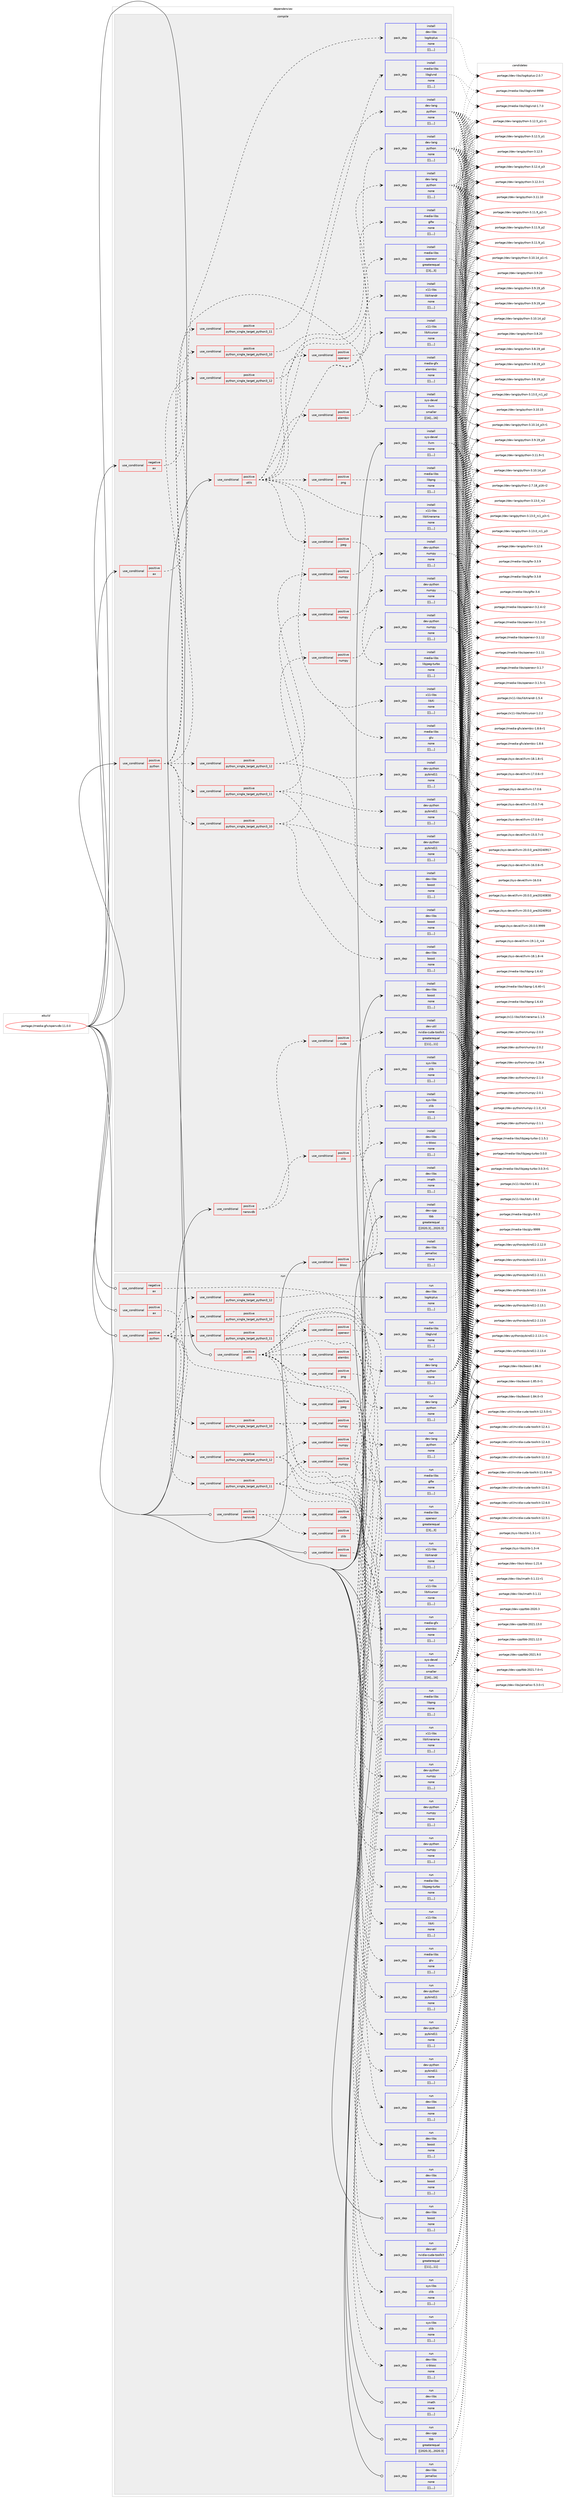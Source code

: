 digraph prolog {

# *************
# Graph options
# *************

newrank=true;
concentrate=true;
compound=true;
graph [rankdir=LR,fontname=Helvetica,fontsize=10,ranksep=1.5];#, ranksep=2.5, nodesep=0.2];
edge  [arrowhead=vee];
node  [fontname=Helvetica,fontsize=10];

# **********
# The ebuild
# **********

subgraph cluster_leftcol {
color=gray;
label=<<i>ebuild</i>>;
id [label="portage://media-gfx/openvdb-11.0.0", color=red, width=4, href="../media-gfx/openvdb-11.0.0.svg"];
}

# ****************
# The dependencies
# ****************

subgraph cluster_midcol {
color=gray;
label=<<i>dependencies</i>>;
subgraph cluster_compile {
fillcolor="#eeeeee";
style=filled;
label=<<i>compile</i>>;
subgraph cond77029 {
dependency308351 [label=<<TABLE BORDER="0" CELLBORDER="1" CELLSPACING="0" CELLPADDING="4"><TR><TD ROWSPAN="3" CELLPADDING="10">use_conditional</TD></TR><TR><TD>negative</TD></TR><TR><TD>ax</TD></TR></TABLE>>, shape=none, color=red];
subgraph pack228812 {
dependency308352 [label=<<TABLE BORDER="0" CELLBORDER="1" CELLSPACING="0" CELLPADDING="4" WIDTH="220"><TR><TD ROWSPAN="6" CELLPADDING="30">pack_dep</TD></TR><TR><TD WIDTH="110">install</TD></TR><TR><TD>dev-libs</TD></TR><TR><TD>log4cplus</TD></TR><TR><TD>none</TD></TR><TR><TD>[[],,,,]</TD></TR></TABLE>>, shape=none, color=blue];
}
dependency308351:e -> dependency308352:w [weight=20,style="dashed",arrowhead="vee"];
}
id:e -> dependency308351:w [weight=20,style="solid",arrowhead="vee"];
subgraph cond77030 {
dependency308353 [label=<<TABLE BORDER="0" CELLBORDER="1" CELLSPACING="0" CELLPADDING="4"><TR><TD ROWSPAN="3" CELLPADDING="10">use_conditional</TD></TR><TR><TD>positive</TD></TR><TR><TD>ax</TD></TR></TABLE>>, shape=none, color=red];
subgraph pack228813 {
dependency308354 [label=<<TABLE BORDER="0" CELLBORDER="1" CELLSPACING="0" CELLPADDING="4" WIDTH="220"><TR><TD ROWSPAN="6" CELLPADDING="30">pack_dep</TD></TR><TR><TD WIDTH="110">install</TD></TR><TR><TD>sys-devel</TD></TR><TR><TD>llvm</TD></TR><TR><TD>smaller</TD></TR><TR><TD>[[16],,,16]</TD></TR></TABLE>>, shape=none, color=blue];
}
dependency308353:e -> dependency308354:w [weight=20,style="dashed",arrowhead="vee"];
}
id:e -> dependency308353:w [weight=20,style="solid",arrowhead="vee"];
subgraph cond77031 {
dependency308355 [label=<<TABLE BORDER="0" CELLBORDER="1" CELLSPACING="0" CELLPADDING="4"><TR><TD ROWSPAN="3" CELLPADDING="10">use_conditional</TD></TR><TR><TD>positive</TD></TR><TR><TD>blosc</TD></TR></TABLE>>, shape=none, color=red];
subgraph pack228814 {
dependency308356 [label=<<TABLE BORDER="0" CELLBORDER="1" CELLSPACING="0" CELLPADDING="4" WIDTH="220"><TR><TD ROWSPAN="6" CELLPADDING="30">pack_dep</TD></TR><TR><TD WIDTH="110">install</TD></TR><TR><TD>dev-libs</TD></TR><TR><TD>c-blosc</TD></TR><TR><TD>none</TD></TR><TR><TD>[[],,,,]</TD></TR></TABLE>>, shape=none, color=blue];
}
dependency308355:e -> dependency308356:w [weight=20,style="dashed",arrowhead="vee"];
subgraph pack228815 {
dependency308357 [label=<<TABLE BORDER="0" CELLBORDER="1" CELLSPACING="0" CELLPADDING="4" WIDTH="220"><TR><TD ROWSPAN="6" CELLPADDING="30">pack_dep</TD></TR><TR><TD WIDTH="110">install</TD></TR><TR><TD>sys-libs</TD></TR><TR><TD>zlib</TD></TR><TR><TD>none</TD></TR><TR><TD>[[],,,,]</TD></TR></TABLE>>, shape=none, color=blue];
}
dependency308355:e -> dependency308357:w [weight=20,style="dashed",arrowhead="vee"];
}
id:e -> dependency308355:w [weight=20,style="solid",arrowhead="vee"];
subgraph cond77032 {
dependency308358 [label=<<TABLE BORDER="0" CELLBORDER="1" CELLSPACING="0" CELLPADDING="4"><TR><TD ROWSPAN="3" CELLPADDING="10">use_conditional</TD></TR><TR><TD>positive</TD></TR><TR><TD>nanovdb</TD></TR></TABLE>>, shape=none, color=red];
subgraph cond77033 {
dependency308359 [label=<<TABLE BORDER="0" CELLBORDER="1" CELLSPACING="0" CELLPADDING="4"><TR><TD ROWSPAN="3" CELLPADDING="10">use_conditional</TD></TR><TR><TD>positive</TD></TR><TR><TD>zlib</TD></TR></TABLE>>, shape=none, color=red];
subgraph pack228816 {
dependency308360 [label=<<TABLE BORDER="0" CELLBORDER="1" CELLSPACING="0" CELLPADDING="4" WIDTH="220"><TR><TD ROWSPAN="6" CELLPADDING="30">pack_dep</TD></TR><TR><TD WIDTH="110">install</TD></TR><TR><TD>sys-libs</TD></TR><TR><TD>zlib</TD></TR><TR><TD>none</TD></TR><TR><TD>[[],,,,]</TD></TR></TABLE>>, shape=none, color=blue];
}
dependency308359:e -> dependency308360:w [weight=20,style="dashed",arrowhead="vee"];
}
dependency308358:e -> dependency308359:w [weight=20,style="dashed",arrowhead="vee"];
subgraph cond77034 {
dependency308361 [label=<<TABLE BORDER="0" CELLBORDER="1" CELLSPACING="0" CELLPADDING="4"><TR><TD ROWSPAN="3" CELLPADDING="10">use_conditional</TD></TR><TR><TD>positive</TD></TR><TR><TD>cuda</TD></TR></TABLE>>, shape=none, color=red];
subgraph pack228817 {
dependency308362 [label=<<TABLE BORDER="0" CELLBORDER="1" CELLSPACING="0" CELLPADDING="4" WIDTH="220"><TR><TD ROWSPAN="6" CELLPADDING="30">pack_dep</TD></TR><TR><TD WIDTH="110">install</TD></TR><TR><TD>dev-util</TD></TR><TR><TD>nvidia-cuda-toolkit</TD></TR><TR><TD>greaterequal</TD></TR><TR><TD>[[11],,,11]</TD></TR></TABLE>>, shape=none, color=blue];
}
dependency308361:e -> dependency308362:w [weight=20,style="dashed",arrowhead="vee"];
}
dependency308358:e -> dependency308361:w [weight=20,style="dashed",arrowhead="vee"];
}
id:e -> dependency308358:w [weight=20,style="solid",arrowhead="vee"];
subgraph cond77035 {
dependency308363 [label=<<TABLE BORDER="0" CELLBORDER="1" CELLSPACING="0" CELLPADDING="4"><TR><TD ROWSPAN="3" CELLPADDING="10">use_conditional</TD></TR><TR><TD>positive</TD></TR><TR><TD>python</TD></TR></TABLE>>, shape=none, color=red];
subgraph cond77036 {
dependency308364 [label=<<TABLE BORDER="0" CELLBORDER="1" CELLSPACING="0" CELLPADDING="4"><TR><TD ROWSPAN="3" CELLPADDING="10">use_conditional</TD></TR><TR><TD>positive</TD></TR><TR><TD>python_single_target_python3_10</TD></TR></TABLE>>, shape=none, color=red];
subgraph pack228818 {
dependency308365 [label=<<TABLE BORDER="0" CELLBORDER="1" CELLSPACING="0" CELLPADDING="4" WIDTH="220"><TR><TD ROWSPAN="6" CELLPADDING="30">pack_dep</TD></TR><TR><TD WIDTH="110">install</TD></TR><TR><TD>dev-lang</TD></TR><TR><TD>python</TD></TR><TR><TD>none</TD></TR><TR><TD>[[],,,,]</TD></TR></TABLE>>, shape=none, color=blue];
}
dependency308364:e -> dependency308365:w [weight=20,style="dashed",arrowhead="vee"];
}
dependency308363:e -> dependency308364:w [weight=20,style="dashed",arrowhead="vee"];
subgraph cond77037 {
dependency308366 [label=<<TABLE BORDER="0" CELLBORDER="1" CELLSPACING="0" CELLPADDING="4"><TR><TD ROWSPAN="3" CELLPADDING="10">use_conditional</TD></TR><TR><TD>positive</TD></TR><TR><TD>python_single_target_python3_11</TD></TR></TABLE>>, shape=none, color=red];
subgraph pack228819 {
dependency308367 [label=<<TABLE BORDER="0" CELLBORDER="1" CELLSPACING="0" CELLPADDING="4" WIDTH="220"><TR><TD ROWSPAN="6" CELLPADDING="30">pack_dep</TD></TR><TR><TD WIDTH="110">install</TD></TR><TR><TD>dev-lang</TD></TR><TR><TD>python</TD></TR><TR><TD>none</TD></TR><TR><TD>[[],,,,]</TD></TR></TABLE>>, shape=none, color=blue];
}
dependency308366:e -> dependency308367:w [weight=20,style="dashed",arrowhead="vee"];
}
dependency308363:e -> dependency308366:w [weight=20,style="dashed",arrowhead="vee"];
subgraph cond77038 {
dependency308368 [label=<<TABLE BORDER="0" CELLBORDER="1" CELLSPACING="0" CELLPADDING="4"><TR><TD ROWSPAN="3" CELLPADDING="10">use_conditional</TD></TR><TR><TD>positive</TD></TR><TR><TD>python_single_target_python3_12</TD></TR></TABLE>>, shape=none, color=red];
subgraph pack228820 {
dependency308369 [label=<<TABLE BORDER="0" CELLBORDER="1" CELLSPACING="0" CELLPADDING="4" WIDTH="220"><TR><TD ROWSPAN="6" CELLPADDING="30">pack_dep</TD></TR><TR><TD WIDTH="110">install</TD></TR><TR><TD>dev-lang</TD></TR><TR><TD>python</TD></TR><TR><TD>none</TD></TR><TR><TD>[[],,,,]</TD></TR></TABLE>>, shape=none, color=blue];
}
dependency308368:e -> dependency308369:w [weight=20,style="dashed",arrowhead="vee"];
}
dependency308363:e -> dependency308368:w [weight=20,style="dashed",arrowhead="vee"];
subgraph cond77039 {
dependency308370 [label=<<TABLE BORDER="0" CELLBORDER="1" CELLSPACING="0" CELLPADDING="4"><TR><TD ROWSPAN="3" CELLPADDING="10">use_conditional</TD></TR><TR><TD>positive</TD></TR><TR><TD>python_single_target_python3_10</TD></TR></TABLE>>, shape=none, color=red];
subgraph pack228821 {
dependency308371 [label=<<TABLE BORDER="0" CELLBORDER="1" CELLSPACING="0" CELLPADDING="4" WIDTH="220"><TR><TD ROWSPAN="6" CELLPADDING="30">pack_dep</TD></TR><TR><TD WIDTH="110">install</TD></TR><TR><TD>dev-libs</TD></TR><TR><TD>boost</TD></TR><TR><TD>none</TD></TR><TR><TD>[[],,,,]</TD></TR></TABLE>>, shape=none, color=blue];
}
dependency308370:e -> dependency308371:w [weight=20,style="dashed",arrowhead="vee"];
subgraph pack228822 {
dependency308372 [label=<<TABLE BORDER="0" CELLBORDER="1" CELLSPACING="0" CELLPADDING="4" WIDTH="220"><TR><TD ROWSPAN="6" CELLPADDING="30">pack_dep</TD></TR><TR><TD WIDTH="110">install</TD></TR><TR><TD>dev-python</TD></TR><TR><TD>pybind11</TD></TR><TR><TD>none</TD></TR><TR><TD>[[],,,,]</TD></TR></TABLE>>, shape=none, color=blue];
}
dependency308370:e -> dependency308372:w [weight=20,style="dashed",arrowhead="vee"];
subgraph cond77040 {
dependency308373 [label=<<TABLE BORDER="0" CELLBORDER="1" CELLSPACING="0" CELLPADDING="4"><TR><TD ROWSPAN="3" CELLPADDING="10">use_conditional</TD></TR><TR><TD>positive</TD></TR><TR><TD>numpy</TD></TR></TABLE>>, shape=none, color=red];
subgraph pack228823 {
dependency308374 [label=<<TABLE BORDER="0" CELLBORDER="1" CELLSPACING="0" CELLPADDING="4" WIDTH="220"><TR><TD ROWSPAN="6" CELLPADDING="30">pack_dep</TD></TR><TR><TD WIDTH="110">install</TD></TR><TR><TD>dev-python</TD></TR><TR><TD>numpy</TD></TR><TR><TD>none</TD></TR><TR><TD>[[],,,,]</TD></TR></TABLE>>, shape=none, color=blue];
}
dependency308373:e -> dependency308374:w [weight=20,style="dashed",arrowhead="vee"];
}
dependency308370:e -> dependency308373:w [weight=20,style="dashed",arrowhead="vee"];
}
dependency308363:e -> dependency308370:w [weight=20,style="dashed",arrowhead="vee"];
subgraph cond77041 {
dependency308375 [label=<<TABLE BORDER="0" CELLBORDER="1" CELLSPACING="0" CELLPADDING="4"><TR><TD ROWSPAN="3" CELLPADDING="10">use_conditional</TD></TR><TR><TD>positive</TD></TR><TR><TD>python_single_target_python3_11</TD></TR></TABLE>>, shape=none, color=red];
subgraph pack228824 {
dependency308376 [label=<<TABLE BORDER="0" CELLBORDER="1" CELLSPACING="0" CELLPADDING="4" WIDTH="220"><TR><TD ROWSPAN="6" CELLPADDING="30">pack_dep</TD></TR><TR><TD WIDTH="110">install</TD></TR><TR><TD>dev-libs</TD></TR><TR><TD>boost</TD></TR><TR><TD>none</TD></TR><TR><TD>[[],,,,]</TD></TR></TABLE>>, shape=none, color=blue];
}
dependency308375:e -> dependency308376:w [weight=20,style="dashed",arrowhead="vee"];
subgraph pack228825 {
dependency308377 [label=<<TABLE BORDER="0" CELLBORDER="1" CELLSPACING="0" CELLPADDING="4" WIDTH="220"><TR><TD ROWSPAN="6" CELLPADDING="30">pack_dep</TD></TR><TR><TD WIDTH="110">install</TD></TR><TR><TD>dev-python</TD></TR><TR><TD>pybind11</TD></TR><TR><TD>none</TD></TR><TR><TD>[[],,,,]</TD></TR></TABLE>>, shape=none, color=blue];
}
dependency308375:e -> dependency308377:w [weight=20,style="dashed",arrowhead="vee"];
subgraph cond77042 {
dependency308378 [label=<<TABLE BORDER="0" CELLBORDER="1" CELLSPACING="0" CELLPADDING="4"><TR><TD ROWSPAN="3" CELLPADDING="10">use_conditional</TD></TR><TR><TD>positive</TD></TR><TR><TD>numpy</TD></TR></TABLE>>, shape=none, color=red];
subgraph pack228826 {
dependency308379 [label=<<TABLE BORDER="0" CELLBORDER="1" CELLSPACING="0" CELLPADDING="4" WIDTH="220"><TR><TD ROWSPAN="6" CELLPADDING="30">pack_dep</TD></TR><TR><TD WIDTH="110">install</TD></TR><TR><TD>dev-python</TD></TR><TR><TD>numpy</TD></TR><TR><TD>none</TD></TR><TR><TD>[[],,,,]</TD></TR></TABLE>>, shape=none, color=blue];
}
dependency308378:e -> dependency308379:w [weight=20,style="dashed",arrowhead="vee"];
}
dependency308375:e -> dependency308378:w [weight=20,style="dashed",arrowhead="vee"];
}
dependency308363:e -> dependency308375:w [weight=20,style="dashed",arrowhead="vee"];
subgraph cond77043 {
dependency308380 [label=<<TABLE BORDER="0" CELLBORDER="1" CELLSPACING="0" CELLPADDING="4"><TR><TD ROWSPAN="3" CELLPADDING="10">use_conditional</TD></TR><TR><TD>positive</TD></TR><TR><TD>python_single_target_python3_12</TD></TR></TABLE>>, shape=none, color=red];
subgraph pack228827 {
dependency308381 [label=<<TABLE BORDER="0" CELLBORDER="1" CELLSPACING="0" CELLPADDING="4" WIDTH="220"><TR><TD ROWSPAN="6" CELLPADDING="30">pack_dep</TD></TR><TR><TD WIDTH="110">install</TD></TR><TR><TD>dev-libs</TD></TR><TR><TD>boost</TD></TR><TR><TD>none</TD></TR><TR><TD>[[],,,,]</TD></TR></TABLE>>, shape=none, color=blue];
}
dependency308380:e -> dependency308381:w [weight=20,style="dashed",arrowhead="vee"];
subgraph pack228828 {
dependency308382 [label=<<TABLE BORDER="0" CELLBORDER="1" CELLSPACING="0" CELLPADDING="4" WIDTH="220"><TR><TD ROWSPAN="6" CELLPADDING="30">pack_dep</TD></TR><TR><TD WIDTH="110">install</TD></TR><TR><TD>dev-python</TD></TR><TR><TD>pybind11</TD></TR><TR><TD>none</TD></TR><TR><TD>[[],,,,]</TD></TR></TABLE>>, shape=none, color=blue];
}
dependency308380:e -> dependency308382:w [weight=20,style="dashed",arrowhead="vee"];
subgraph cond77044 {
dependency308383 [label=<<TABLE BORDER="0" CELLBORDER="1" CELLSPACING="0" CELLPADDING="4"><TR><TD ROWSPAN="3" CELLPADDING="10">use_conditional</TD></TR><TR><TD>positive</TD></TR><TR><TD>numpy</TD></TR></TABLE>>, shape=none, color=red];
subgraph pack228829 {
dependency308384 [label=<<TABLE BORDER="0" CELLBORDER="1" CELLSPACING="0" CELLPADDING="4" WIDTH="220"><TR><TD ROWSPAN="6" CELLPADDING="30">pack_dep</TD></TR><TR><TD WIDTH="110">install</TD></TR><TR><TD>dev-python</TD></TR><TR><TD>numpy</TD></TR><TR><TD>none</TD></TR><TR><TD>[[],,,,]</TD></TR></TABLE>>, shape=none, color=blue];
}
dependency308383:e -> dependency308384:w [weight=20,style="dashed",arrowhead="vee"];
}
dependency308380:e -> dependency308383:w [weight=20,style="dashed",arrowhead="vee"];
}
dependency308363:e -> dependency308380:w [weight=20,style="dashed",arrowhead="vee"];
}
id:e -> dependency308363:w [weight=20,style="solid",arrowhead="vee"];
subgraph cond77045 {
dependency308385 [label=<<TABLE BORDER="0" CELLBORDER="1" CELLSPACING="0" CELLPADDING="4"><TR><TD ROWSPAN="3" CELLPADDING="10">use_conditional</TD></TR><TR><TD>positive</TD></TR><TR><TD>utils</TD></TR></TABLE>>, shape=none, color=red];
subgraph pack228830 {
dependency308386 [label=<<TABLE BORDER="0" CELLBORDER="1" CELLSPACING="0" CELLPADDING="4" WIDTH="220"><TR><TD ROWSPAN="6" CELLPADDING="30">pack_dep</TD></TR><TR><TD WIDTH="110">install</TD></TR><TR><TD>x11-libs</TD></TR><TR><TD>libXcursor</TD></TR><TR><TD>none</TD></TR><TR><TD>[[],,,,]</TD></TR></TABLE>>, shape=none, color=blue];
}
dependency308385:e -> dependency308386:w [weight=20,style="dashed",arrowhead="vee"];
subgraph pack228831 {
dependency308387 [label=<<TABLE BORDER="0" CELLBORDER="1" CELLSPACING="0" CELLPADDING="4" WIDTH="220"><TR><TD ROWSPAN="6" CELLPADDING="30">pack_dep</TD></TR><TR><TD WIDTH="110">install</TD></TR><TR><TD>x11-libs</TD></TR><TR><TD>libXi</TD></TR><TR><TD>none</TD></TR><TR><TD>[[],,,,]</TD></TR></TABLE>>, shape=none, color=blue];
}
dependency308385:e -> dependency308387:w [weight=20,style="dashed",arrowhead="vee"];
subgraph pack228832 {
dependency308388 [label=<<TABLE BORDER="0" CELLBORDER="1" CELLSPACING="0" CELLPADDING="4" WIDTH="220"><TR><TD ROWSPAN="6" CELLPADDING="30">pack_dep</TD></TR><TR><TD WIDTH="110">install</TD></TR><TR><TD>x11-libs</TD></TR><TR><TD>libXinerama</TD></TR><TR><TD>none</TD></TR><TR><TD>[[],,,,]</TD></TR></TABLE>>, shape=none, color=blue];
}
dependency308385:e -> dependency308388:w [weight=20,style="dashed",arrowhead="vee"];
subgraph pack228833 {
dependency308389 [label=<<TABLE BORDER="0" CELLBORDER="1" CELLSPACING="0" CELLPADDING="4" WIDTH="220"><TR><TD ROWSPAN="6" CELLPADDING="30">pack_dep</TD></TR><TR><TD WIDTH="110">install</TD></TR><TR><TD>x11-libs</TD></TR><TR><TD>libXrandr</TD></TR><TR><TD>none</TD></TR><TR><TD>[[],,,,]</TD></TR></TABLE>>, shape=none, color=blue];
}
dependency308385:e -> dependency308389:w [weight=20,style="dashed",arrowhead="vee"];
subgraph pack228834 {
dependency308390 [label=<<TABLE BORDER="0" CELLBORDER="1" CELLSPACING="0" CELLPADDING="4" WIDTH="220"><TR><TD ROWSPAN="6" CELLPADDING="30">pack_dep</TD></TR><TR><TD WIDTH="110">install</TD></TR><TR><TD>media-libs</TD></TR><TR><TD>glfw</TD></TR><TR><TD>none</TD></TR><TR><TD>[[],,,,]</TD></TR></TABLE>>, shape=none, color=blue];
}
dependency308385:e -> dependency308390:w [weight=20,style="dashed",arrowhead="vee"];
subgraph pack228835 {
dependency308391 [label=<<TABLE BORDER="0" CELLBORDER="1" CELLSPACING="0" CELLPADDING="4" WIDTH="220"><TR><TD ROWSPAN="6" CELLPADDING="30">pack_dep</TD></TR><TR><TD WIDTH="110">install</TD></TR><TR><TD>media-libs</TD></TR><TR><TD>glu</TD></TR><TR><TD>none</TD></TR><TR><TD>[[],,,,]</TD></TR></TABLE>>, shape=none, color=blue];
}
dependency308385:e -> dependency308391:w [weight=20,style="dashed",arrowhead="vee"];
subgraph cond77046 {
dependency308392 [label=<<TABLE BORDER="0" CELLBORDER="1" CELLSPACING="0" CELLPADDING="4"><TR><TD ROWSPAN="3" CELLPADDING="10">use_conditional</TD></TR><TR><TD>positive</TD></TR><TR><TD>alembic</TD></TR></TABLE>>, shape=none, color=red];
subgraph pack228836 {
dependency308393 [label=<<TABLE BORDER="0" CELLBORDER="1" CELLSPACING="0" CELLPADDING="4" WIDTH="220"><TR><TD ROWSPAN="6" CELLPADDING="30">pack_dep</TD></TR><TR><TD WIDTH="110">install</TD></TR><TR><TD>media-gfx</TD></TR><TR><TD>alembic</TD></TR><TR><TD>none</TD></TR><TR><TD>[[],,,,]</TD></TR></TABLE>>, shape=none, color=blue];
}
dependency308392:e -> dependency308393:w [weight=20,style="dashed",arrowhead="vee"];
}
dependency308385:e -> dependency308392:w [weight=20,style="dashed",arrowhead="vee"];
subgraph cond77047 {
dependency308394 [label=<<TABLE BORDER="0" CELLBORDER="1" CELLSPACING="0" CELLPADDING="4"><TR><TD ROWSPAN="3" CELLPADDING="10">use_conditional</TD></TR><TR><TD>positive</TD></TR><TR><TD>jpeg</TD></TR></TABLE>>, shape=none, color=red];
subgraph pack228837 {
dependency308395 [label=<<TABLE BORDER="0" CELLBORDER="1" CELLSPACING="0" CELLPADDING="4" WIDTH="220"><TR><TD ROWSPAN="6" CELLPADDING="30">pack_dep</TD></TR><TR><TD WIDTH="110">install</TD></TR><TR><TD>media-libs</TD></TR><TR><TD>libjpeg-turbo</TD></TR><TR><TD>none</TD></TR><TR><TD>[[],,,,]</TD></TR></TABLE>>, shape=none, color=blue];
}
dependency308394:e -> dependency308395:w [weight=20,style="dashed",arrowhead="vee"];
}
dependency308385:e -> dependency308394:w [weight=20,style="dashed",arrowhead="vee"];
subgraph cond77048 {
dependency308396 [label=<<TABLE BORDER="0" CELLBORDER="1" CELLSPACING="0" CELLPADDING="4"><TR><TD ROWSPAN="3" CELLPADDING="10">use_conditional</TD></TR><TR><TD>positive</TD></TR><TR><TD>png</TD></TR></TABLE>>, shape=none, color=red];
subgraph pack228838 {
dependency308397 [label=<<TABLE BORDER="0" CELLBORDER="1" CELLSPACING="0" CELLPADDING="4" WIDTH="220"><TR><TD ROWSPAN="6" CELLPADDING="30">pack_dep</TD></TR><TR><TD WIDTH="110">install</TD></TR><TR><TD>media-libs</TD></TR><TR><TD>libpng</TD></TR><TR><TD>none</TD></TR><TR><TD>[[],,,,]</TD></TR></TABLE>>, shape=none, color=blue];
}
dependency308396:e -> dependency308397:w [weight=20,style="dashed",arrowhead="vee"];
}
dependency308385:e -> dependency308396:w [weight=20,style="dashed",arrowhead="vee"];
subgraph cond77049 {
dependency308398 [label=<<TABLE BORDER="0" CELLBORDER="1" CELLSPACING="0" CELLPADDING="4"><TR><TD ROWSPAN="3" CELLPADDING="10">use_conditional</TD></TR><TR><TD>positive</TD></TR><TR><TD>openexr</TD></TR></TABLE>>, shape=none, color=red];
subgraph pack228839 {
dependency308399 [label=<<TABLE BORDER="0" CELLBORDER="1" CELLSPACING="0" CELLPADDING="4" WIDTH="220"><TR><TD ROWSPAN="6" CELLPADDING="30">pack_dep</TD></TR><TR><TD WIDTH="110">install</TD></TR><TR><TD>media-libs</TD></TR><TR><TD>openexr</TD></TR><TR><TD>greaterequal</TD></TR><TR><TD>[[3],,,3]</TD></TR></TABLE>>, shape=none, color=blue];
}
dependency308398:e -> dependency308399:w [weight=20,style="dashed",arrowhead="vee"];
}
dependency308385:e -> dependency308398:w [weight=20,style="dashed",arrowhead="vee"];
subgraph pack228840 {
dependency308400 [label=<<TABLE BORDER="0" CELLBORDER="1" CELLSPACING="0" CELLPADDING="4" WIDTH="220"><TR><TD ROWSPAN="6" CELLPADDING="30">pack_dep</TD></TR><TR><TD WIDTH="110">install</TD></TR><TR><TD>media-libs</TD></TR><TR><TD>libglvnd</TD></TR><TR><TD>none</TD></TR><TR><TD>[[],,,,]</TD></TR></TABLE>>, shape=none, color=blue];
}
dependency308385:e -> dependency308400:w [weight=20,style="dashed",arrowhead="vee"];
}
id:e -> dependency308385:w [weight=20,style="solid",arrowhead="vee"];
subgraph pack228841 {
dependency308401 [label=<<TABLE BORDER="0" CELLBORDER="1" CELLSPACING="0" CELLPADDING="4" WIDTH="220"><TR><TD ROWSPAN="6" CELLPADDING="30">pack_dep</TD></TR><TR><TD WIDTH="110">install</TD></TR><TR><TD>dev-cpp</TD></TR><TR><TD>tbb</TD></TR><TR><TD>greaterequal</TD></TR><TR><TD>[[2020,3],,,2020.3]</TD></TR></TABLE>>, shape=none, color=blue];
}
id:e -> dependency308401:w [weight=20,style="solid",arrowhead="vee"];
subgraph pack228842 {
dependency308402 [label=<<TABLE BORDER="0" CELLBORDER="1" CELLSPACING="0" CELLPADDING="4" WIDTH="220"><TR><TD ROWSPAN="6" CELLPADDING="30">pack_dep</TD></TR><TR><TD WIDTH="110">install</TD></TR><TR><TD>dev-libs</TD></TR><TR><TD>boost</TD></TR><TR><TD>none</TD></TR><TR><TD>[[],,,,]</TD></TR></TABLE>>, shape=none, color=blue];
}
id:e -> dependency308402:w [weight=20,style="solid",arrowhead="vee"];
subgraph pack228843 {
dependency308403 [label=<<TABLE BORDER="0" CELLBORDER="1" CELLSPACING="0" CELLPADDING="4" WIDTH="220"><TR><TD ROWSPAN="6" CELLPADDING="30">pack_dep</TD></TR><TR><TD WIDTH="110">install</TD></TR><TR><TD>dev-libs</TD></TR><TR><TD>imath</TD></TR><TR><TD>none</TD></TR><TR><TD>[[],,,,]</TD></TR></TABLE>>, shape=none, color=blue];
}
id:e -> dependency308403:w [weight=20,style="solid",arrowhead="vee"];
subgraph pack228844 {
dependency308404 [label=<<TABLE BORDER="0" CELLBORDER="1" CELLSPACING="0" CELLPADDING="4" WIDTH="220"><TR><TD ROWSPAN="6" CELLPADDING="30">pack_dep</TD></TR><TR><TD WIDTH="110">install</TD></TR><TR><TD>dev-libs</TD></TR><TR><TD>jemalloc</TD></TR><TR><TD>none</TD></TR><TR><TD>[[],,,,]</TD></TR></TABLE>>, shape=none, color=blue];
}
id:e -> dependency308404:w [weight=20,style="solid",arrowhead="vee"];
subgraph pack228845 {
dependency308405 [label=<<TABLE BORDER="0" CELLBORDER="1" CELLSPACING="0" CELLPADDING="4" WIDTH="220"><TR><TD ROWSPAN="6" CELLPADDING="30">pack_dep</TD></TR><TR><TD WIDTH="110">install</TD></TR><TR><TD>sys-devel</TD></TR><TR><TD>llvm</TD></TR><TR><TD>none</TD></TR><TR><TD>[[],,,,]</TD></TR></TABLE>>, shape=none, color=blue];
}
id:e -> dependency308405:w [weight=20,style="solid",arrowhead="vee"];
}
subgraph cluster_compileandrun {
fillcolor="#eeeeee";
style=filled;
label=<<i>compile and run</i>>;
}
subgraph cluster_run {
fillcolor="#eeeeee";
style=filled;
label=<<i>run</i>>;
subgraph cond77050 {
dependency308406 [label=<<TABLE BORDER="0" CELLBORDER="1" CELLSPACING="0" CELLPADDING="4"><TR><TD ROWSPAN="3" CELLPADDING="10">use_conditional</TD></TR><TR><TD>negative</TD></TR><TR><TD>ax</TD></TR></TABLE>>, shape=none, color=red];
subgraph pack228846 {
dependency308407 [label=<<TABLE BORDER="0" CELLBORDER="1" CELLSPACING="0" CELLPADDING="4" WIDTH="220"><TR><TD ROWSPAN="6" CELLPADDING="30">pack_dep</TD></TR><TR><TD WIDTH="110">run</TD></TR><TR><TD>dev-libs</TD></TR><TR><TD>log4cplus</TD></TR><TR><TD>none</TD></TR><TR><TD>[[],,,,]</TD></TR></TABLE>>, shape=none, color=blue];
}
dependency308406:e -> dependency308407:w [weight=20,style="dashed",arrowhead="vee"];
}
id:e -> dependency308406:w [weight=20,style="solid",arrowhead="odot"];
subgraph cond77051 {
dependency308408 [label=<<TABLE BORDER="0" CELLBORDER="1" CELLSPACING="0" CELLPADDING="4"><TR><TD ROWSPAN="3" CELLPADDING="10">use_conditional</TD></TR><TR><TD>positive</TD></TR><TR><TD>ax</TD></TR></TABLE>>, shape=none, color=red];
subgraph pack228847 {
dependency308409 [label=<<TABLE BORDER="0" CELLBORDER="1" CELLSPACING="0" CELLPADDING="4" WIDTH="220"><TR><TD ROWSPAN="6" CELLPADDING="30">pack_dep</TD></TR><TR><TD WIDTH="110">run</TD></TR><TR><TD>sys-devel</TD></TR><TR><TD>llvm</TD></TR><TR><TD>smaller</TD></TR><TR><TD>[[16],,,16]</TD></TR></TABLE>>, shape=none, color=blue];
}
dependency308408:e -> dependency308409:w [weight=20,style="dashed",arrowhead="vee"];
}
id:e -> dependency308408:w [weight=20,style="solid",arrowhead="odot"];
subgraph cond77052 {
dependency308410 [label=<<TABLE BORDER="0" CELLBORDER="1" CELLSPACING="0" CELLPADDING="4"><TR><TD ROWSPAN="3" CELLPADDING="10">use_conditional</TD></TR><TR><TD>positive</TD></TR><TR><TD>blosc</TD></TR></TABLE>>, shape=none, color=red];
subgraph pack228848 {
dependency308411 [label=<<TABLE BORDER="0" CELLBORDER="1" CELLSPACING="0" CELLPADDING="4" WIDTH="220"><TR><TD ROWSPAN="6" CELLPADDING="30">pack_dep</TD></TR><TR><TD WIDTH="110">run</TD></TR><TR><TD>dev-libs</TD></TR><TR><TD>c-blosc</TD></TR><TR><TD>none</TD></TR><TR><TD>[[],,,,]</TD></TR></TABLE>>, shape=none, color=blue];
}
dependency308410:e -> dependency308411:w [weight=20,style="dashed",arrowhead="vee"];
subgraph pack228849 {
dependency308412 [label=<<TABLE BORDER="0" CELLBORDER="1" CELLSPACING="0" CELLPADDING="4" WIDTH="220"><TR><TD ROWSPAN="6" CELLPADDING="30">pack_dep</TD></TR><TR><TD WIDTH="110">run</TD></TR><TR><TD>sys-libs</TD></TR><TR><TD>zlib</TD></TR><TR><TD>none</TD></TR><TR><TD>[[],,,,]</TD></TR></TABLE>>, shape=none, color=blue];
}
dependency308410:e -> dependency308412:w [weight=20,style="dashed",arrowhead="vee"];
}
id:e -> dependency308410:w [weight=20,style="solid",arrowhead="odot"];
subgraph cond77053 {
dependency308413 [label=<<TABLE BORDER="0" CELLBORDER="1" CELLSPACING="0" CELLPADDING="4"><TR><TD ROWSPAN="3" CELLPADDING="10">use_conditional</TD></TR><TR><TD>positive</TD></TR><TR><TD>nanovdb</TD></TR></TABLE>>, shape=none, color=red];
subgraph cond77054 {
dependency308414 [label=<<TABLE BORDER="0" CELLBORDER="1" CELLSPACING="0" CELLPADDING="4"><TR><TD ROWSPAN="3" CELLPADDING="10">use_conditional</TD></TR><TR><TD>positive</TD></TR><TR><TD>zlib</TD></TR></TABLE>>, shape=none, color=red];
subgraph pack228850 {
dependency308415 [label=<<TABLE BORDER="0" CELLBORDER="1" CELLSPACING="0" CELLPADDING="4" WIDTH="220"><TR><TD ROWSPAN="6" CELLPADDING="30">pack_dep</TD></TR><TR><TD WIDTH="110">run</TD></TR><TR><TD>sys-libs</TD></TR><TR><TD>zlib</TD></TR><TR><TD>none</TD></TR><TR><TD>[[],,,,]</TD></TR></TABLE>>, shape=none, color=blue];
}
dependency308414:e -> dependency308415:w [weight=20,style="dashed",arrowhead="vee"];
}
dependency308413:e -> dependency308414:w [weight=20,style="dashed",arrowhead="vee"];
subgraph cond77055 {
dependency308416 [label=<<TABLE BORDER="0" CELLBORDER="1" CELLSPACING="0" CELLPADDING="4"><TR><TD ROWSPAN="3" CELLPADDING="10">use_conditional</TD></TR><TR><TD>positive</TD></TR><TR><TD>cuda</TD></TR></TABLE>>, shape=none, color=red];
subgraph pack228851 {
dependency308417 [label=<<TABLE BORDER="0" CELLBORDER="1" CELLSPACING="0" CELLPADDING="4" WIDTH="220"><TR><TD ROWSPAN="6" CELLPADDING="30">pack_dep</TD></TR><TR><TD WIDTH="110">run</TD></TR><TR><TD>dev-util</TD></TR><TR><TD>nvidia-cuda-toolkit</TD></TR><TR><TD>greaterequal</TD></TR><TR><TD>[[11],,,11]</TD></TR></TABLE>>, shape=none, color=blue];
}
dependency308416:e -> dependency308417:w [weight=20,style="dashed",arrowhead="vee"];
}
dependency308413:e -> dependency308416:w [weight=20,style="dashed",arrowhead="vee"];
}
id:e -> dependency308413:w [weight=20,style="solid",arrowhead="odot"];
subgraph cond77056 {
dependency308418 [label=<<TABLE BORDER="0" CELLBORDER="1" CELLSPACING="0" CELLPADDING="4"><TR><TD ROWSPAN="3" CELLPADDING="10">use_conditional</TD></TR><TR><TD>positive</TD></TR><TR><TD>python</TD></TR></TABLE>>, shape=none, color=red];
subgraph cond77057 {
dependency308419 [label=<<TABLE BORDER="0" CELLBORDER="1" CELLSPACING="0" CELLPADDING="4"><TR><TD ROWSPAN="3" CELLPADDING="10">use_conditional</TD></TR><TR><TD>positive</TD></TR><TR><TD>python_single_target_python3_10</TD></TR></TABLE>>, shape=none, color=red];
subgraph pack228852 {
dependency308420 [label=<<TABLE BORDER="0" CELLBORDER="1" CELLSPACING="0" CELLPADDING="4" WIDTH="220"><TR><TD ROWSPAN="6" CELLPADDING="30">pack_dep</TD></TR><TR><TD WIDTH="110">run</TD></TR><TR><TD>dev-lang</TD></TR><TR><TD>python</TD></TR><TR><TD>none</TD></TR><TR><TD>[[],,,,]</TD></TR></TABLE>>, shape=none, color=blue];
}
dependency308419:e -> dependency308420:w [weight=20,style="dashed",arrowhead="vee"];
}
dependency308418:e -> dependency308419:w [weight=20,style="dashed",arrowhead="vee"];
subgraph cond77058 {
dependency308421 [label=<<TABLE BORDER="0" CELLBORDER="1" CELLSPACING="0" CELLPADDING="4"><TR><TD ROWSPAN="3" CELLPADDING="10">use_conditional</TD></TR><TR><TD>positive</TD></TR><TR><TD>python_single_target_python3_11</TD></TR></TABLE>>, shape=none, color=red];
subgraph pack228853 {
dependency308422 [label=<<TABLE BORDER="0" CELLBORDER="1" CELLSPACING="0" CELLPADDING="4" WIDTH="220"><TR><TD ROWSPAN="6" CELLPADDING="30">pack_dep</TD></TR><TR><TD WIDTH="110">run</TD></TR><TR><TD>dev-lang</TD></TR><TR><TD>python</TD></TR><TR><TD>none</TD></TR><TR><TD>[[],,,,]</TD></TR></TABLE>>, shape=none, color=blue];
}
dependency308421:e -> dependency308422:w [weight=20,style="dashed",arrowhead="vee"];
}
dependency308418:e -> dependency308421:w [weight=20,style="dashed",arrowhead="vee"];
subgraph cond77059 {
dependency308423 [label=<<TABLE BORDER="0" CELLBORDER="1" CELLSPACING="0" CELLPADDING="4"><TR><TD ROWSPAN="3" CELLPADDING="10">use_conditional</TD></TR><TR><TD>positive</TD></TR><TR><TD>python_single_target_python3_12</TD></TR></TABLE>>, shape=none, color=red];
subgraph pack228854 {
dependency308424 [label=<<TABLE BORDER="0" CELLBORDER="1" CELLSPACING="0" CELLPADDING="4" WIDTH="220"><TR><TD ROWSPAN="6" CELLPADDING="30">pack_dep</TD></TR><TR><TD WIDTH="110">run</TD></TR><TR><TD>dev-lang</TD></TR><TR><TD>python</TD></TR><TR><TD>none</TD></TR><TR><TD>[[],,,,]</TD></TR></TABLE>>, shape=none, color=blue];
}
dependency308423:e -> dependency308424:w [weight=20,style="dashed",arrowhead="vee"];
}
dependency308418:e -> dependency308423:w [weight=20,style="dashed",arrowhead="vee"];
subgraph cond77060 {
dependency308425 [label=<<TABLE BORDER="0" CELLBORDER="1" CELLSPACING="0" CELLPADDING="4"><TR><TD ROWSPAN="3" CELLPADDING="10">use_conditional</TD></TR><TR><TD>positive</TD></TR><TR><TD>python_single_target_python3_10</TD></TR></TABLE>>, shape=none, color=red];
subgraph pack228855 {
dependency308426 [label=<<TABLE BORDER="0" CELLBORDER="1" CELLSPACING="0" CELLPADDING="4" WIDTH="220"><TR><TD ROWSPAN="6" CELLPADDING="30">pack_dep</TD></TR><TR><TD WIDTH="110">run</TD></TR><TR><TD>dev-libs</TD></TR><TR><TD>boost</TD></TR><TR><TD>none</TD></TR><TR><TD>[[],,,,]</TD></TR></TABLE>>, shape=none, color=blue];
}
dependency308425:e -> dependency308426:w [weight=20,style="dashed",arrowhead="vee"];
subgraph pack228856 {
dependency308427 [label=<<TABLE BORDER="0" CELLBORDER="1" CELLSPACING="0" CELLPADDING="4" WIDTH="220"><TR><TD ROWSPAN="6" CELLPADDING="30">pack_dep</TD></TR><TR><TD WIDTH="110">run</TD></TR><TR><TD>dev-python</TD></TR><TR><TD>pybind11</TD></TR><TR><TD>none</TD></TR><TR><TD>[[],,,,]</TD></TR></TABLE>>, shape=none, color=blue];
}
dependency308425:e -> dependency308427:w [weight=20,style="dashed",arrowhead="vee"];
subgraph cond77061 {
dependency308428 [label=<<TABLE BORDER="0" CELLBORDER="1" CELLSPACING="0" CELLPADDING="4"><TR><TD ROWSPAN="3" CELLPADDING="10">use_conditional</TD></TR><TR><TD>positive</TD></TR><TR><TD>numpy</TD></TR></TABLE>>, shape=none, color=red];
subgraph pack228857 {
dependency308429 [label=<<TABLE BORDER="0" CELLBORDER="1" CELLSPACING="0" CELLPADDING="4" WIDTH="220"><TR><TD ROWSPAN="6" CELLPADDING="30">pack_dep</TD></TR><TR><TD WIDTH="110">run</TD></TR><TR><TD>dev-python</TD></TR><TR><TD>numpy</TD></TR><TR><TD>none</TD></TR><TR><TD>[[],,,,]</TD></TR></TABLE>>, shape=none, color=blue];
}
dependency308428:e -> dependency308429:w [weight=20,style="dashed",arrowhead="vee"];
}
dependency308425:e -> dependency308428:w [weight=20,style="dashed",arrowhead="vee"];
}
dependency308418:e -> dependency308425:w [weight=20,style="dashed",arrowhead="vee"];
subgraph cond77062 {
dependency308430 [label=<<TABLE BORDER="0" CELLBORDER="1" CELLSPACING="0" CELLPADDING="4"><TR><TD ROWSPAN="3" CELLPADDING="10">use_conditional</TD></TR><TR><TD>positive</TD></TR><TR><TD>python_single_target_python3_11</TD></TR></TABLE>>, shape=none, color=red];
subgraph pack228858 {
dependency308431 [label=<<TABLE BORDER="0" CELLBORDER="1" CELLSPACING="0" CELLPADDING="4" WIDTH="220"><TR><TD ROWSPAN="6" CELLPADDING="30">pack_dep</TD></TR><TR><TD WIDTH="110">run</TD></TR><TR><TD>dev-libs</TD></TR><TR><TD>boost</TD></TR><TR><TD>none</TD></TR><TR><TD>[[],,,,]</TD></TR></TABLE>>, shape=none, color=blue];
}
dependency308430:e -> dependency308431:w [weight=20,style="dashed",arrowhead="vee"];
subgraph pack228859 {
dependency308432 [label=<<TABLE BORDER="0" CELLBORDER="1" CELLSPACING="0" CELLPADDING="4" WIDTH="220"><TR><TD ROWSPAN="6" CELLPADDING="30">pack_dep</TD></TR><TR><TD WIDTH="110">run</TD></TR><TR><TD>dev-python</TD></TR><TR><TD>pybind11</TD></TR><TR><TD>none</TD></TR><TR><TD>[[],,,,]</TD></TR></TABLE>>, shape=none, color=blue];
}
dependency308430:e -> dependency308432:w [weight=20,style="dashed",arrowhead="vee"];
subgraph cond77063 {
dependency308433 [label=<<TABLE BORDER="0" CELLBORDER="1" CELLSPACING="0" CELLPADDING="4"><TR><TD ROWSPAN="3" CELLPADDING="10">use_conditional</TD></TR><TR><TD>positive</TD></TR><TR><TD>numpy</TD></TR></TABLE>>, shape=none, color=red];
subgraph pack228860 {
dependency308434 [label=<<TABLE BORDER="0" CELLBORDER="1" CELLSPACING="0" CELLPADDING="4" WIDTH="220"><TR><TD ROWSPAN="6" CELLPADDING="30">pack_dep</TD></TR><TR><TD WIDTH="110">run</TD></TR><TR><TD>dev-python</TD></TR><TR><TD>numpy</TD></TR><TR><TD>none</TD></TR><TR><TD>[[],,,,]</TD></TR></TABLE>>, shape=none, color=blue];
}
dependency308433:e -> dependency308434:w [weight=20,style="dashed",arrowhead="vee"];
}
dependency308430:e -> dependency308433:w [weight=20,style="dashed",arrowhead="vee"];
}
dependency308418:e -> dependency308430:w [weight=20,style="dashed",arrowhead="vee"];
subgraph cond77064 {
dependency308435 [label=<<TABLE BORDER="0" CELLBORDER="1" CELLSPACING="0" CELLPADDING="4"><TR><TD ROWSPAN="3" CELLPADDING="10">use_conditional</TD></TR><TR><TD>positive</TD></TR><TR><TD>python_single_target_python3_12</TD></TR></TABLE>>, shape=none, color=red];
subgraph pack228861 {
dependency308436 [label=<<TABLE BORDER="0" CELLBORDER="1" CELLSPACING="0" CELLPADDING="4" WIDTH="220"><TR><TD ROWSPAN="6" CELLPADDING="30">pack_dep</TD></TR><TR><TD WIDTH="110">run</TD></TR><TR><TD>dev-libs</TD></TR><TR><TD>boost</TD></TR><TR><TD>none</TD></TR><TR><TD>[[],,,,]</TD></TR></TABLE>>, shape=none, color=blue];
}
dependency308435:e -> dependency308436:w [weight=20,style="dashed",arrowhead="vee"];
subgraph pack228862 {
dependency308437 [label=<<TABLE BORDER="0" CELLBORDER="1" CELLSPACING="0" CELLPADDING="4" WIDTH="220"><TR><TD ROWSPAN="6" CELLPADDING="30">pack_dep</TD></TR><TR><TD WIDTH="110">run</TD></TR><TR><TD>dev-python</TD></TR><TR><TD>pybind11</TD></TR><TR><TD>none</TD></TR><TR><TD>[[],,,,]</TD></TR></TABLE>>, shape=none, color=blue];
}
dependency308435:e -> dependency308437:w [weight=20,style="dashed",arrowhead="vee"];
subgraph cond77065 {
dependency308438 [label=<<TABLE BORDER="0" CELLBORDER="1" CELLSPACING="0" CELLPADDING="4"><TR><TD ROWSPAN="3" CELLPADDING="10">use_conditional</TD></TR><TR><TD>positive</TD></TR><TR><TD>numpy</TD></TR></TABLE>>, shape=none, color=red];
subgraph pack228863 {
dependency308439 [label=<<TABLE BORDER="0" CELLBORDER="1" CELLSPACING="0" CELLPADDING="4" WIDTH="220"><TR><TD ROWSPAN="6" CELLPADDING="30">pack_dep</TD></TR><TR><TD WIDTH="110">run</TD></TR><TR><TD>dev-python</TD></TR><TR><TD>numpy</TD></TR><TR><TD>none</TD></TR><TR><TD>[[],,,,]</TD></TR></TABLE>>, shape=none, color=blue];
}
dependency308438:e -> dependency308439:w [weight=20,style="dashed",arrowhead="vee"];
}
dependency308435:e -> dependency308438:w [weight=20,style="dashed",arrowhead="vee"];
}
dependency308418:e -> dependency308435:w [weight=20,style="dashed",arrowhead="vee"];
}
id:e -> dependency308418:w [weight=20,style="solid",arrowhead="odot"];
subgraph cond77066 {
dependency308440 [label=<<TABLE BORDER="0" CELLBORDER="1" CELLSPACING="0" CELLPADDING="4"><TR><TD ROWSPAN="3" CELLPADDING="10">use_conditional</TD></TR><TR><TD>positive</TD></TR><TR><TD>utils</TD></TR></TABLE>>, shape=none, color=red];
subgraph pack228864 {
dependency308441 [label=<<TABLE BORDER="0" CELLBORDER="1" CELLSPACING="0" CELLPADDING="4" WIDTH="220"><TR><TD ROWSPAN="6" CELLPADDING="30">pack_dep</TD></TR><TR><TD WIDTH="110">run</TD></TR><TR><TD>x11-libs</TD></TR><TR><TD>libXcursor</TD></TR><TR><TD>none</TD></TR><TR><TD>[[],,,,]</TD></TR></TABLE>>, shape=none, color=blue];
}
dependency308440:e -> dependency308441:w [weight=20,style="dashed",arrowhead="vee"];
subgraph pack228865 {
dependency308442 [label=<<TABLE BORDER="0" CELLBORDER="1" CELLSPACING="0" CELLPADDING="4" WIDTH="220"><TR><TD ROWSPAN="6" CELLPADDING="30">pack_dep</TD></TR><TR><TD WIDTH="110">run</TD></TR><TR><TD>x11-libs</TD></TR><TR><TD>libXi</TD></TR><TR><TD>none</TD></TR><TR><TD>[[],,,,]</TD></TR></TABLE>>, shape=none, color=blue];
}
dependency308440:e -> dependency308442:w [weight=20,style="dashed",arrowhead="vee"];
subgraph pack228866 {
dependency308443 [label=<<TABLE BORDER="0" CELLBORDER="1" CELLSPACING="0" CELLPADDING="4" WIDTH="220"><TR><TD ROWSPAN="6" CELLPADDING="30">pack_dep</TD></TR><TR><TD WIDTH="110">run</TD></TR><TR><TD>x11-libs</TD></TR><TR><TD>libXinerama</TD></TR><TR><TD>none</TD></TR><TR><TD>[[],,,,]</TD></TR></TABLE>>, shape=none, color=blue];
}
dependency308440:e -> dependency308443:w [weight=20,style="dashed",arrowhead="vee"];
subgraph pack228867 {
dependency308444 [label=<<TABLE BORDER="0" CELLBORDER="1" CELLSPACING="0" CELLPADDING="4" WIDTH="220"><TR><TD ROWSPAN="6" CELLPADDING="30">pack_dep</TD></TR><TR><TD WIDTH="110">run</TD></TR><TR><TD>x11-libs</TD></TR><TR><TD>libXrandr</TD></TR><TR><TD>none</TD></TR><TR><TD>[[],,,,]</TD></TR></TABLE>>, shape=none, color=blue];
}
dependency308440:e -> dependency308444:w [weight=20,style="dashed",arrowhead="vee"];
subgraph pack228868 {
dependency308445 [label=<<TABLE BORDER="0" CELLBORDER="1" CELLSPACING="0" CELLPADDING="4" WIDTH="220"><TR><TD ROWSPAN="6" CELLPADDING="30">pack_dep</TD></TR><TR><TD WIDTH="110">run</TD></TR><TR><TD>media-libs</TD></TR><TR><TD>glfw</TD></TR><TR><TD>none</TD></TR><TR><TD>[[],,,,]</TD></TR></TABLE>>, shape=none, color=blue];
}
dependency308440:e -> dependency308445:w [weight=20,style="dashed",arrowhead="vee"];
subgraph pack228869 {
dependency308446 [label=<<TABLE BORDER="0" CELLBORDER="1" CELLSPACING="0" CELLPADDING="4" WIDTH="220"><TR><TD ROWSPAN="6" CELLPADDING="30">pack_dep</TD></TR><TR><TD WIDTH="110">run</TD></TR><TR><TD>media-libs</TD></TR><TR><TD>glu</TD></TR><TR><TD>none</TD></TR><TR><TD>[[],,,,]</TD></TR></TABLE>>, shape=none, color=blue];
}
dependency308440:e -> dependency308446:w [weight=20,style="dashed",arrowhead="vee"];
subgraph cond77067 {
dependency308447 [label=<<TABLE BORDER="0" CELLBORDER="1" CELLSPACING="0" CELLPADDING="4"><TR><TD ROWSPAN="3" CELLPADDING="10">use_conditional</TD></TR><TR><TD>positive</TD></TR><TR><TD>alembic</TD></TR></TABLE>>, shape=none, color=red];
subgraph pack228870 {
dependency308448 [label=<<TABLE BORDER="0" CELLBORDER="1" CELLSPACING="0" CELLPADDING="4" WIDTH="220"><TR><TD ROWSPAN="6" CELLPADDING="30">pack_dep</TD></TR><TR><TD WIDTH="110">run</TD></TR><TR><TD>media-gfx</TD></TR><TR><TD>alembic</TD></TR><TR><TD>none</TD></TR><TR><TD>[[],,,,]</TD></TR></TABLE>>, shape=none, color=blue];
}
dependency308447:e -> dependency308448:w [weight=20,style="dashed",arrowhead="vee"];
}
dependency308440:e -> dependency308447:w [weight=20,style="dashed",arrowhead="vee"];
subgraph cond77068 {
dependency308449 [label=<<TABLE BORDER="0" CELLBORDER="1" CELLSPACING="0" CELLPADDING="4"><TR><TD ROWSPAN="3" CELLPADDING="10">use_conditional</TD></TR><TR><TD>positive</TD></TR><TR><TD>jpeg</TD></TR></TABLE>>, shape=none, color=red];
subgraph pack228871 {
dependency308450 [label=<<TABLE BORDER="0" CELLBORDER="1" CELLSPACING="0" CELLPADDING="4" WIDTH="220"><TR><TD ROWSPAN="6" CELLPADDING="30">pack_dep</TD></TR><TR><TD WIDTH="110">run</TD></TR><TR><TD>media-libs</TD></TR><TR><TD>libjpeg-turbo</TD></TR><TR><TD>none</TD></TR><TR><TD>[[],,,,]</TD></TR></TABLE>>, shape=none, color=blue];
}
dependency308449:e -> dependency308450:w [weight=20,style="dashed",arrowhead="vee"];
}
dependency308440:e -> dependency308449:w [weight=20,style="dashed",arrowhead="vee"];
subgraph cond77069 {
dependency308451 [label=<<TABLE BORDER="0" CELLBORDER="1" CELLSPACING="0" CELLPADDING="4"><TR><TD ROWSPAN="3" CELLPADDING="10">use_conditional</TD></TR><TR><TD>positive</TD></TR><TR><TD>png</TD></TR></TABLE>>, shape=none, color=red];
subgraph pack228872 {
dependency308452 [label=<<TABLE BORDER="0" CELLBORDER="1" CELLSPACING="0" CELLPADDING="4" WIDTH="220"><TR><TD ROWSPAN="6" CELLPADDING="30">pack_dep</TD></TR><TR><TD WIDTH="110">run</TD></TR><TR><TD>media-libs</TD></TR><TR><TD>libpng</TD></TR><TR><TD>none</TD></TR><TR><TD>[[],,,,]</TD></TR></TABLE>>, shape=none, color=blue];
}
dependency308451:e -> dependency308452:w [weight=20,style="dashed",arrowhead="vee"];
}
dependency308440:e -> dependency308451:w [weight=20,style="dashed",arrowhead="vee"];
subgraph cond77070 {
dependency308453 [label=<<TABLE BORDER="0" CELLBORDER="1" CELLSPACING="0" CELLPADDING="4"><TR><TD ROWSPAN="3" CELLPADDING="10">use_conditional</TD></TR><TR><TD>positive</TD></TR><TR><TD>openexr</TD></TR></TABLE>>, shape=none, color=red];
subgraph pack228873 {
dependency308454 [label=<<TABLE BORDER="0" CELLBORDER="1" CELLSPACING="0" CELLPADDING="4" WIDTH="220"><TR><TD ROWSPAN="6" CELLPADDING="30">pack_dep</TD></TR><TR><TD WIDTH="110">run</TD></TR><TR><TD>media-libs</TD></TR><TR><TD>openexr</TD></TR><TR><TD>greaterequal</TD></TR><TR><TD>[[3],,,3]</TD></TR></TABLE>>, shape=none, color=blue];
}
dependency308453:e -> dependency308454:w [weight=20,style="dashed",arrowhead="vee"];
}
dependency308440:e -> dependency308453:w [weight=20,style="dashed",arrowhead="vee"];
subgraph pack228874 {
dependency308455 [label=<<TABLE BORDER="0" CELLBORDER="1" CELLSPACING="0" CELLPADDING="4" WIDTH="220"><TR><TD ROWSPAN="6" CELLPADDING="30">pack_dep</TD></TR><TR><TD WIDTH="110">run</TD></TR><TR><TD>media-libs</TD></TR><TR><TD>libglvnd</TD></TR><TR><TD>none</TD></TR><TR><TD>[[],,,,]</TD></TR></TABLE>>, shape=none, color=blue];
}
dependency308440:e -> dependency308455:w [weight=20,style="dashed",arrowhead="vee"];
}
id:e -> dependency308440:w [weight=20,style="solid",arrowhead="odot"];
subgraph pack228875 {
dependency308456 [label=<<TABLE BORDER="0" CELLBORDER="1" CELLSPACING="0" CELLPADDING="4" WIDTH="220"><TR><TD ROWSPAN="6" CELLPADDING="30">pack_dep</TD></TR><TR><TD WIDTH="110">run</TD></TR><TR><TD>dev-cpp</TD></TR><TR><TD>tbb</TD></TR><TR><TD>greaterequal</TD></TR><TR><TD>[[2020,3],,,2020.3]</TD></TR></TABLE>>, shape=none, color=blue];
}
id:e -> dependency308456:w [weight=20,style="solid",arrowhead="odot"];
subgraph pack228876 {
dependency308457 [label=<<TABLE BORDER="0" CELLBORDER="1" CELLSPACING="0" CELLPADDING="4" WIDTH="220"><TR><TD ROWSPAN="6" CELLPADDING="30">pack_dep</TD></TR><TR><TD WIDTH="110">run</TD></TR><TR><TD>dev-libs</TD></TR><TR><TD>boost</TD></TR><TR><TD>none</TD></TR><TR><TD>[[],,,,]</TD></TR></TABLE>>, shape=none, color=blue];
}
id:e -> dependency308457:w [weight=20,style="solid",arrowhead="odot"];
subgraph pack228877 {
dependency308458 [label=<<TABLE BORDER="0" CELLBORDER="1" CELLSPACING="0" CELLPADDING="4" WIDTH="220"><TR><TD ROWSPAN="6" CELLPADDING="30">pack_dep</TD></TR><TR><TD WIDTH="110">run</TD></TR><TR><TD>dev-libs</TD></TR><TR><TD>imath</TD></TR><TR><TD>none</TD></TR><TR><TD>[[],,,,]</TD></TR></TABLE>>, shape=none, color=blue];
}
id:e -> dependency308458:w [weight=20,style="solid",arrowhead="odot"];
subgraph pack228878 {
dependency308459 [label=<<TABLE BORDER="0" CELLBORDER="1" CELLSPACING="0" CELLPADDING="4" WIDTH="220"><TR><TD ROWSPAN="6" CELLPADDING="30">pack_dep</TD></TR><TR><TD WIDTH="110">run</TD></TR><TR><TD>dev-libs</TD></TR><TR><TD>jemalloc</TD></TR><TR><TD>none</TD></TR><TR><TD>[[],,,,]</TD></TR></TABLE>>, shape=none, color=blue];
}
id:e -> dependency308459:w [weight=20,style="solid",arrowhead="odot"];
}
}

# **************
# The candidates
# **************

subgraph cluster_choices {
rank=same;
color=gray;
label=<<i>candidates</i>>;

subgraph choice228812 {
color=black;
nodesep=1;
choice1001011184510810598115471081111035299112108117115455046484655 [label="portage://dev-libs/log4cplus-2.0.7", color=red, width=4,href="../dev-libs/log4cplus-2.0.7.svg"];
dependency308352:e -> choice1001011184510810598115471081111035299112108117115455046484655:w [style=dotted,weight="100"];
}
subgraph choice228813 {
color=black;
nodesep=1;
choice1151211154510010111810110847108108118109455048464846484657575757 [label="portage://sys-devel/llvm-20.0.0.9999", color=red, width=4,href="../sys-devel/llvm-20.0.0.9999.svg"];
choice115121115451001011181011084710810811810945504846484648951121141015048505248574955 [label="portage://sys-devel/llvm-20.0.0_pre20240917", color=red, width=4,href="../sys-devel/llvm-20.0.0_pre20240917.svg"];
choice115121115451001011181011084710810811810945504846484648951121141015048505248574948 [label="portage://sys-devel/llvm-20.0.0_pre20240910", color=red, width=4,href="../sys-devel/llvm-20.0.0_pre20240910.svg"];
choice115121115451001011181011084710810811810945504846484648951121141015048505248565148 [label="portage://sys-devel/llvm-20.0.0_pre20240830", color=red, width=4,href="../sys-devel/llvm-20.0.0_pre20240830.svg"];
choice115121115451001011181011084710810811810945495746494648951149952 [label="portage://sys-devel/llvm-19.1.0_rc4", color=red, width=4,href="../sys-devel/llvm-19.1.0_rc4.svg"];
choice1151211154510010111810110847108108118109454956464946564511452 [label="portage://sys-devel/llvm-18.1.8-r4", color=red, width=4,href="../sys-devel/llvm-18.1.8-r4.svg"];
choice1151211154510010111810110847108108118109454956464946564511449 [label="portage://sys-devel/llvm-18.1.8-r1", color=red, width=4,href="../sys-devel/llvm-18.1.8-r1.svg"];
choice1151211154510010111810110847108108118109454955464846544511451 [label="portage://sys-devel/llvm-17.0.6-r3", color=red, width=4,href="../sys-devel/llvm-17.0.6-r3.svg"];
choice1151211154510010111810110847108108118109454955464846544511450 [label="portage://sys-devel/llvm-17.0.6-r2", color=red, width=4,href="../sys-devel/llvm-17.0.6-r2.svg"];
choice115121115451001011181011084710810811810945495546484654 [label="portage://sys-devel/llvm-17.0.6", color=red, width=4,href="../sys-devel/llvm-17.0.6.svg"];
choice1151211154510010111810110847108108118109454954464846544511453 [label="portage://sys-devel/llvm-16.0.6-r5", color=red, width=4,href="../sys-devel/llvm-16.0.6-r5.svg"];
choice115121115451001011181011084710810811810945495446484654 [label="portage://sys-devel/llvm-16.0.6", color=red, width=4,href="../sys-devel/llvm-16.0.6.svg"];
choice1151211154510010111810110847108108118109454953464846554511454 [label="portage://sys-devel/llvm-15.0.7-r6", color=red, width=4,href="../sys-devel/llvm-15.0.7-r6.svg"];
choice1151211154510010111810110847108108118109454953464846554511451 [label="portage://sys-devel/llvm-15.0.7-r3", color=red, width=4,href="../sys-devel/llvm-15.0.7-r3.svg"];
dependency308354:e -> choice1151211154510010111810110847108108118109455048464846484657575757:w [style=dotted,weight="100"];
dependency308354:e -> choice115121115451001011181011084710810811810945504846484648951121141015048505248574955:w [style=dotted,weight="100"];
dependency308354:e -> choice115121115451001011181011084710810811810945504846484648951121141015048505248574948:w [style=dotted,weight="100"];
dependency308354:e -> choice115121115451001011181011084710810811810945504846484648951121141015048505248565148:w [style=dotted,weight="100"];
dependency308354:e -> choice115121115451001011181011084710810811810945495746494648951149952:w [style=dotted,weight="100"];
dependency308354:e -> choice1151211154510010111810110847108108118109454956464946564511452:w [style=dotted,weight="100"];
dependency308354:e -> choice1151211154510010111810110847108108118109454956464946564511449:w [style=dotted,weight="100"];
dependency308354:e -> choice1151211154510010111810110847108108118109454955464846544511451:w [style=dotted,weight="100"];
dependency308354:e -> choice1151211154510010111810110847108108118109454955464846544511450:w [style=dotted,weight="100"];
dependency308354:e -> choice115121115451001011181011084710810811810945495546484654:w [style=dotted,weight="100"];
dependency308354:e -> choice1151211154510010111810110847108108118109454954464846544511453:w [style=dotted,weight="100"];
dependency308354:e -> choice115121115451001011181011084710810811810945495446484654:w [style=dotted,weight="100"];
dependency308354:e -> choice1151211154510010111810110847108108118109454953464846554511454:w [style=dotted,weight="100"];
dependency308354:e -> choice1151211154510010111810110847108108118109454953464846554511451:w [style=dotted,weight="100"];
}
subgraph choice228814 {
color=black;
nodesep=1;
choice1001011184510810598115479945981081111159945494650494654 [label="portage://dev-libs/c-blosc-1.21.6", color=red, width=4,href="../dev-libs/c-blosc-1.21.6.svg"];
dependency308356:e -> choice1001011184510810598115479945981081111159945494650494654:w [style=dotted,weight="100"];
}
subgraph choice228815 {
color=black;
nodesep=1;
choice115121115451081059811547122108105984549465146494511449 [label="portage://sys-libs/zlib-1.3.1-r1", color=red, width=4,href="../sys-libs/zlib-1.3.1-r1.svg"];
choice11512111545108105981154712210810598454946514511452 [label="portage://sys-libs/zlib-1.3-r4", color=red, width=4,href="../sys-libs/zlib-1.3-r4.svg"];
dependency308357:e -> choice115121115451081059811547122108105984549465146494511449:w [style=dotted,weight="100"];
dependency308357:e -> choice11512111545108105981154712210810598454946514511452:w [style=dotted,weight="100"];
}
subgraph choice228816 {
color=black;
nodesep=1;
choice115121115451081059811547122108105984549465146494511449 [label="portage://sys-libs/zlib-1.3.1-r1", color=red, width=4,href="../sys-libs/zlib-1.3.1-r1.svg"];
choice11512111545108105981154712210810598454946514511452 [label="portage://sys-libs/zlib-1.3-r4", color=red, width=4,href="../sys-libs/zlib-1.3-r4.svg"];
dependency308360:e -> choice115121115451081059811547122108105984549465146494511449:w [style=dotted,weight="100"];
dependency308360:e -> choice11512111545108105981154712210810598454946514511452:w [style=dotted,weight="100"];
}
subgraph choice228817 {
color=black;
nodesep=1;
choice1001011184511711610510847110118105100105974599117100974511611111110810710511645495046544649 [label="portage://dev-util/nvidia-cuda-toolkit-12.6.1", color=red, width=4,href="../dev-util/nvidia-cuda-toolkit-12.6.1.svg"];
choice1001011184511711610510847110118105100105974599117100974511611111110810710511645495046544648 [label="portage://dev-util/nvidia-cuda-toolkit-12.6.0", color=red, width=4,href="../dev-util/nvidia-cuda-toolkit-12.6.0.svg"];
choice1001011184511711610510847110118105100105974599117100974511611111110810710511645495046534649 [label="portage://dev-util/nvidia-cuda-toolkit-12.5.1", color=red, width=4,href="../dev-util/nvidia-cuda-toolkit-12.5.1.svg"];
choice10010111845117116105108471101181051001059745991171009745116111111108107105116454950465346484511449 [label="portage://dev-util/nvidia-cuda-toolkit-12.5.0-r1", color=red, width=4,href="../dev-util/nvidia-cuda-toolkit-12.5.0-r1.svg"];
choice1001011184511711610510847110118105100105974599117100974511611111110810710511645495046524649 [label="portage://dev-util/nvidia-cuda-toolkit-12.4.1", color=red, width=4,href="../dev-util/nvidia-cuda-toolkit-12.4.1.svg"];
choice1001011184511711610510847110118105100105974599117100974511611111110810710511645495046524648 [label="portage://dev-util/nvidia-cuda-toolkit-12.4.0", color=red, width=4,href="../dev-util/nvidia-cuda-toolkit-12.4.0.svg"];
choice1001011184511711610510847110118105100105974599117100974511611111110810710511645495046514650 [label="portage://dev-util/nvidia-cuda-toolkit-12.3.2", color=red, width=4,href="../dev-util/nvidia-cuda-toolkit-12.3.2.svg"];
choice10010111845117116105108471101181051001059745991171009745116111111108107105116454949465646484511452 [label="portage://dev-util/nvidia-cuda-toolkit-11.8.0-r4", color=red, width=4,href="../dev-util/nvidia-cuda-toolkit-11.8.0-r4.svg"];
dependency308362:e -> choice1001011184511711610510847110118105100105974599117100974511611111110810710511645495046544649:w [style=dotted,weight="100"];
dependency308362:e -> choice1001011184511711610510847110118105100105974599117100974511611111110810710511645495046544648:w [style=dotted,weight="100"];
dependency308362:e -> choice1001011184511711610510847110118105100105974599117100974511611111110810710511645495046534649:w [style=dotted,weight="100"];
dependency308362:e -> choice10010111845117116105108471101181051001059745991171009745116111111108107105116454950465346484511449:w [style=dotted,weight="100"];
dependency308362:e -> choice1001011184511711610510847110118105100105974599117100974511611111110810710511645495046524649:w [style=dotted,weight="100"];
dependency308362:e -> choice1001011184511711610510847110118105100105974599117100974511611111110810710511645495046524648:w [style=dotted,weight="100"];
dependency308362:e -> choice1001011184511711610510847110118105100105974599117100974511611111110810710511645495046514650:w [style=dotted,weight="100"];
dependency308362:e -> choice10010111845117116105108471101181051001059745991171009745116111111108107105116454949465646484511452:w [style=dotted,weight="100"];
}
subgraph choice228818 {
color=black;
nodesep=1;
choice10010111845108971101034711212111610411111045514649514648951149950 [label="portage://dev-lang/python-3.13.0_rc2", color=red, width=4,href="../dev-lang/python-3.13.0_rc2.svg"];
choice1001011184510897110103471121211161041111104551464951464895114994995112514511449 [label="portage://dev-lang/python-3.13.0_rc1_p3-r1", color=red, width=4,href="../dev-lang/python-3.13.0_rc1_p3-r1.svg"];
choice100101118451089711010347112121116104111110455146495146489511499499511251 [label="portage://dev-lang/python-3.13.0_rc1_p3", color=red, width=4,href="../dev-lang/python-3.13.0_rc1_p3.svg"];
choice100101118451089711010347112121116104111110455146495146489511499499511250 [label="portage://dev-lang/python-3.13.0_rc1_p2", color=red, width=4,href="../dev-lang/python-3.13.0_rc1_p2.svg"];
choice10010111845108971101034711212111610411111045514649504654 [label="portage://dev-lang/python-3.12.6", color=red, width=4,href="../dev-lang/python-3.12.6.svg"];
choice1001011184510897110103471121211161041111104551464950465395112494511449 [label="portage://dev-lang/python-3.12.5_p1-r1", color=red, width=4,href="../dev-lang/python-3.12.5_p1-r1.svg"];
choice100101118451089711010347112121116104111110455146495046539511249 [label="portage://dev-lang/python-3.12.5_p1", color=red, width=4,href="../dev-lang/python-3.12.5_p1.svg"];
choice10010111845108971101034711212111610411111045514649504653 [label="portage://dev-lang/python-3.12.5", color=red, width=4,href="../dev-lang/python-3.12.5.svg"];
choice100101118451089711010347112121116104111110455146495046529511251 [label="portage://dev-lang/python-3.12.4_p3", color=red, width=4,href="../dev-lang/python-3.12.4_p3.svg"];
choice100101118451089711010347112121116104111110455146495046514511449 [label="portage://dev-lang/python-3.12.3-r1", color=red, width=4,href="../dev-lang/python-3.12.3-r1.svg"];
choice1001011184510897110103471121211161041111104551464949464948 [label="portage://dev-lang/python-3.11.10", color=red, width=4,href="../dev-lang/python-3.11.10.svg"];
choice1001011184510897110103471121211161041111104551464949465795112504511449 [label="portage://dev-lang/python-3.11.9_p2-r1", color=red, width=4,href="../dev-lang/python-3.11.9_p2-r1.svg"];
choice100101118451089711010347112121116104111110455146494946579511250 [label="portage://dev-lang/python-3.11.9_p2", color=red, width=4,href="../dev-lang/python-3.11.9_p2.svg"];
choice100101118451089711010347112121116104111110455146494946579511249 [label="portage://dev-lang/python-3.11.9_p1", color=red, width=4,href="../dev-lang/python-3.11.9_p1.svg"];
choice100101118451089711010347112121116104111110455146494946574511449 [label="portage://dev-lang/python-3.11.9-r1", color=red, width=4,href="../dev-lang/python-3.11.9-r1.svg"];
choice1001011184510897110103471121211161041111104551464948464953 [label="portage://dev-lang/python-3.10.15", color=red, width=4,href="../dev-lang/python-3.10.15.svg"];
choice100101118451089711010347112121116104111110455146494846495295112514511449 [label="portage://dev-lang/python-3.10.14_p3-r1", color=red, width=4,href="../dev-lang/python-3.10.14_p3-r1.svg"];
choice10010111845108971101034711212111610411111045514649484649529511251 [label="portage://dev-lang/python-3.10.14_p3", color=red, width=4,href="../dev-lang/python-3.10.14_p3.svg"];
choice10010111845108971101034711212111610411111045514649484649529511250 [label="portage://dev-lang/python-3.10.14_p2", color=red, width=4,href="../dev-lang/python-3.10.14_p2.svg"];
choice100101118451089711010347112121116104111110455146494846495295112494511449 [label="portage://dev-lang/python-3.10.14_p1-r1", color=red, width=4,href="../dev-lang/python-3.10.14_p1-r1.svg"];
choice10010111845108971101034711212111610411111045514657465048 [label="portage://dev-lang/python-3.9.20", color=red, width=4,href="../dev-lang/python-3.9.20.svg"];
choice100101118451089711010347112121116104111110455146574649579511253 [label="portage://dev-lang/python-3.9.19_p5", color=red, width=4,href="../dev-lang/python-3.9.19_p5.svg"];
choice100101118451089711010347112121116104111110455146574649579511252 [label="portage://dev-lang/python-3.9.19_p4", color=red, width=4,href="../dev-lang/python-3.9.19_p4.svg"];
choice100101118451089711010347112121116104111110455146574649579511251 [label="portage://dev-lang/python-3.9.19_p3", color=red, width=4,href="../dev-lang/python-3.9.19_p3.svg"];
choice10010111845108971101034711212111610411111045514656465048 [label="portage://dev-lang/python-3.8.20", color=red, width=4,href="../dev-lang/python-3.8.20.svg"];
choice100101118451089711010347112121116104111110455146564649579511252 [label="portage://dev-lang/python-3.8.19_p4", color=red, width=4,href="../dev-lang/python-3.8.19_p4.svg"];
choice100101118451089711010347112121116104111110455146564649579511251 [label="portage://dev-lang/python-3.8.19_p3", color=red, width=4,href="../dev-lang/python-3.8.19_p3.svg"];
choice100101118451089711010347112121116104111110455146564649579511250 [label="portage://dev-lang/python-3.8.19_p2", color=red, width=4,href="../dev-lang/python-3.8.19_p2.svg"];
choice100101118451089711010347112121116104111110455046554649569511249544511450 [label="portage://dev-lang/python-2.7.18_p16-r2", color=red, width=4,href="../dev-lang/python-2.7.18_p16-r2.svg"];
dependency308365:e -> choice10010111845108971101034711212111610411111045514649514648951149950:w [style=dotted,weight="100"];
dependency308365:e -> choice1001011184510897110103471121211161041111104551464951464895114994995112514511449:w [style=dotted,weight="100"];
dependency308365:e -> choice100101118451089711010347112121116104111110455146495146489511499499511251:w [style=dotted,weight="100"];
dependency308365:e -> choice100101118451089711010347112121116104111110455146495146489511499499511250:w [style=dotted,weight="100"];
dependency308365:e -> choice10010111845108971101034711212111610411111045514649504654:w [style=dotted,weight="100"];
dependency308365:e -> choice1001011184510897110103471121211161041111104551464950465395112494511449:w [style=dotted,weight="100"];
dependency308365:e -> choice100101118451089711010347112121116104111110455146495046539511249:w [style=dotted,weight="100"];
dependency308365:e -> choice10010111845108971101034711212111610411111045514649504653:w [style=dotted,weight="100"];
dependency308365:e -> choice100101118451089711010347112121116104111110455146495046529511251:w [style=dotted,weight="100"];
dependency308365:e -> choice100101118451089711010347112121116104111110455146495046514511449:w [style=dotted,weight="100"];
dependency308365:e -> choice1001011184510897110103471121211161041111104551464949464948:w [style=dotted,weight="100"];
dependency308365:e -> choice1001011184510897110103471121211161041111104551464949465795112504511449:w [style=dotted,weight="100"];
dependency308365:e -> choice100101118451089711010347112121116104111110455146494946579511250:w [style=dotted,weight="100"];
dependency308365:e -> choice100101118451089711010347112121116104111110455146494946579511249:w [style=dotted,weight="100"];
dependency308365:e -> choice100101118451089711010347112121116104111110455146494946574511449:w [style=dotted,weight="100"];
dependency308365:e -> choice1001011184510897110103471121211161041111104551464948464953:w [style=dotted,weight="100"];
dependency308365:e -> choice100101118451089711010347112121116104111110455146494846495295112514511449:w [style=dotted,weight="100"];
dependency308365:e -> choice10010111845108971101034711212111610411111045514649484649529511251:w [style=dotted,weight="100"];
dependency308365:e -> choice10010111845108971101034711212111610411111045514649484649529511250:w [style=dotted,weight="100"];
dependency308365:e -> choice100101118451089711010347112121116104111110455146494846495295112494511449:w [style=dotted,weight="100"];
dependency308365:e -> choice10010111845108971101034711212111610411111045514657465048:w [style=dotted,weight="100"];
dependency308365:e -> choice100101118451089711010347112121116104111110455146574649579511253:w [style=dotted,weight="100"];
dependency308365:e -> choice100101118451089711010347112121116104111110455146574649579511252:w [style=dotted,weight="100"];
dependency308365:e -> choice100101118451089711010347112121116104111110455146574649579511251:w [style=dotted,weight="100"];
dependency308365:e -> choice10010111845108971101034711212111610411111045514656465048:w [style=dotted,weight="100"];
dependency308365:e -> choice100101118451089711010347112121116104111110455146564649579511252:w [style=dotted,weight="100"];
dependency308365:e -> choice100101118451089711010347112121116104111110455146564649579511251:w [style=dotted,weight="100"];
dependency308365:e -> choice100101118451089711010347112121116104111110455146564649579511250:w [style=dotted,weight="100"];
dependency308365:e -> choice100101118451089711010347112121116104111110455046554649569511249544511450:w [style=dotted,weight="100"];
}
subgraph choice228819 {
color=black;
nodesep=1;
choice10010111845108971101034711212111610411111045514649514648951149950 [label="portage://dev-lang/python-3.13.0_rc2", color=red, width=4,href="../dev-lang/python-3.13.0_rc2.svg"];
choice1001011184510897110103471121211161041111104551464951464895114994995112514511449 [label="portage://dev-lang/python-3.13.0_rc1_p3-r1", color=red, width=4,href="../dev-lang/python-3.13.0_rc1_p3-r1.svg"];
choice100101118451089711010347112121116104111110455146495146489511499499511251 [label="portage://dev-lang/python-3.13.0_rc1_p3", color=red, width=4,href="../dev-lang/python-3.13.0_rc1_p3.svg"];
choice100101118451089711010347112121116104111110455146495146489511499499511250 [label="portage://dev-lang/python-3.13.0_rc1_p2", color=red, width=4,href="../dev-lang/python-3.13.0_rc1_p2.svg"];
choice10010111845108971101034711212111610411111045514649504654 [label="portage://dev-lang/python-3.12.6", color=red, width=4,href="../dev-lang/python-3.12.6.svg"];
choice1001011184510897110103471121211161041111104551464950465395112494511449 [label="portage://dev-lang/python-3.12.5_p1-r1", color=red, width=4,href="../dev-lang/python-3.12.5_p1-r1.svg"];
choice100101118451089711010347112121116104111110455146495046539511249 [label="portage://dev-lang/python-3.12.5_p1", color=red, width=4,href="../dev-lang/python-3.12.5_p1.svg"];
choice10010111845108971101034711212111610411111045514649504653 [label="portage://dev-lang/python-3.12.5", color=red, width=4,href="../dev-lang/python-3.12.5.svg"];
choice100101118451089711010347112121116104111110455146495046529511251 [label="portage://dev-lang/python-3.12.4_p3", color=red, width=4,href="../dev-lang/python-3.12.4_p3.svg"];
choice100101118451089711010347112121116104111110455146495046514511449 [label="portage://dev-lang/python-3.12.3-r1", color=red, width=4,href="../dev-lang/python-3.12.3-r1.svg"];
choice1001011184510897110103471121211161041111104551464949464948 [label="portage://dev-lang/python-3.11.10", color=red, width=4,href="../dev-lang/python-3.11.10.svg"];
choice1001011184510897110103471121211161041111104551464949465795112504511449 [label="portage://dev-lang/python-3.11.9_p2-r1", color=red, width=4,href="../dev-lang/python-3.11.9_p2-r1.svg"];
choice100101118451089711010347112121116104111110455146494946579511250 [label="portage://dev-lang/python-3.11.9_p2", color=red, width=4,href="../dev-lang/python-3.11.9_p2.svg"];
choice100101118451089711010347112121116104111110455146494946579511249 [label="portage://dev-lang/python-3.11.9_p1", color=red, width=4,href="../dev-lang/python-3.11.9_p1.svg"];
choice100101118451089711010347112121116104111110455146494946574511449 [label="portage://dev-lang/python-3.11.9-r1", color=red, width=4,href="../dev-lang/python-3.11.9-r1.svg"];
choice1001011184510897110103471121211161041111104551464948464953 [label="portage://dev-lang/python-3.10.15", color=red, width=4,href="../dev-lang/python-3.10.15.svg"];
choice100101118451089711010347112121116104111110455146494846495295112514511449 [label="portage://dev-lang/python-3.10.14_p3-r1", color=red, width=4,href="../dev-lang/python-3.10.14_p3-r1.svg"];
choice10010111845108971101034711212111610411111045514649484649529511251 [label="portage://dev-lang/python-3.10.14_p3", color=red, width=4,href="../dev-lang/python-3.10.14_p3.svg"];
choice10010111845108971101034711212111610411111045514649484649529511250 [label="portage://dev-lang/python-3.10.14_p2", color=red, width=4,href="../dev-lang/python-3.10.14_p2.svg"];
choice100101118451089711010347112121116104111110455146494846495295112494511449 [label="portage://dev-lang/python-3.10.14_p1-r1", color=red, width=4,href="../dev-lang/python-3.10.14_p1-r1.svg"];
choice10010111845108971101034711212111610411111045514657465048 [label="portage://dev-lang/python-3.9.20", color=red, width=4,href="../dev-lang/python-3.9.20.svg"];
choice100101118451089711010347112121116104111110455146574649579511253 [label="portage://dev-lang/python-3.9.19_p5", color=red, width=4,href="../dev-lang/python-3.9.19_p5.svg"];
choice100101118451089711010347112121116104111110455146574649579511252 [label="portage://dev-lang/python-3.9.19_p4", color=red, width=4,href="../dev-lang/python-3.9.19_p4.svg"];
choice100101118451089711010347112121116104111110455146574649579511251 [label="portage://dev-lang/python-3.9.19_p3", color=red, width=4,href="../dev-lang/python-3.9.19_p3.svg"];
choice10010111845108971101034711212111610411111045514656465048 [label="portage://dev-lang/python-3.8.20", color=red, width=4,href="../dev-lang/python-3.8.20.svg"];
choice100101118451089711010347112121116104111110455146564649579511252 [label="portage://dev-lang/python-3.8.19_p4", color=red, width=4,href="../dev-lang/python-3.8.19_p4.svg"];
choice100101118451089711010347112121116104111110455146564649579511251 [label="portage://dev-lang/python-3.8.19_p3", color=red, width=4,href="../dev-lang/python-3.8.19_p3.svg"];
choice100101118451089711010347112121116104111110455146564649579511250 [label="portage://dev-lang/python-3.8.19_p2", color=red, width=4,href="../dev-lang/python-3.8.19_p2.svg"];
choice100101118451089711010347112121116104111110455046554649569511249544511450 [label="portage://dev-lang/python-2.7.18_p16-r2", color=red, width=4,href="../dev-lang/python-2.7.18_p16-r2.svg"];
dependency308367:e -> choice10010111845108971101034711212111610411111045514649514648951149950:w [style=dotted,weight="100"];
dependency308367:e -> choice1001011184510897110103471121211161041111104551464951464895114994995112514511449:w [style=dotted,weight="100"];
dependency308367:e -> choice100101118451089711010347112121116104111110455146495146489511499499511251:w [style=dotted,weight="100"];
dependency308367:e -> choice100101118451089711010347112121116104111110455146495146489511499499511250:w [style=dotted,weight="100"];
dependency308367:e -> choice10010111845108971101034711212111610411111045514649504654:w [style=dotted,weight="100"];
dependency308367:e -> choice1001011184510897110103471121211161041111104551464950465395112494511449:w [style=dotted,weight="100"];
dependency308367:e -> choice100101118451089711010347112121116104111110455146495046539511249:w [style=dotted,weight="100"];
dependency308367:e -> choice10010111845108971101034711212111610411111045514649504653:w [style=dotted,weight="100"];
dependency308367:e -> choice100101118451089711010347112121116104111110455146495046529511251:w [style=dotted,weight="100"];
dependency308367:e -> choice100101118451089711010347112121116104111110455146495046514511449:w [style=dotted,weight="100"];
dependency308367:e -> choice1001011184510897110103471121211161041111104551464949464948:w [style=dotted,weight="100"];
dependency308367:e -> choice1001011184510897110103471121211161041111104551464949465795112504511449:w [style=dotted,weight="100"];
dependency308367:e -> choice100101118451089711010347112121116104111110455146494946579511250:w [style=dotted,weight="100"];
dependency308367:e -> choice100101118451089711010347112121116104111110455146494946579511249:w [style=dotted,weight="100"];
dependency308367:e -> choice100101118451089711010347112121116104111110455146494946574511449:w [style=dotted,weight="100"];
dependency308367:e -> choice1001011184510897110103471121211161041111104551464948464953:w [style=dotted,weight="100"];
dependency308367:e -> choice100101118451089711010347112121116104111110455146494846495295112514511449:w [style=dotted,weight="100"];
dependency308367:e -> choice10010111845108971101034711212111610411111045514649484649529511251:w [style=dotted,weight="100"];
dependency308367:e -> choice10010111845108971101034711212111610411111045514649484649529511250:w [style=dotted,weight="100"];
dependency308367:e -> choice100101118451089711010347112121116104111110455146494846495295112494511449:w [style=dotted,weight="100"];
dependency308367:e -> choice10010111845108971101034711212111610411111045514657465048:w [style=dotted,weight="100"];
dependency308367:e -> choice100101118451089711010347112121116104111110455146574649579511253:w [style=dotted,weight="100"];
dependency308367:e -> choice100101118451089711010347112121116104111110455146574649579511252:w [style=dotted,weight="100"];
dependency308367:e -> choice100101118451089711010347112121116104111110455146574649579511251:w [style=dotted,weight="100"];
dependency308367:e -> choice10010111845108971101034711212111610411111045514656465048:w [style=dotted,weight="100"];
dependency308367:e -> choice100101118451089711010347112121116104111110455146564649579511252:w [style=dotted,weight="100"];
dependency308367:e -> choice100101118451089711010347112121116104111110455146564649579511251:w [style=dotted,weight="100"];
dependency308367:e -> choice100101118451089711010347112121116104111110455146564649579511250:w [style=dotted,weight="100"];
dependency308367:e -> choice100101118451089711010347112121116104111110455046554649569511249544511450:w [style=dotted,weight="100"];
}
subgraph choice228820 {
color=black;
nodesep=1;
choice10010111845108971101034711212111610411111045514649514648951149950 [label="portage://dev-lang/python-3.13.0_rc2", color=red, width=4,href="../dev-lang/python-3.13.0_rc2.svg"];
choice1001011184510897110103471121211161041111104551464951464895114994995112514511449 [label="portage://dev-lang/python-3.13.0_rc1_p3-r1", color=red, width=4,href="../dev-lang/python-3.13.0_rc1_p3-r1.svg"];
choice100101118451089711010347112121116104111110455146495146489511499499511251 [label="portage://dev-lang/python-3.13.0_rc1_p3", color=red, width=4,href="../dev-lang/python-3.13.0_rc1_p3.svg"];
choice100101118451089711010347112121116104111110455146495146489511499499511250 [label="portage://dev-lang/python-3.13.0_rc1_p2", color=red, width=4,href="../dev-lang/python-3.13.0_rc1_p2.svg"];
choice10010111845108971101034711212111610411111045514649504654 [label="portage://dev-lang/python-3.12.6", color=red, width=4,href="../dev-lang/python-3.12.6.svg"];
choice1001011184510897110103471121211161041111104551464950465395112494511449 [label="portage://dev-lang/python-3.12.5_p1-r1", color=red, width=4,href="../dev-lang/python-3.12.5_p1-r1.svg"];
choice100101118451089711010347112121116104111110455146495046539511249 [label="portage://dev-lang/python-3.12.5_p1", color=red, width=4,href="../dev-lang/python-3.12.5_p1.svg"];
choice10010111845108971101034711212111610411111045514649504653 [label="portage://dev-lang/python-3.12.5", color=red, width=4,href="../dev-lang/python-3.12.5.svg"];
choice100101118451089711010347112121116104111110455146495046529511251 [label="portage://dev-lang/python-3.12.4_p3", color=red, width=4,href="../dev-lang/python-3.12.4_p3.svg"];
choice100101118451089711010347112121116104111110455146495046514511449 [label="portage://dev-lang/python-3.12.3-r1", color=red, width=4,href="../dev-lang/python-3.12.3-r1.svg"];
choice1001011184510897110103471121211161041111104551464949464948 [label="portage://dev-lang/python-3.11.10", color=red, width=4,href="../dev-lang/python-3.11.10.svg"];
choice1001011184510897110103471121211161041111104551464949465795112504511449 [label="portage://dev-lang/python-3.11.9_p2-r1", color=red, width=4,href="../dev-lang/python-3.11.9_p2-r1.svg"];
choice100101118451089711010347112121116104111110455146494946579511250 [label="portage://dev-lang/python-3.11.9_p2", color=red, width=4,href="../dev-lang/python-3.11.9_p2.svg"];
choice100101118451089711010347112121116104111110455146494946579511249 [label="portage://dev-lang/python-3.11.9_p1", color=red, width=4,href="../dev-lang/python-3.11.9_p1.svg"];
choice100101118451089711010347112121116104111110455146494946574511449 [label="portage://dev-lang/python-3.11.9-r1", color=red, width=4,href="../dev-lang/python-3.11.9-r1.svg"];
choice1001011184510897110103471121211161041111104551464948464953 [label="portage://dev-lang/python-3.10.15", color=red, width=4,href="../dev-lang/python-3.10.15.svg"];
choice100101118451089711010347112121116104111110455146494846495295112514511449 [label="portage://dev-lang/python-3.10.14_p3-r1", color=red, width=4,href="../dev-lang/python-3.10.14_p3-r1.svg"];
choice10010111845108971101034711212111610411111045514649484649529511251 [label="portage://dev-lang/python-3.10.14_p3", color=red, width=4,href="../dev-lang/python-3.10.14_p3.svg"];
choice10010111845108971101034711212111610411111045514649484649529511250 [label="portage://dev-lang/python-3.10.14_p2", color=red, width=4,href="../dev-lang/python-3.10.14_p2.svg"];
choice100101118451089711010347112121116104111110455146494846495295112494511449 [label="portage://dev-lang/python-3.10.14_p1-r1", color=red, width=4,href="../dev-lang/python-3.10.14_p1-r1.svg"];
choice10010111845108971101034711212111610411111045514657465048 [label="portage://dev-lang/python-3.9.20", color=red, width=4,href="../dev-lang/python-3.9.20.svg"];
choice100101118451089711010347112121116104111110455146574649579511253 [label="portage://dev-lang/python-3.9.19_p5", color=red, width=4,href="../dev-lang/python-3.9.19_p5.svg"];
choice100101118451089711010347112121116104111110455146574649579511252 [label="portage://dev-lang/python-3.9.19_p4", color=red, width=4,href="../dev-lang/python-3.9.19_p4.svg"];
choice100101118451089711010347112121116104111110455146574649579511251 [label="portage://dev-lang/python-3.9.19_p3", color=red, width=4,href="../dev-lang/python-3.9.19_p3.svg"];
choice10010111845108971101034711212111610411111045514656465048 [label="portage://dev-lang/python-3.8.20", color=red, width=4,href="../dev-lang/python-3.8.20.svg"];
choice100101118451089711010347112121116104111110455146564649579511252 [label="portage://dev-lang/python-3.8.19_p4", color=red, width=4,href="../dev-lang/python-3.8.19_p4.svg"];
choice100101118451089711010347112121116104111110455146564649579511251 [label="portage://dev-lang/python-3.8.19_p3", color=red, width=4,href="../dev-lang/python-3.8.19_p3.svg"];
choice100101118451089711010347112121116104111110455146564649579511250 [label="portage://dev-lang/python-3.8.19_p2", color=red, width=4,href="../dev-lang/python-3.8.19_p2.svg"];
choice100101118451089711010347112121116104111110455046554649569511249544511450 [label="portage://dev-lang/python-2.7.18_p16-r2", color=red, width=4,href="../dev-lang/python-2.7.18_p16-r2.svg"];
dependency308369:e -> choice10010111845108971101034711212111610411111045514649514648951149950:w [style=dotted,weight="100"];
dependency308369:e -> choice1001011184510897110103471121211161041111104551464951464895114994995112514511449:w [style=dotted,weight="100"];
dependency308369:e -> choice100101118451089711010347112121116104111110455146495146489511499499511251:w [style=dotted,weight="100"];
dependency308369:e -> choice100101118451089711010347112121116104111110455146495146489511499499511250:w [style=dotted,weight="100"];
dependency308369:e -> choice10010111845108971101034711212111610411111045514649504654:w [style=dotted,weight="100"];
dependency308369:e -> choice1001011184510897110103471121211161041111104551464950465395112494511449:w [style=dotted,weight="100"];
dependency308369:e -> choice100101118451089711010347112121116104111110455146495046539511249:w [style=dotted,weight="100"];
dependency308369:e -> choice10010111845108971101034711212111610411111045514649504653:w [style=dotted,weight="100"];
dependency308369:e -> choice100101118451089711010347112121116104111110455146495046529511251:w [style=dotted,weight="100"];
dependency308369:e -> choice100101118451089711010347112121116104111110455146495046514511449:w [style=dotted,weight="100"];
dependency308369:e -> choice1001011184510897110103471121211161041111104551464949464948:w [style=dotted,weight="100"];
dependency308369:e -> choice1001011184510897110103471121211161041111104551464949465795112504511449:w [style=dotted,weight="100"];
dependency308369:e -> choice100101118451089711010347112121116104111110455146494946579511250:w [style=dotted,weight="100"];
dependency308369:e -> choice100101118451089711010347112121116104111110455146494946579511249:w [style=dotted,weight="100"];
dependency308369:e -> choice100101118451089711010347112121116104111110455146494946574511449:w [style=dotted,weight="100"];
dependency308369:e -> choice1001011184510897110103471121211161041111104551464948464953:w [style=dotted,weight="100"];
dependency308369:e -> choice100101118451089711010347112121116104111110455146494846495295112514511449:w [style=dotted,weight="100"];
dependency308369:e -> choice10010111845108971101034711212111610411111045514649484649529511251:w [style=dotted,weight="100"];
dependency308369:e -> choice10010111845108971101034711212111610411111045514649484649529511250:w [style=dotted,weight="100"];
dependency308369:e -> choice100101118451089711010347112121116104111110455146494846495295112494511449:w [style=dotted,weight="100"];
dependency308369:e -> choice10010111845108971101034711212111610411111045514657465048:w [style=dotted,weight="100"];
dependency308369:e -> choice100101118451089711010347112121116104111110455146574649579511253:w [style=dotted,weight="100"];
dependency308369:e -> choice100101118451089711010347112121116104111110455146574649579511252:w [style=dotted,weight="100"];
dependency308369:e -> choice100101118451089711010347112121116104111110455146574649579511251:w [style=dotted,weight="100"];
dependency308369:e -> choice10010111845108971101034711212111610411111045514656465048:w [style=dotted,weight="100"];
dependency308369:e -> choice100101118451089711010347112121116104111110455146564649579511252:w [style=dotted,weight="100"];
dependency308369:e -> choice100101118451089711010347112121116104111110455146564649579511251:w [style=dotted,weight="100"];
dependency308369:e -> choice100101118451089711010347112121116104111110455146564649579511250:w [style=dotted,weight="100"];
dependency308369:e -> choice100101118451089711010347112121116104111110455046554649569511249544511450:w [style=dotted,weight="100"];
}
subgraph choice228821 {
color=black;
nodesep=1;
choice1001011184510810598115479811111111511645494656544648 [label="portage://dev-libs/boost-1.86.0", color=red, width=4,href="../dev-libs/boost-1.86.0.svg"];
choice10010111845108105981154798111111115116454946565346484511449 [label="portage://dev-libs/boost-1.85.0-r1", color=red, width=4,href="../dev-libs/boost-1.85.0-r1.svg"];
choice10010111845108105981154798111111115116454946565246484511451 [label="portage://dev-libs/boost-1.84.0-r3", color=red, width=4,href="../dev-libs/boost-1.84.0-r3.svg"];
dependency308371:e -> choice1001011184510810598115479811111111511645494656544648:w [style=dotted,weight="100"];
dependency308371:e -> choice10010111845108105981154798111111115116454946565346484511449:w [style=dotted,weight="100"];
dependency308371:e -> choice10010111845108105981154798111111115116454946565246484511451:w [style=dotted,weight="100"];
}
subgraph choice228822 {
color=black;
nodesep=1;
choice100101118451121211161041111104711212198105110100494945504649514654 [label="portage://dev-python/pybind11-2.13.6", color=red, width=4,href="../dev-python/pybind11-2.13.6.svg"];
choice100101118451121211161041111104711212198105110100494945504649514653 [label="portage://dev-python/pybind11-2.13.5", color=red, width=4,href="../dev-python/pybind11-2.13.5.svg"];
choice100101118451121211161041111104711212198105110100494945504649514652 [label="portage://dev-python/pybind11-2.13.4", color=red, width=4,href="../dev-python/pybind11-2.13.4.svg"];
choice100101118451121211161041111104711212198105110100494945504649514651 [label="portage://dev-python/pybind11-2.13.3", color=red, width=4,href="../dev-python/pybind11-2.13.3.svg"];
choice1001011184511212111610411111047112121981051101004949455046495146494511449 [label="portage://dev-python/pybind11-2.13.1-r1", color=red, width=4,href="../dev-python/pybind11-2.13.1-r1.svg"];
choice100101118451121211161041111104711212198105110100494945504649514649 [label="portage://dev-python/pybind11-2.13.1", color=red, width=4,href="../dev-python/pybind11-2.13.1.svg"];
choice100101118451121211161041111104711212198105110100494945504649504648 [label="portage://dev-python/pybind11-2.12.0", color=red, width=4,href="../dev-python/pybind11-2.12.0.svg"];
choice100101118451121211161041111104711212198105110100494945504649494649 [label="portage://dev-python/pybind11-2.11.1", color=red, width=4,href="../dev-python/pybind11-2.11.1.svg"];
dependency308372:e -> choice100101118451121211161041111104711212198105110100494945504649514654:w [style=dotted,weight="100"];
dependency308372:e -> choice100101118451121211161041111104711212198105110100494945504649514653:w [style=dotted,weight="100"];
dependency308372:e -> choice100101118451121211161041111104711212198105110100494945504649514652:w [style=dotted,weight="100"];
dependency308372:e -> choice100101118451121211161041111104711212198105110100494945504649514651:w [style=dotted,weight="100"];
dependency308372:e -> choice1001011184511212111610411111047112121981051101004949455046495146494511449:w [style=dotted,weight="100"];
dependency308372:e -> choice100101118451121211161041111104711212198105110100494945504649514649:w [style=dotted,weight="100"];
dependency308372:e -> choice100101118451121211161041111104711212198105110100494945504649504648:w [style=dotted,weight="100"];
dependency308372:e -> choice100101118451121211161041111104711212198105110100494945504649494649:w [style=dotted,weight="100"];
}
subgraph choice228823 {
color=black;
nodesep=1;
choice1001011184511212111610411111047110117109112121455046494649 [label="portage://dev-python/numpy-2.1.1", color=red, width=4,href="../dev-python/numpy-2.1.1.svg"];
choice1001011184511212111610411111047110117109112121455046494648951149949 [label="portage://dev-python/numpy-2.1.0_rc1", color=red, width=4,href="../dev-python/numpy-2.1.0_rc1.svg"];
choice1001011184511212111610411111047110117109112121455046494648 [label="portage://dev-python/numpy-2.1.0", color=red, width=4,href="../dev-python/numpy-2.1.0.svg"];
choice1001011184511212111610411111047110117109112121455046484650 [label="portage://dev-python/numpy-2.0.2", color=red, width=4,href="../dev-python/numpy-2.0.2.svg"];
choice1001011184511212111610411111047110117109112121455046484649 [label="portage://dev-python/numpy-2.0.1", color=red, width=4,href="../dev-python/numpy-2.0.1.svg"];
choice1001011184511212111610411111047110117109112121455046484648 [label="portage://dev-python/numpy-2.0.0", color=red, width=4,href="../dev-python/numpy-2.0.0.svg"];
choice100101118451121211161041111104711011710911212145494650544652 [label="portage://dev-python/numpy-1.26.4", color=red, width=4,href="../dev-python/numpy-1.26.4.svg"];
dependency308374:e -> choice1001011184511212111610411111047110117109112121455046494649:w [style=dotted,weight="100"];
dependency308374:e -> choice1001011184511212111610411111047110117109112121455046494648951149949:w [style=dotted,weight="100"];
dependency308374:e -> choice1001011184511212111610411111047110117109112121455046494648:w [style=dotted,weight="100"];
dependency308374:e -> choice1001011184511212111610411111047110117109112121455046484650:w [style=dotted,weight="100"];
dependency308374:e -> choice1001011184511212111610411111047110117109112121455046484649:w [style=dotted,weight="100"];
dependency308374:e -> choice1001011184511212111610411111047110117109112121455046484648:w [style=dotted,weight="100"];
dependency308374:e -> choice100101118451121211161041111104711011710911212145494650544652:w [style=dotted,weight="100"];
}
subgraph choice228824 {
color=black;
nodesep=1;
choice1001011184510810598115479811111111511645494656544648 [label="portage://dev-libs/boost-1.86.0", color=red, width=4,href="../dev-libs/boost-1.86.0.svg"];
choice10010111845108105981154798111111115116454946565346484511449 [label="portage://dev-libs/boost-1.85.0-r1", color=red, width=4,href="../dev-libs/boost-1.85.0-r1.svg"];
choice10010111845108105981154798111111115116454946565246484511451 [label="portage://dev-libs/boost-1.84.0-r3", color=red, width=4,href="../dev-libs/boost-1.84.0-r3.svg"];
dependency308376:e -> choice1001011184510810598115479811111111511645494656544648:w [style=dotted,weight="100"];
dependency308376:e -> choice10010111845108105981154798111111115116454946565346484511449:w [style=dotted,weight="100"];
dependency308376:e -> choice10010111845108105981154798111111115116454946565246484511451:w [style=dotted,weight="100"];
}
subgraph choice228825 {
color=black;
nodesep=1;
choice100101118451121211161041111104711212198105110100494945504649514654 [label="portage://dev-python/pybind11-2.13.6", color=red, width=4,href="../dev-python/pybind11-2.13.6.svg"];
choice100101118451121211161041111104711212198105110100494945504649514653 [label="portage://dev-python/pybind11-2.13.5", color=red, width=4,href="../dev-python/pybind11-2.13.5.svg"];
choice100101118451121211161041111104711212198105110100494945504649514652 [label="portage://dev-python/pybind11-2.13.4", color=red, width=4,href="../dev-python/pybind11-2.13.4.svg"];
choice100101118451121211161041111104711212198105110100494945504649514651 [label="portage://dev-python/pybind11-2.13.3", color=red, width=4,href="../dev-python/pybind11-2.13.3.svg"];
choice1001011184511212111610411111047112121981051101004949455046495146494511449 [label="portage://dev-python/pybind11-2.13.1-r1", color=red, width=4,href="../dev-python/pybind11-2.13.1-r1.svg"];
choice100101118451121211161041111104711212198105110100494945504649514649 [label="portage://dev-python/pybind11-2.13.1", color=red, width=4,href="../dev-python/pybind11-2.13.1.svg"];
choice100101118451121211161041111104711212198105110100494945504649504648 [label="portage://dev-python/pybind11-2.12.0", color=red, width=4,href="../dev-python/pybind11-2.12.0.svg"];
choice100101118451121211161041111104711212198105110100494945504649494649 [label="portage://dev-python/pybind11-2.11.1", color=red, width=4,href="../dev-python/pybind11-2.11.1.svg"];
dependency308377:e -> choice100101118451121211161041111104711212198105110100494945504649514654:w [style=dotted,weight="100"];
dependency308377:e -> choice100101118451121211161041111104711212198105110100494945504649514653:w [style=dotted,weight="100"];
dependency308377:e -> choice100101118451121211161041111104711212198105110100494945504649514652:w [style=dotted,weight="100"];
dependency308377:e -> choice100101118451121211161041111104711212198105110100494945504649514651:w [style=dotted,weight="100"];
dependency308377:e -> choice1001011184511212111610411111047112121981051101004949455046495146494511449:w [style=dotted,weight="100"];
dependency308377:e -> choice100101118451121211161041111104711212198105110100494945504649514649:w [style=dotted,weight="100"];
dependency308377:e -> choice100101118451121211161041111104711212198105110100494945504649504648:w [style=dotted,weight="100"];
dependency308377:e -> choice100101118451121211161041111104711212198105110100494945504649494649:w [style=dotted,weight="100"];
}
subgraph choice228826 {
color=black;
nodesep=1;
choice1001011184511212111610411111047110117109112121455046494649 [label="portage://dev-python/numpy-2.1.1", color=red, width=4,href="../dev-python/numpy-2.1.1.svg"];
choice1001011184511212111610411111047110117109112121455046494648951149949 [label="portage://dev-python/numpy-2.1.0_rc1", color=red, width=4,href="../dev-python/numpy-2.1.0_rc1.svg"];
choice1001011184511212111610411111047110117109112121455046494648 [label="portage://dev-python/numpy-2.1.0", color=red, width=4,href="../dev-python/numpy-2.1.0.svg"];
choice1001011184511212111610411111047110117109112121455046484650 [label="portage://dev-python/numpy-2.0.2", color=red, width=4,href="../dev-python/numpy-2.0.2.svg"];
choice1001011184511212111610411111047110117109112121455046484649 [label="portage://dev-python/numpy-2.0.1", color=red, width=4,href="../dev-python/numpy-2.0.1.svg"];
choice1001011184511212111610411111047110117109112121455046484648 [label="portage://dev-python/numpy-2.0.0", color=red, width=4,href="../dev-python/numpy-2.0.0.svg"];
choice100101118451121211161041111104711011710911212145494650544652 [label="portage://dev-python/numpy-1.26.4", color=red, width=4,href="../dev-python/numpy-1.26.4.svg"];
dependency308379:e -> choice1001011184511212111610411111047110117109112121455046494649:w [style=dotted,weight="100"];
dependency308379:e -> choice1001011184511212111610411111047110117109112121455046494648951149949:w [style=dotted,weight="100"];
dependency308379:e -> choice1001011184511212111610411111047110117109112121455046494648:w [style=dotted,weight="100"];
dependency308379:e -> choice1001011184511212111610411111047110117109112121455046484650:w [style=dotted,weight="100"];
dependency308379:e -> choice1001011184511212111610411111047110117109112121455046484649:w [style=dotted,weight="100"];
dependency308379:e -> choice1001011184511212111610411111047110117109112121455046484648:w [style=dotted,weight="100"];
dependency308379:e -> choice100101118451121211161041111104711011710911212145494650544652:w [style=dotted,weight="100"];
}
subgraph choice228827 {
color=black;
nodesep=1;
choice1001011184510810598115479811111111511645494656544648 [label="portage://dev-libs/boost-1.86.0", color=red, width=4,href="../dev-libs/boost-1.86.0.svg"];
choice10010111845108105981154798111111115116454946565346484511449 [label="portage://dev-libs/boost-1.85.0-r1", color=red, width=4,href="../dev-libs/boost-1.85.0-r1.svg"];
choice10010111845108105981154798111111115116454946565246484511451 [label="portage://dev-libs/boost-1.84.0-r3", color=red, width=4,href="../dev-libs/boost-1.84.0-r3.svg"];
dependency308381:e -> choice1001011184510810598115479811111111511645494656544648:w [style=dotted,weight="100"];
dependency308381:e -> choice10010111845108105981154798111111115116454946565346484511449:w [style=dotted,weight="100"];
dependency308381:e -> choice10010111845108105981154798111111115116454946565246484511451:w [style=dotted,weight="100"];
}
subgraph choice228828 {
color=black;
nodesep=1;
choice100101118451121211161041111104711212198105110100494945504649514654 [label="portage://dev-python/pybind11-2.13.6", color=red, width=4,href="../dev-python/pybind11-2.13.6.svg"];
choice100101118451121211161041111104711212198105110100494945504649514653 [label="portage://dev-python/pybind11-2.13.5", color=red, width=4,href="../dev-python/pybind11-2.13.5.svg"];
choice100101118451121211161041111104711212198105110100494945504649514652 [label="portage://dev-python/pybind11-2.13.4", color=red, width=4,href="../dev-python/pybind11-2.13.4.svg"];
choice100101118451121211161041111104711212198105110100494945504649514651 [label="portage://dev-python/pybind11-2.13.3", color=red, width=4,href="../dev-python/pybind11-2.13.3.svg"];
choice1001011184511212111610411111047112121981051101004949455046495146494511449 [label="portage://dev-python/pybind11-2.13.1-r1", color=red, width=4,href="../dev-python/pybind11-2.13.1-r1.svg"];
choice100101118451121211161041111104711212198105110100494945504649514649 [label="portage://dev-python/pybind11-2.13.1", color=red, width=4,href="../dev-python/pybind11-2.13.1.svg"];
choice100101118451121211161041111104711212198105110100494945504649504648 [label="portage://dev-python/pybind11-2.12.0", color=red, width=4,href="../dev-python/pybind11-2.12.0.svg"];
choice100101118451121211161041111104711212198105110100494945504649494649 [label="portage://dev-python/pybind11-2.11.1", color=red, width=4,href="../dev-python/pybind11-2.11.1.svg"];
dependency308382:e -> choice100101118451121211161041111104711212198105110100494945504649514654:w [style=dotted,weight="100"];
dependency308382:e -> choice100101118451121211161041111104711212198105110100494945504649514653:w [style=dotted,weight="100"];
dependency308382:e -> choice100101118451121211161041111104711212198105110100494945504649514652:w [style=dotted,weight="100"];
dependency308382:e -> choice100101118451121211161041111104711212198105110100494945504649514651:w [style=dotted,weight="100"];
dependency308382:e -> choice1001011184511212111610411111047112121981051101004949455046495146494511449:w [style=dotted,weight="100"];
dependency308382:e -> choice100101118451121211161041111104711212198105110100494945504649514649:w [style=dotted,weight="100"];
dependency308382:e -> choice100101118451121211161041111104711212198105110100494945504649504648:w [style=dotted,weight="100"];
dependency308382:e -> choice100101118451121211161041111104711212198105110100494945504649494649:w [style=dotted,weight="100"];
}
subgraph choice228829 {
color=black;
nodesep=1;
choice1001011184511212111610411111047110117109112121455046494649 [label="portage://dev-python/numpy-2.1.1", color=red, width=4,href="../dev-python/numpy-2.1.1.svg"];
choice1001011184511212111610411111047110117109112121455046494648951149949 [label="portage://dev-python/numpy-2.1.0_rc1", color=red, width=4,href="../dev-python/numpy-2.1.0_rc1.svg"];
choice1001011184511212111610411111047110117109112121455046494648 [label="portage://dev-python/numpy-2.1.0", color=red, width=4,href="../dev-python/numpy-2.1.0.svg"];
choice1001011184511212111610411111047110117109112121455046484650 [label="portage://dev-python/numpy-2.0.2", color=red, width=4,href="../dev-python/numpy-2.0.2.svg"];
choice1001011184511212111610411111047110117109112121455046484649 [label="portage://dev-python/numpy-2.0.1", color=red, width=4,href="../dev-python/numpy-2.0.1.svg"];
choice1001011184511212111610411111047110117109112121455046484648 [label="portage://dev-python/numpy-2.0.0", color=red, width=4,href="../dev-python/numpy-2.0.0.svg"];
choice100101118451121211161041111104711011710911212145494650544652 [label="portage://dev-python/numpy-1.26.4", color=red, width=4,href="../dev-python/numpy-1.26.4.svg"];
dependency308384:e -> choice1001011184511212111610411111047110117109112121455046494649:w [style=dotted,weight="100"];
dependency308384:e -> choice1001011184511212111610411111047110117109112121455046494648951149949:w [style=dotted,weight="100"];
dependency308384:e -> choice1001011184511212111610411111047110117109112121455046494648:w [style=dotted,weight="100"];
dependency308384:e -> choice1001011184511212111610411111047110117109112121455046484650:w [style=dotted,weight="100"];
dependency308384:e -> choice1001011184511212111610411111047110117109112121455046484649:w [style=dotted,weight="100"];
dependency308384:e -> choice1001011184511212111610411111047110117109112121455046484648:w [style=dotted,weight="100"];
dependency308384:e -> choice100101118451121211161041111104711011710911212145494650544652:w [style=dotted,weight="100"];
}
subgraph choice228830 {
color=black;
nodesep=1;
choice1204949451081059811547108105988899117114115111114454946504650 [label="portage://x11-libs/libXcursor-1.2.2", color=red, width=4,href="../x11-libs/libXcursor-1.2.2.svg"];
dependency308386:e -> choice1204949451081059811547108105988899117114115111114454946504650:w [style=dotted,weight="100"];
}
subgraph choice228831 {
color=black;
nodesep=1;
choice12049494510810598115471081059888105454946564650 [label="portage://x11-libs/libXi-1.8.2", color=red, width=4,href="../x11-libs/libXi-1.8.2.svg"];
choice12049494510810598115471081059888105454946564649 [label="portage://x11-libs/libXi-1.8.1", color=red, width=4,href="../x11-libs/libXi-1.8.1.svg"];
dependency308387:e -> choice12049494510810598115471081059888105454946564650:w [style=dotted,weight="100"];
dependency308387:e -> choice12049494510810598115471081059888105454946564649:w [style=dotted,weight="100"];
}
subgraph choice228832 {
color=black;
nodesep=1;
choice120494945108105981154710810598881051101011149710997454946494653 [label="portage://x11-libs/libXinerama-1.1.5", color=red, width=4,href="../x11-libs/libXinerama-1.1.5.svg"];
dependency308388:e -> choice120494945108105981154710810598881051101011149710997454946494653:w [style=dotted,weight="100"];
}
subgraph choice228833 {
color=black;
nodesep=1;
choice1204949451081059811547108105988811497110100114454946534652 [label="portage://x11-libs/libXrandr-1.5.4", color=red, width=4,href="../x11-libs/libXrandr-1.5.4.svg"];
dependency308389:e -> choice1204949451081059811547108105988811497110100114454946534652:w [style=dotted,weight="100"];
}
subgraph choice228834 {
color=black;
nodesep=1;
choice1091011001059745108105981154710310810211945514652 [label="portage://media-libs/glfw-3.4", color=red, width=4,href="../media-libs/glfw-3.4.svg"];
choice10910110010597451081059811547103108102119455146514657 [label="portage://media-libs/glfw-3.3.9", color=red, width=4,href="../media-libs/glfw-3.3.9.svg"];
choice10910110010597451081059811547103108102119455146514656 [label="portage://media-libs/glfw-3.3.8", color=red, width=4,href="../media-libs/glfw-3.3.8.svg"];
dependency308390:e -> choice1091011001059745108105981154710310810211945514652:w [style=dotted,weight="100"];
dependency308390:e -> choice10910110010597451081059811547103108102119455146514657:w [style=dotted,weight="100"];
dependency308390:e -> choice10910110010597451081059811547103108102119455146514656:w [style=dotted,weight="100"];
}
subgraph choice228835 {
color=black;
nodesep=1;
choice109101100105974510810598115471031081174557575757 [label="portage://media-libs/glu-9999", color=red, width=4,href="../media-libs/glu-9999.svg"];
choice10910110010597451081059811547103108117455746484651 [label="portage://media-libs/glu-9.0.3", color=red, width=4,href="../media-libs/glu-9.0.3.svg"];
dependency308391:e -> choice109101100105974510810598115471031081174557575757:w [style=dotted,weight="100"];
dependency308391:e -> choice10910110010597451081059811547103108117455746484651:w [style=dotted,weight="100"];
}
subgraph choice228836 {
color=black;
nodesep=1;
choice1091011001059745103102120479710810110998105994549465646544511449 [label="portage://media-gfx/alembic-1.8.6-r1", color=red, width=4,href="../media-gfx/alembic-1.8.6-r1.svg"];
choice109101100105974510310212047971081011099810599454946564654 [label="portage://media-gfx/alembic-1.8.6", color=red, width=4,href="../media-gfx/alembic-1.8.6.svg"];
dependency308393:e -> choice1091011001059745103102120479710810110998105994549465646544511449:w [style=dotted,weight="100"];
dependency308393:e -> choice109101100105974510310212047971081011099810599454946564654:w [style=dotted,weight="100"];
}
subgraph choice228837 {
color=black;
nodesep=1;
choice109101100105974510810598115471081059810611210110345116117114981114551464846514511449 [label="portage://media-libs/libjpeg-turbo-3.0.3-r1", color=red, width=4,href="../media-libs/libjpeg-turbo-3.0.3-r1.svg"];
choice10910110010597451081059811547108105981061121011034511611711498111455146484648 [label="portage://media-libs/libjpeg-turbo-3.0.0", color=red, width=4,href="../media-libs/libjpeg-turbo-3.0.0.svg"];
choice109101100105974510810598115471081059810611210110345116117114981114550464946534649 [label="portage://media-libs/libjpeg-turbo-2.1.5.1", color=red, width=4,href="../media-libs/libjpeg-turbo-2.1.5.1.svg"];
dependency308395:e -> choice109101100105974510810598115471081059810611210110345116117114981114551464846514511449:w [style=dotted,weight="100"];
dependency308395:e -> choice10910110010597451081059811547108105981061121011034511611711498111455146484648:w [style=dotted,weight="100"];
dependency308395:e -> choice109101100105974510810598115471081059810611210110345116117114981114550464946534649:w [style=dotted,weight="100"];
}
subgraph choice228838 {
color=black;
nodesep=1;
choice109101100105974510810598115471081059811211010345494654465251 [label="portage://media-libs/libpng-1.6.43", color=red, width=4,href="../media-libs/libpng-1.6.43.svg"];
choice109101100105974510810598115471081059811211010345494654465250 [label="portage://media-libs/libpng-1.6.42", color=red, width=4,href="../media-libs/libpng-1.6.42.svg"];
choice1091011001059745108105981154710810598112110103454946544652484511449 [label="portage://media-libs/libpng-1.6.40-r1", color=red, width=4,href="../media-libs/libpng-1.6.40-r1.svg"];
dependency308397:e -> choice109101100105974510810598115471081059811211010345494654465251:w [style=dotted,weight="100"];
dependency308397:e -> choice109101100105974510810598115471081059811211010345494654465250:w [style=dotted,weight="100"];
dependency308397:e -> choice1091011001059745108105981154710810598112110103454946544652484511449:w [style=dotted,weight="100"];
}
subgraph choice228839 {
color=black;
nodesep=1;
choice109101100105974510810598115471111121011101011201144551465046524511450 [label="portage://media-libs/openexr-3.2.4-r2", color=red, width=4,href="../media-libs/openexr-3.2.4-r2.svg"];
choice109101100105974510810598115471111121011101011201144551465046514511450 [label="portage://media-libs/openexr-3.2.3-r2", color=red, width=4,href="../media-libs/openexr-3.2.3-r2.svg"];
choice1091011001059745108105981154711111210111010112011445514649464950 [label="portage://media-libs/openexr-3.1.12", color=red, width=4,href="../media-libs/openexr-3.1.12.svg"];
choice1091011001059745108105981154711111210111010112011445514649464949 [label="portage://media-libs/openexr-3.1.11", color=red, width=4,href="../media-libs/openexr-3.1.11.svg"];
choice10910110010597451081059811547111112101110101120114455146494655 [label="portage://media-libs/openexr-3.1.7", color=red, width=4,href="../media-libs/openexr-3.1.7.svg"];
choice109101100105974510810598115471111121011101011201144551464946534511449 [label="portage://media-libs/openexr-3.1.5-r1", color=red, width=4,href="../media-libs/openexr-3.1.5-r1.svg"];
dependency308399:e -> choice109101100105974510810598115471111121011101011201144551465046524511450:w [style=dotted,weight="100"];
dependency308399:e -> choice109101100105974510810598115471111121011101011201144551465046514511450:w [style=dotted,weight="100"];
dependency308399:e -> choice1091011001059745108105981154711111210111010112011445514649464950:w [style=dotted,weight="100"];
dependency308399:e -> choice1091011001059745108105981154711111210111010112011445514649464949:w [style=dotted,weight="100"];
dependency308399:e -> choice10910110010597451081059811547111112101110101120114455146494655:w [style=dotted,weight="100"];
dependency308399:e -> choice109101100105974510810598115471111121011101011201144551464946534511449:w [style=dotted,weight="100"];
}
subgraph choice228840 {
color=black;
nodesep=1;
choice10910110010597451081059811547108105981031081181101004557575757 [label="portage://media-libs/libglvnd-9999", color=red, width=4,href="../media-libs/libglvnd-9999.svg"];
choice1091011001059745108105981154710810598103108118110100454946554648 [label="portage://media-libs/libglvnd-1.7.0", color=red, width=4,href="../media-libs/libglvnd-1.7.0.svg"];
dependency308400:e -> choice10910110010597451081059811547108105981031081181101004557575757:w [style=dotted,weight="100"];
dependency308400:e -> choice1091011001059745108105981154710810598103108118110100454946554648:w [style=dotted,weight="100"];
}
subgraph choice228841 {
color=black;
nodesep=1;
choice100101118459911211247116989845504850494649514648 [label="portage://dev-cpp/tbb-2021.13.0", color=red, width=4,href="../dev-cpp/tbb-2021.13.0.svg"];
choice100101118459911211247116989845504850494649504648 [label="portage://dev-cpp/tbb-2021.12.0", color=red, width=4,href="../dev-cpp/tbb-2021.12.0.svg"];
choice1001011184599112112471169898455048504946574648 [label="portage://dev-cpp/tbb-2021.9.0", color=red, width=4,href="../dev-cpp/tbb-2021.9.0.svg"];
choice10010111845991121124711698984550485049465546484511449 [label="portage://dev-cpp/tbb-2021.7.0-r1", color=red, width=4,href="../dev-cpp/tbb-2021.7.0-r1.svg"];
choice100101118459911211247116989845504850484651 [label="portage://dev-cpp/tbb-2020.3", color=red, width=4,href="../dev-cpp/tbb-2020.3.svg"];
dependency308401:e -> choice100101118459911211247116989845504850494649514648:w [style=dotted,weight="100"];
dependency308401:e -> choice100101118459911211247116989845504850494649504648:w [style=dotted,weight="100"];
dependency308401:e -> choice1001011184599112112471169898455048504946574648:w [style=dotted,weight="100"];
dependency308401:e -> choice10010111845991121124711698984550485049465546484511449:w [style=dotted,weight="100"];
dependency308401:e -> choice100101118459911211247116989845504850484651:w [style=dotted,weight="100"];
}
subgraph choice228842 {
color=black;
nodesep=1;
choice1001011184510810598115479811111111511645494656544648 [label="portage://dev-libs/boost-1.86.0", color=red, width=4,href="../dev-libs/boost-1.86.0.svg"];
choice10010111845108105981154798111111115116454946565346484511449 [label="portage://dev-libs/boost-1.85.0-r1", color=red, width=4,href="../dev-libs/boost-1.85.0-r1.svg"];
choice10010111845108105981154798111111115116454946565246484511451 [label="portage://dev-libs/boost-1.84.0-r3", color=red, width=4,href="../dev-libs/boost-1.84.0-r3.svg"];
dependency308402:e -> choice1001011184510810598115479811111111511645494656544648:w [style=dotted,weight="100"];
dependency308402:e -> choice10010111845108105981154798111111115116454946565346484511449:w [style=dotted,weight="100"];
dependency308402:e -> choice10010111845108105981154798111111115116454946565246484511451:w [style=dotted,weight="100"];
}
subgraph choice228843 {
color=black;
nodesep=1;
choice10010111845108105981154710510997116104455146494649494511449 [label="portage://dev-libs/imath-3.1.11-r1", color=red, width=4,href="../dev-libs/imath-3.1.11-r1.svg"];
choice1001011184510810598115471051099711610445514649464949 [label="portage://dev-libs/imath-3.1.11", color=red, width=4,href="../dev-libs/imath-3.1.11.svg"];
dependency308403:e -> choice10010111845108105981154710510997116104455146494649494511449:w [style=dotted,weight="100"];
dependency308403:e -> choice1001011184510810598115471051099711610445514649464949:w [style=dotted,weight="100"];
}
subgraph choice228844 {
color=black;
nodesep=1;
choice10010111845108105981154710610110997108108111994553465146484511449 [label="portage://dev-libs/jemalloc-5.3.0-r1", color=red, width=4,href="../dev-libs/jemalloc-5.3.0-r1.svg"];
dependency308404:e -> choice10010111845108105981154710610110997108108111994553465146484511449:w [style=dotted,weight="100"];
}
subgraph choice228845 {
color=black;
nodesep=1;
choice1151211154510010111810110847108108118109455048464846484657575757 [label="portage://sys-devel/llvm-20.0.0.9999", color=red, width=4,href="../sys-devel/llvm-20.0.0.9999.svg"];
choice115121115451001011181011084710810811810945504846484648951121141015048505248574955 [label="portage://sys-devel/llvm-20.0.0_pre20240917", color=red, width=4,href="../sys-devel/llvm-20.0.0_pre20240917.svg"];
choice115121115451001011181011084710810811810945504846484648951121141015048505248574948 [label="portage://sys-devel/llvm-20.0.0_pre20240910", color=red, width=4,href="../sys-devel/llvm-20.0.0_pre20240910.svg"];
choice115121115451001011181011084710810811810945504846484648951121141015048505248565148 [label="portage://sys-devel/llvm-20.0.0_pre20240830", color=red, width=4,href="../sys-devel/llvm-20.0.0_pre20240830.svg"];
choice115121115451001011181011084710810811810945495746494648951149952 [label="portage://sys-devel/llvm-19.1.0_rc4", color=red, width=4,href="../sys-devel/llvm-19.1.0_rc4.svg"];
choice1151211154510010111810110847108108118109454956464946564511452 [label="portage://sys-devel/llvm-18.1.8-r4", color=red, width=4,href="../sys-devel/llvm-18.1.8-r4.svg"];
choice1151211154510010111810110847108108118109454956464946564511449 [label="portage://sys-devel/llvm-18.1.8-r1", color=red, width=4,href="../sys-devel/llvm-18.1.8-r1.svg"];
choice1151211154510010111810110847108108118109454955464846544511451 [label="portage://sys-devel/llvm-17.0.6-r3", color=red, width=4,href="../sys-devel/llvm-17.0.6-r3.svg"];
choice1151211154510010111810110847108108118109454955464846544511450 [label="portage://sys-devel/llvm-17.0.6-r2", color=red, width=4,href="../sys-devel/llvm-17.0.6-r2.svg"];
choice115121115451001011181011084710810811810945495546484654 [label="portage://sys-devel/llvm-17.0.6", color=red, width=4,href="../sys-devel/llvm-17.0.6.svg"];
choice1151211154510010111810110847108108118109454954464846544511453 [label="portage://sys-devel/llvm-16.0.6-r5", color=red, width=4,href="../sys-devel/llvm-16.0.6-r5.svg"];
choice115121115451001011181011084710810811810945495446484654 [label="portage://sys-devel/llvm-16.0.6", color=red, width=4,href="../sys-devel/llvm-16.0.6.svg"];
choice1151211154510010111810110847108108118109454953464846554511454 [label="portage://sys-devel/llvm-15.0.7-r6", color=red, width=4,href="../sys-devel/llvm-15.0.7-r6.svg"];
choice1151211154510010111810110847108108118109454953464846554511451 [label="portage://sys-devel/llvm-15.0.7-r3", color=red, width=4,href="../sys-devel/llvm-15.0.7-r3.svg"];
dependency308405:e -> choice1151211154510010111810110847108108118109455048464846484657575757:w [style=dotted,weight="100"];
dependency308405:e -> choice115121115451001011181011084710810811810945504846484648951121141015048505248574955:w [style=dotted,weight="100"];
dependency308405:e -> choice115121115451001011181011084710810811810945504846484648951121141015048505248574948:w [style=dotted,weight="100"];
dependency308405:e -> choice115121115451001011181011084710810811810945504846484648951121141015048505248565148:w [style=dotted,weight="100"];
dependency308405:e -> choice115121115451001011181011084710810811810945495746494648951149952:w [style=dotted,weight="100"];
dependency308405:e -> choice1151211154510010111810110847108108118109454956464946564511452:w [style=dotted,weight="100"];
dependency308405:e -> choice1151211154510010111810110847108108118109454956464946564511449:w [style=dotted,weight="100"];
dependency308405:e -> choice1151211154510010111810110847108108118109454955464846544511451:w [style=dotted,weight="100"];
dependency308405:e -> choice1151211154510010111810110847108108118109454955464846544511450:w [style=dotted,weight="100"];
dependency308405:e -> choice115121115451001011181011084710810811810945495546484654:w [style=dotted,weight="100"];
dependency308405:e -> choice1151211154510010111810110847108108118109454954464846544511453:w [style=dotted,weight="100"];
dependency308405:e -> choice115121115451001011181011084710810811810945495446484654:w [style=dotted,weight="100"];
dependency308405:e -> choice1151211154510010111810110847108108118109454953464846554511454:w [style=dotted,weight="100"];
dependency308405:e -> choice1151211154510010111810110847108108118109454953464846554511451:w [style=dotted,weight="100"];
}
subgraph choice228846 {
color=black;
nodesep=1;
choice1001011184510810598115471081111035299112108117115455046484655 [label="portage://dev-libs/log4cplus-2.0.7", color=red, width=4,href="../dev-libs/log4cplus-2.0.7.svg"];
dependency308407:e -> choice1001011184510810598115471081111035299112108117115455046484655:w [style=dotted,weight="100"];
}
subgraph choice228847 {
color=black;
nodesep=1;
choice1151211154510010111810110847108108118109455048464846484657575757 [label="portage://sys-devel/llvm-20.0.0.9999", color=red, width=4,href="../sys-devel/llvm-20.0.0.9999.svg"];
choice115121115451001011181011084710810811810945504846484648951121141015048505248574955 [label="portage://sys-devel/llvm-20.0.0_pre20240917", color=red, width=4,href="../sys-devel/llvm-20.0.0_pre20240917.svg"];
choice115121115451001011181011084710810811810945504846484648951121141015048505248574948 [label="portage://sys-devel/llvm-20.0.0_pre20240910", color=red, width=4,href="../sys-devel/llvm-20.0.0_pre20240910.svg"];
choice115121115451001011181011084710810811810945504846484648951121141015048505248565148 [label="portage://sys-devel/llvm-20.0.0_pre20240830", color=red, width=4,href="../sys-devel/llvm-20.0.0_pre20240830.svg"];
choice115121115451001011181011084710810811810945495746494648951149952 [label="portage://sys-devel/llvm-19.1.0_rc4", color=red, width=4,href="../sys-devel/llvm-19.1.0_rc4.svg"];
choice1151211154510010111810110847108108118109454956464946564511452 [label="portage://sys-devel/llvm-18.1.8-r4", color=red, width=4,href="../sys-devel/llvm-18.1.8-r4.svg"];
choice1151211154510010111810110847108108118109454956464946564511449 [label="portage://sys-devel/llvm-18.1.8-r1", color=red, width=4,href="../sys-devel/llvm-18.1.8-r1.svg"];
choice1151211154510010111810110847108108118109454955464846544511451 [label="portage://sys-devel/llvm-17.0.6-r3", color=red, width=4,href="../sys-devel/llvm-17.0.6-r3.svg"];
choice1151211154510010111810110847108108118109454955464846544511450 [label="portage://sys-devel/llvm-17.0.6-r2", color=red, width=4,href="../sys-devel/llvm-17.0.6-r2.svg"];
choice115121115451001011181011084710810811810945495546484654 [label="portage://sys-devel/llvm-17.0.6", color=red, width=4,href="../sys-devel/llvm-17.0.6.svg"];
choice1151211154510010111810110847108108118109454954464846544511453 [label="portage://sys-devel/llvm-16.0.6-r5", color=red, width=4,href="../sys-devel/llvm-16.0.6-r5.svg"];
choice115121115451001011181011084710810811810945495446484654 [label="portage://sys-devel/llvm-16.0.6", color=red, width=4,href="../sys-devel/llvm-16.0.6.svg"];
choice1151211154510010111810110847108108118109454953464846554511454 [label="portage://sys-devel/llvm-15.0.7-r6", color=red, width=4,href="../sys-devel/llvm-15.0.7-r6.svg"];
choice1151211154510010111810110847108108118109454953464846554511451 [label="portage://sys-devel/llvm-15.0.7-r3", color=red, width=4,href="../sys-devel/llvm-15.0.7-r3.svg"];
dependency308409:e -> choice1151211154510010111810110847108108118109455048464846484657575757:w [style=dotted,weight="100"];
dependency308409:e -> choice115121115451001011181011084710810811810945504846484648951121141015048505248574955:w [style=dotted,weight="100"];
dependency308409:e -> choice115121115451001011181011084710810811810945504846484648951121141015048505248574948:w [style=dotted,weight="100"];
dependency308409:e -> choice115121115451001011181011084710810811810945504846484648951121141015048505248565148:w [style=dotted,weight="100"];
dependency308409:e -> choice115121115451001011181011084710810811810945495746494648951149952:w [style=dotted,weight="100"];
dependency308409:e -> choice1151211154510010111810110847108108118109454956464946564511452:w [style=dotted,weight="100"];
dependency308409:e -> choice1151211154510010111810110847108108118109454956464946564511449:w [style=dotted,weight="100"];
dependency308409:e -> choice1151211154510010111810110847108108118109454955464846544511451:w [style=dotted,weight="100"];
dependency308409:e -> choice1151211154510010111810110847108108118109454955464846544511450:w [style=dotted,weight="100"];
dependency308409:e -> choice115121115451001011181011084710810811810945495546484654:w [style=dotted,weight="100"];
dependency308409:e -> choice1151211154510010111810110847108108118109454954464846544511453:w [style=dotted,weight="100"];
dependency308409:e -> choice115121115451001011181011084710810811810945495446484654:w [style=dotted,weight="100"];
dependency308409:e -> choice1151211154510010111810110847108108118109454953464846554511454:w [style=dotted,weight="100"];
dependency308409:e -> choice1151211154510010111810110847108108118109454953464846554511451:w [style=dotted,weight="100"];
}
subgraph choice228848 {
color=black;
nodesep=1;
choice1001011184510810598115479945981081111159945494650494654 [label="portage://dev-libs/c-blosc-1.21.6", color=red, width=4,href="../dev-libs/c-blosc-1.21.6.svg"];
dependency308411:e -> choice1001011184510810598115479945981081111159945494650494654:w [style=dotted,weight="100"];
}
subgraph choice228849 {
color=black;
nodesep=1;
choice115121115451081059811547122108105984549465146494511449 [label="portage://sys-libs/zlib-1.3.1-r1", color=red, width=4,href="../sys-libs/zlib-1.3.1-r1.svg"];
choice11512111545108105981154712210810598454946514511452 [label="portage://sys-libs/zlib-1.3-r4", color=red, width=4,href="../sys-libs/zlib-1.3-r4.svg"];
dependency308412:e -> choice115121115451081059811547122108105984549465146494511449:w [style=dotted,weight="100"];
dependency308412:e -> choice11512111545108105981154712210810598454946514511452:w [style=dotted,weight="100"];
}
subgraph choice228850 {
color=black;
nodesep=1;
choice115121115451081059811547122108105984549465146494511449 [label="portage://sys-libs/zlib-1.3.1-r1", color=red, width=4,href="../sys-libs/zlib-1.3.1-r1.svg"];
choice11512111545108105981154712210810598454946514511452 [label="portage://sys-libs/zlib-1.3-r4", color=red, width=4,href="../sys-libs/zlib-1.3-r4.svg"];
dependency308415:e -> choice115121115451081059811547122108105984549465146494511449:w [style=dotted,weight="100"];
dependency308415:e -> choice11512111545108105981154712210810598454946514511452:w [style=dotted,weight="100"];
}
subgraph choice228851 {
color=black;
nodesep=1;
choice1001011184511711610510847110118105100105974599117100974511611111110810710511645495046544649 [label="portage://dev-util/nvidia-cuda-toolkit-12.6.1", color=red, width=4,href="../dev-util/nvidia-cuda-toolkit-12.6.1.svg"];
choice1001011184511711610510847110118105100105974599117100974511611111110810710511645495046544648 [label="portage://dev-util/nvidia-cuda-toolkit-12.6.0", color=red, width=4,href="../dev-util/nvidia-cuda-toolkit-12.6.0.svg"];
choice1001011184511711610510847110118105100105974599117100974511611111110810710511645495046534649 [label="portage://dev-util/nvidia-cuda-toolkit-12.5.1", color=red, width=4,href="../dev-util/nvidia-cuda-toolkit-12.5.1.svg"];
choice10010111845117116105108471101181051001059745991171009745116111111108107105116454950465346484511449 [label="portage://dev-util/nvidia-cuda-toolkit-12.5.0-r1", color=red, width=4,href="../dev-util/nvidia-cuda-toolkit-12.5.0-r1.svg"];
choice1001011184511711610510847110118105100105974599117100974511611111110810710511645495046524649 [label="portage://dev-util/nvidia-cuda-toolkit-12.4.1", color=red, width=4,href="../dev-util/nvidia-cuda-toolkit-12.4.1.svg"];
choice1001011184511711610510847110118105100105974599117100974511611111110810710511645495046524648 [label="portage://dev-util/nvidia-cuda-toolkit-12.4.0", color=red, width=4,href="../dev-util/nvidia-cuda-toolkit-12.4.0.svg"];
choice1001011184511711610510847110118105100105974599117100974511611111110810710511645495046514650 [label="portage://dev-util/nvidia-cuda-toolkit-12.3.2", color=red, width=4,href="../dev-util/nvidia-cuda-toolkit-12.3.2.svg"];
choice10010111845117116105108471101181051001059745991171009745116111111108107105116454949465646484511452 [label="portage://dev-util/nvidia-cuda-toolkit-11.8.0-r4", color=red, width=4,href="../dev-util/nvidia-cuda-toolkit-11.8.0-r4.svg"];
dependency308417:e -> choice1001011184511711610510847110118105100105974599117100974511611111110810710511645495046544649:w [style=dotted,weight="100"];
dependency308417:e -> choice1001011184511711610510847110118105100105974599117100974511611111110810710511645495046544648:w [style=dotted,weight="100"];
dependency308417:e -> choice1001011184511711610510847110118105100105974599117100974511611111110810710511645495046534649:w [style=dotted,weight="100"];
dependency308417:e -> choice10010111845117116105108471101181051001059745991171009745116111111108107105116454950465346484511449:w [style=dotted,weight="100"];
dependency308417:e -> choice1001011184511711610510847110118105100105974599117100974511611111110810710511645495046524649:w [style=dotted,weight="100"];
dependency308417:e -> choice1001011184511711610510847110118105100105974599117100974511611111110810710511645495046524648:w [style=dotted,weight="100"];
dependency308417:e -> choice1001011184511711610510847110118105100105974599117100974511611111110810710511645495046514650:w [style=dotted,weight="100"];
dependency308417:e -> choice10010111845117116105108471101181051001059745991171009745116111111108107105116454949465646484511452:w [style=dotted,weight="100"];
}
subgraph choice228852 {
color=black;
nodesep=1;
choice10010111845108971101034711212111610411111045514649514648951149950 [label="portage://dev-lang/python-3.13.0_rc2", color=red, width=4,href="../dev-lang/python-3.13.0_rc2.svg"];
choice1001011184510897110103471121211161041111104551464951464895114994995112514511449 [label="portage://dev-lang/python-3.13.0_rc1_p3-r1", color=red, width=4,href="../dev-lang/python-3.13.0_rc1_p3-r1.svg"];
choice100101118451089711010347112121116104111110455146495146489511499499511251 [label="portage://dev-lang/python-3.13.0_rc1_p3", color=red, width=4,href="../dev-lang/python-3.13.0_rc1_p3.svg"];
choice100101118451089711010347112121116104111110455146495146489511499499511250 [label="portage://dev-lang/python-3.13.0_rc1_p2", color=red, width=4,href="../dev-lang/python-3.13.0_rc1_p2.svg"];
choice10010111845108971101034711212111610411111045514649504654 [label="portage://dev-lang/python-3.12.6", color=red, width=4,href="../dev-lang/python-3.12.6.svg"];
choice1001011184510897110103471121211161041111104551464950465395112494511449 [label="portage://dev-lang/python-3.12.5_p1-r1", color=red, width=4,href="../dev-lang/python-3.12.5_p1-r1.svg"];
choice100101118451089711010347112121116104111110455146495046539511249 [label="portage://dev-lang/python-3.12.5_p1", color=red, width=4,href="../dev-lang/python-3.12.5_p1.svg"];
choice10010111845108971101034711212111610411111045514649504653 [label="portage://dev-lang/python-3.12.5", color=red, width=4,href="../dev-lang/python-3.12.5.svg"];
choice100101118451089711010347112121116104111110455146495046529511251 [label="portage://dev-lang/python-3.12.4_p3", color=red, width=4,href="../dev-lang/python-3.12.4_p3.svg"];
choice100101118451089711010347112121116104111110455146495046514511449 [label="portage://dev-lang/python-3.12.3-r1", color=red, width=4,href="../dev-lang/python-3.12.3-r1.svg"];
choice1001011184510897110103471121211161041111104551464949464948 [label="portage://dev-lang/python-3.11.10", color=red, width=4,href="../dev-lang/python-3.11.10.svg"];
choice1001011184510897110103471121211161041111104551464949465795112504511449 [label="portage://dev-lang/python-3.11.9_p2-r1", color=red, width=4,href="../dev-lang/python-3.11.9_p2-r1.svg"];
choice100101118451089711010347112121116104111110455146494946579511250 [label="portage://dev-lang/python-3.11.9_p2", color=red, width=4,href="../dev-lang/python-3.11.9_p2.svg"];
choice100101118451089711010347112121116104111110455146494946579511249 [label="portage://dev-lang/python-3.11.9_p1", color=red, width=4,href="../dev-lang/python-3.11.9_p1.svg"];
choice100101118451089711010347112121116104111110455146494946574511449 [label="portage://dev-lang/python-3.11.9-r1", color=red, width=4,href="../dev-lang/python-3.11.9-r1.svg"];
choice1001011184510897110103471121211161041111104551464948464953 [label="portage://dev-lang/python-3.10.15", color=red, width=4,href="../dev-lang/python-3.10.15.svg"];
choice100101118451089711010347112121116104111110455146494846495295112514511449 [label="portage://dev-lang/python-3.10.14_p3-r1", color=red, width=4,href="../dev-lang/python-3.10.14_p3-r1.svg"];
choice10010111845108971101034711212111610411111045514649484649529511251 [label="portage://dev-lang/python-3.10.14_p3", color=red, width=4,href="../dev-lang/python-3.10.14_p3.svg"];
choice10010111845108971101034711212111610411111045514649484649529511250 [label="portage://dev-lang/python-3.10.14_p2", color=red, width=4,href="../dev-lang/python-3.10.14_p2.svg"];
choice100101118451089711010347112121116104111110455146494846495295112494511449 [label="portage://dev-lang/python-3.10.14_p1-r1", color=red, width=4,href="../dev-lang/python-3.10.14_p1-r1.svg"];
choice10010111845108971101034711212111610411111045514657465048 [label="portage://dev-lang/python-3.9.20", color=red, width=4,href="../dev-lang/python-3.9.20.svg"];
choice100101118451089711010347112121116104111110455146574649579511253 [label="portage://dev-lang/python-3.9.19_p5", color=red, width=4,href="../dev-lang/python-3.9.19_p5.svg"];
choice100101118451089711010347112121116104111110455146574649579511252 [label="portage://dev-lang/python-3.9.19_p4", color=red, width=4,href="../dev-lang/python-3.9.19_p4.svg"];
choice100101118451089711010347112121116104111110455146574649579511251 [label="portage://dev-lang/python-3.9.19_p3", color=red, width=4,href="../dev-lang/python-3.9.19_p3.svg"];
choice10010111845108971101034711212111610411111045514656465048 [label="portage://dev-lang/python-3.8.20", color=red, width=4,href="../dev-lang/python-3.8.20.svg"];
choice100101118451089711010347112121116104111110455146564649579511252 [label="portage://dev-lang/python-3.8.19_p4", color=red, width=4,href="../dev-lang/python-3.8.19_p4.svg"];
choice100101118451089711010347112121116104111110455146564649579511251 [label="portage://dev-lang/python-3.8.19_p3", color=red, width=4,href="../dev-lang/python-3.8.19_p3.svg"];
choice100101118451089711010347112121116104111110455146564649579511250 [label="portage://dev-lang/python-3.8.19_p2", color=red, width=4,href="../dev-lang/python-3.8.19_p2.svg"];
choice100101118451089711010347112121116104111110455046554649569511249544511450 [label="portage://dev-lang/python-2.7.18_p16-r2", color=red, width=4,href="../dev-lang/python-2.7.18_p16-r2.svg"];
dependency308420:e -> choice10010111845108971101034711212111610411111045514649514648951149950:w [style=dotted,weight="100"];
dependency308420:e -> choice1001011184510897110103471121211161041111104551464951464895114994995112514511449:w [style=dotted,weight="100"];
dependency308420:e -> choice100101118451089711010347112121116104111110455146495146489511499499511251:w [style=dotted,weight="100"];
dependency308420:e -> choice100101118451089711010347112121116104111110455146495146489511499499511250:w [style=dotted,weight="100"];
dependency308420:e -> choice10010111845108971101034711212111610411111045514649504654:w [style=dotted,weight="100"];
dependency308420:e -> choice1001011184510897110103471121211161041111104551464950465395112494511449:w [style=dotted,weight="100"];
dependency308420:e -> choice100101118451089711010347112121116104111110455146495046539511249:w [style=dotted,weight="100"];
dependency308420:e -> choice10010111845108971101034711212111610411111045514649504653:w [style=dotted,weight="100"];
dependency308420:e -> choice100101118451089711010347112121116104111110455146495046529511251:w [style=dotted,weight="100"];
dependency308420:e -> choice100101118451089711010347112121116104111110455146495046514511449:w [style=dotted,weight="100"];
dependency308420:e -> choice1001011184510897110103471121211161041111104551464949464948:w [style=dotted,weight="100"];
dependency308420:e -> choice1001011184510897110103471121211161041111104551464949465795112504511449:w [style=dotted,weight="100"];
dependency308420:e -> choice100101118451089711010347112121116104111110455146494946579511250:w [style=dotted,weight="100"];
dependency308420:e -> choice100101118451089711010347112121116104111110455146494946579511249:w [style=dotted,weight="100"];
dependency308420:e -> choice100101118451089711010347112121116104111110455146494946574511449:w [style=dotted,weight="100"];
dependency308420:e -> choice1001011184510897110103471121211161041111104551464948464953:w [style=dotted,weight="100"];
dependency308420:e -> choice100101118451089711010347112121116104111110455146494846495295112514511449:w [style=dotted,weight="100"];
dependency308420:e -> choice10010111845108971101034711212111610411111045514649484649529511251:w [style=dotted,weight="100"];
dependency308420:e -> choice10010111845108971101034711212111610411111045514649484649529511250:w [style=dotted,weight="100"];
dependency308420:e -> choice100101118451089711010347112121116104111110455146494846495295112494511449:w [style=dotted,weight="100"];
dependency308420:e -> choice10010111845108971101034711212111610411111045514657465048:w [style=dotted,weight="100"];
dependency308420:e -> choice100101118451089711010347112121116104111110455146574649579511253:w [style=dotted,weight="100"];
dependency308420:e -> choice100101118451089711010347112121116104111110455146574649579511252:w [style=dotted,weight="100"];
dependency308420:e -> choice100101118451089711010347112121116104111110455146574649579511251:w [style=dotted,weight="100"];
dependency308420:e -> choice10010111845108971101034711212111610411111045514656465048:w [style=dotted,weight="100"];
dependency308420:e -> choice100101118451089711010347112121116104111110455146564649579511252:w [style=dotted,weight="100"];
dependency308420:e -> choice100101118451089711010347112121116104111110455146564649579511251:w [style=dotted,weight="100"];
dependency308420:e -> choice100101118451089711010347112121116104111110455146564649579511250:w [style=dotted,weight="100"];
dependency308420:e -> choice100101118451089711010347112121116104111110455046554649569511249544511450:w [style=dotted,weight="100"];
}
subgraph choice228853 {
color=black;
nodesep=1;
choice10010111845108971101034711212111610411111045514649514648951149950 [label="portage://dev-lang/python-3.13.0_rc2", color=red, width=4,href="../dev-lang/python-3.13.0_rc2.svg"];
choice1001011184510897110103471121211161041111104551464951464895114994995112514511449 [label="portage://dev-lang/python-3.13.0_rc1_p3-r1", color=red, width=4,href="../dev-lang/python-3.13.0_rc1_p3-r1.svg"];
choice100101118451089711010347112121116104111110455146495146489511499499511251 [label="portage://dev-lang/python-3.13.0_rc1_p3", color=red, width=4,href="../dev-lang/python-3.13.0_rc1_p3.svg"];
choice100101118451089711010347112121116104111110455146495146489511499499511250 [label="portage://dev-lang/python-3.13.0_rc1_p2", color=red, width=4,href="../dev-lang/python-3.13.0_rc1_p2.svg"];
choice10010111845108971101034711212111610411111045514649504654 [label="portage://dev-lang/python-3.12.6", color=red, width=4,href="../dev-lang/python-3.12.6.svg"];
choice1001011184510897110103471121211161041111104551464950465395112494511449 [label="portage://dev-lang/python-3.12.5_p1-r1", color=red, width=4,href="../dev-lang/python-3.12.5_p1-r1.svg"];
choice100101118451089711010347112121116104111110455146495046539511249 [label="portage://dev-lang/python-3.12.5_p1", color=red, width=4,href="../dev-lang/python-3.12.5_p1.svg"];
choice10010111845108971101034711212111610411111045514649504653 [label="portage://dev-lang/python-3.12.5", color=red, width=4,href="../dev-lang/python-3.12.5.svg"];
choice100101118451089711010347112121116104111110455146495046529511251 [label="portage://dev-lang/python-3.12.4_p3", color=red, width=4,href="../dev-lang/python-3.12.4_p3.svg"];
choice100101118451089711010347112121116104111110455146495046514511449 [label="portage://dev-lang/python-3.12.3-r1", color=red, width=4,href="../dev-lang/python-3.12.3-r1.svg"];
choice1001011184510897110103471121211161041111104551464949464948 [label="portage://dev-lang/python-3.11.10", color=red, width=4,href="../dev-lang/python-3.11.10.svg"];
choice1001011184510897110103471121211161041111104551464949465795112504511449 [label="portage://dev-lang/python-3.11.9_p2-r1", color=red, width=4,href="../dev-lang/python-3.11.9_p2-r1.svg"];
choice100101118451089711010347112121116104111110455146494946579511250 [label="portage://dev-lang/python-3.11.9_p2", color=red, width=4,href="../dev-lang/python-3.11.9_p2.svg"];
choice100101118451089711010347112121116104111110455146494946579511249 [label="portage://dev-lang/python-3.11.9_p1", color=red, width=4,href="../dev-lang/python-3.11.9_p1.svg"];
choice100101118451089711010347112121116104111110455146494946574511449 [label="portage://dev-lang/python-3.11.9-r1", color=red, width=4,href="../dev-lang/python-3.11.9-r1.svg"];
choice1001011184510897110103471121211161041111104551464948464953 [label="portage://dev-lang/python-3.10.15", color=red, width=4,href="../dev-lang/python-3.10.15.svg"];
choice100101118451089711010347112121116104111110455146494846495295112514511449 [label="portage://dev-lang/python-3.10.14_p3-r1", color=red, width=4,href="../dev-lang/python-3.10.14_p3-r1.svg"];
choice10010111845108971101034711212111610411111045514649484649529511251 [label="portage://dev-lang/python-3.10.14_p3", color=red, width=4,href="../dev-lang/python-3.10.14_p3.svg"];
choice10010111845108971101034711212111610411111045514649484649529511250 [label="portage://dev-lang/python-3.10.14_p2", color=red, width=4,href="../dev-lang/python-3.10.14_p2.svg"];
choice100101118451089711010347112121116104111110455146494846495295112494511449 [label="portage://dev-lang/python-3.10.14_p1-r1", color=red, width=4,href="../dev-lang/python-3.10.14_p1-r1.svg"];
choice10010111845108971101034711212111610411111045514657465048 [label="portage://dev-lang/python-3.9.20", color=red, width=4,href="../dev-lang/python-3.9.20.svg"];
choice100101118451089711010347112121116104111110455146574649579511253 [label="portage://dev-lang/python-3.9.19_p5", color=red, width=4,href="../dev-lang/python-3.9.19_p5.svg"];
choice100101118451089711010347112121116104111110455146574649579511252 [label="portage://dev-lang/python-3.9.19_p4", color=red, width=4,href="../dev-lang/python-3.9.19_p4.svg"];
choice100101118451089711010347112121116104111110455146574649579511251 [label="portage://dev-lang/python-3.9.19_p3", color=red, width=4,href="../dev-lang/python-3.9.19_p3.svg"];
choice10010111845108971101034711212111610411111045514656465048 [label="portage://dev-lang/python-3.8.20", color=red, width=4,href="../dev-lang/python-3.8.20.svg"];
choice100101118451089711010347112121116104111110455146564649579511252 [label="portage://dev-lang/python-3.8.19_p4", color=red, width=4,href="../dev-lang/python-3.8.19_p4.svg"];
choice100101118451089711010347112121116104111110455146564649579511251 [label="portage://dev-lang/python-3.8.19_p3", color=red, width=4,href="../dev-lang/python-3.8.19_p3.svg"];
choice100101118451089711010347112121116104111110455146564649579511250 [label="portage://dev-lang/python-3.8.19_p2", color=red, width=4,href="../dev-lang/python-3.8.19_p2.svg"];
choice100101118451089711010347112121116104111110455046554649569511249544511450 [label="portage://dev-lang/python-2.7.18_p16-r2", color=red, width=4,href="../dev-lang/python-2.7.18_p16-r2.svg"];
dependency308422:e -> choice10010111845108971101034711212111610411111045514649514648951149950:w [style=dotted,weight="100"];
dependency308422:e -> choice1001011184510897110103471121211161041111104551464951464895114994995112514511449:w [style=dotted,weight="100"];
dependency308422:e -> choice100101118451089711010347112121116104111110455146495146489511499499511251:w [style=dotted,weight="100"];
dependency308422:e -> choice100101118451089711010347112121116104111110455146495146489511499499511250:w [style=dotted,weight="100"];
dependency308422:e -> choice10010111845108971101034711212111610411111045514649504654:w [style=dotted,weight="100"];
dependency308422:e -> choice1001011184510897110103471121211161041111104551464950465395112494511449:w [style=dotted,weight="100"];
dependency308422:e -> choice100101118451089711010347112121116104111110455146495046539511249:w [style=dotted,weight="100"];
dependency308422:e -> choice10010111845108971101034711212111610411111045514649504653:w [style=dotted,weight="100"];
dependency308422:e -> choice100101118451089711010347112121116104111110455146495046529511251:w [style=dotted,weight="100"];
dependency308422:e -> choice100101118451089711010347112121116104111110455146495046514511449:w [style=dotted,weight="100"];
dependency308422:e -> choice1001011184510897110103471121211161041111104551464949464948:w [style=dotted,weight="100"];
dependency308422:e -> choice1001011184510897110103471121211161041111104551464949465795112504511449:w [style=dotted,weight="100"];
dependency308422:e -> choice100101118451089711010347112121116104111110455146494946579511250:w [style=dotted,weight="100"];
dependency308422:e -> choice100101118451089711010347112121116104111110455146494946579511249:w [style=dotted,weight="100"];
dependency308422:e -> choice100101118451089711010347112121116104111110455146494946574511449:w [style=dotted,weight="100"];
dependency308422:e -> choice1001011184510897110103471121211161041111104551464948464953:w [style=dotted,weight="100"];
dependency308422:e -> choice100101118451089711010347112121116104111110455146494846495295112514511449:w [style=dotted,weight="100"];
dependency308422:e -> choice10010111845108971101034711212111610411111045514649484649529511251:w [style=dotted,weight="100"];
dependency308422:e -> choice10010111845108971101034711212111610411111045514649484649529511250:w [style=dotted,weight="100"];
dependency308422:e -> choice100101118451089711010347112121116104111110455146494846495295112494511449:w [style=dotted,weight="100"];
dependency308422:e -> choice10010111845108971101034711212111610411111045514657465048:w [style=dotted,weight="100"];
dependency308422:e -> choice100101118451089711010347112121116104111110455146574649579511253:w [style=dotted,weight="100"];
dependency308422:e -> choice100101118451089711010347112121116104111110455146574649579511252:w [style=dotted,weight="100"];
dependency308422:e -> choice100101118451089711010347112121116104111110455146574649579511251:w [style=dotted,weight="100"];
dependency308422:e -> choice10010111845108971101034711212111610411111045514656465048:w [style=dotted,weight="100"];
dependency308422:e -> choice100101118451089711010347112121116104111110455146564649579511252:w [style=dotted,weight="100"];
dependency308422:e -> choice100101118451089711010347112121116104111110455146564649579511251:w [style=dotted,weight="100"];
dependency308422:e -> choice100101118451089711010347112121116104111110455146564649579511250:w [style=dotted,weight="100"];
dependency308422:e -> choice100101118451089711010347112121116104111110455046554649569511249544511450:w [style=dotted,weight="100"];
}
subgraph choice228854 {
color=black;
nodesep=1;
choice10010111845108971101034711212111610411111045514649514648951149950 [label="portage://dev-lang/python-3.13.0_rc2", color=red, width=4,href="../dev-lang/python-3.13.0_rc2.svg"];
choice1001011184510897110103471121211161041111104551464951464895114994995112514511449 [label="portage://dev-lang/python-3.13.0_rc1_p3-r1", color=red, width=4,href="../dev-lang/python-3.13.0_rc1_p3-r1.svg"];
choice100101118451089711010347112121116104111110455146495146489511499499511251 [label="portage://dev-lang/python-3.13.0_rc1_p3", color=red, width=4,href="../dev-lang/python-3.13.0_rc1_p3.svg"];
choice100101118451089711010347112121116104111110455146495146489511499499511250 [label="portage://dev-lang/python-3.13.0_rc1_p2", color=red, width=4,href="../dev-lang/python-3.13.0_rc1_p2.svg"];
choice10010111845108971101034711212111610411111045514649504654 [label="portage://dev-lang/python-3.12.6", color=red, width=4,href="../dev-lang/python-3.12.6.svg"];
choice1001011184510897110103471121211161041111104551464950465395112494511449 [label="portage://dev-lang/python-3.12.5_p1-r1", color=red, width=4,href="../dev-lang/python-3.12.5_p1-r1.svg"];
choice100101118451089711010347112121116104111110455146495046539511249 [label="portage://dev-lang/python-3.12.5_p1", color=red, width=4,href="../dev-lang/python-3.12.5_p1.svg"];
choice10010111845108971101034711212111610411111045514649504653 [label="portage://dev-lang/python-3.12.5", color=red, width=4,href="../dev-lang/python-3.12.5.svg"];
choice100101118451089711010347112121116104111110455146495046529511251 [label="portage://dev-lang/python-3.12.4_p3", color=red, width=4,href="../dev-lang/python-3.12.4_p3.svg"];
choice100101118451089711010347112121116104111110455146495046514511449 [label="portage://dev-lang/python-3.12.3-r1", color=red, width=4,href="../dev-lang/python-3.12.3-r1.svg"];
choice1001011184510897110103471121211161041111104551464949464948 [label="portage://dev-lang/python-3.11.10", color=red, width=4,href="../dev-lang/python-3.11.10.svg"];
choice1001011184510897110103471121211161041111104551464949465795112504511449 [label="portage://dev-lang/python-3.11.9_p2-r1", color=red, width=4,href="../dev-lang/python-3.11.9_p2-r1.svg"];
choice100101118451089711010347112121116104111110455146494946579511250 [label="portage://dev-lang/python-3.11.9_p2", color=red, width=4,href="../dev-lang/python-3.11.9_p2.svg"];
choice100101118451089711010347112121116104111110455146494946579511249 [label="portage://dev-lang/python-3.11.9_p1", color=red, width=4,href="../dev-lang/python-3.11.9_p1.svg"];
choice100101118451089711010347112121116104111110455146494946574511449 [label="portage://dev-lang/python-3.11.9-r1", color=red, width=4,href="../dev-lang/python-3.11.9-r1.svg"];
choice1001011184510897110103471121211161041111104551464948464953 [label="portage://dev-lang/python-3.10.15", color=red, width=4,href="../dev-lang/python-3.10.15.svg"];
choice100101118451089711010347112121116104111110455146494846495295112514511449 [label="portage://dev-lang/python-3.10.14_p3-r1", color=red, width=4,href="../dev-lang/python-3.10.14_p3-r1.svg"];
choice10010111845108971101034711212111610411111045514649484649529511251 [label="portage://dev-lang/python-3.10.14_p3", color=red, width=4,href="../dev-lang/python-3.10.14_p3.svg"];
choice10010111845108971101034711212111610411111045514649484649529511250 [label="portage://dev-lang/python-3.10.14_p2", color=red, width=4,href="../dev-lang/python-3.10.14_p2.svg"];
choice100101118451089711010347112121116104111110455146494846495295112494511449 [label="portage://dev-lang/python-3.10.14_p1-r1", color=red, width=4,href="../dev-lang/python-3.10.14_p1-r1.svg"];
choice10010111845108971101034711212111610411111045514657465048 [label="portage://dev-lang/python-3.9.20", color=red, width=4,href="../dev-lang/python-3.9.20.svg"];
choice100101118451089711010347112121116104111110455146574649579511253 [label="portage://dev-lang/python-3.9.19_p5", color=red, width=4,href="../dev-lang/python-3.9.19_p5.svg"];
choice100101118451089711010347112121116104111110455146574649579511252 [label="portage://dev-lang/python-3.9.19_p4", color=red, width=4,href="../dev-lang/python-3.9.19_p4.svg"];
choice100101118451089711010347112121116104111110455146574649579511251 [label="portage://dev-lang/python-3.9.19_p3", color=red, width=4,href="../dev-lang/python-3.9.19_p3.svg"];
choice10010111845108971101034711212111610411111045514656465048 [label="portage://dev-lang/python-3.8.20", color=red, width=4,href="../dev-lang/python-3.8.20.svg"];
choice100101118451089711010347112121116104111110455146564649579511252 [label="portage://dev-lang/python-3.8.19_p4", color=red, width=4,href="../dev-lang/python-3.8.19_p4.svg"];
choice100101118451089711010347112121116104111110455146564649579511251 [label="portage://dev-lang/python-3.8.19_p3", color=red, width=4,href="../dev-lang/python-3.8.19_p3.svg"];
choice100101118451089711010347112121116104111110455146564649579511250 [label="portage://dev-lang/python-3.8.19_p2", color=red, width=4,href="../dev-lang/python-3.8.19_p2.svg"];
choice100101118451089711010347112121116104111110455046554649569511249544511450 [label="portage://dev-lang/python-2.7.18_p16-r2", color=red, width=4,href="../dev-lang/python-2.7.18_p16-r2.svg"];
dependency308424:e -> choice10010111845108971101034711212111610411111045514649514648951149950:w [style=dotted,weight="100"];
dependency308424:e -> choice1001011184510897110103471121211161041111104551464951464895114994995112514511449:w [style=dotted,weight="100"];
dependency308424:e -> choice100101118451089711010347112121116104111110455146495146489511499499511251:w [style=dotted,weight="100"];
dependency308424:e -> choice100101118451089711010347112121116104111110455146495146489511499499511250:w [style=dotted,weight="100"];
dependency308424:e -> choice10010111845108971101034711212111610411111045514649504654:w [style=dotted,weight="100"];
dependency308424:e -> choice1001011184510897110103471121211161041111104551464950465395112494511449:w [style=dotted,weight="100"];
dependency308424:e -> choice100101118451089711010347112121116104111110455146495046539511249:w [style=dotted,weight="100"];
dependency308424:e -> choice10010111845108971101034711212111610411111045514649504653:w [style=dotted,weight="100"];
dependency308424:e -> choice100101118451089711010347112121116104111110455146495046529511251:w [style=dotted,weight="100"];
dependency308424:e -> choice100101118451089711010347112121116104111110455146495046514511449:w [style=dotted,weight="100"];
dependency308424:e -> choice1001011184510897110103471121211161041111104551464949464948:w [style=dotted,weight="100"];
dependency308424:e -> choice1001011184510897110103471121211161041111104551464949465795112504511449:w [style=dotted,weight="100"];
dependency308424:e -> choice100101118451089711010347112121116104111110455146494946579511250:w [style=dotted,weight="100"];
dependency308424:e -> choice100101118451089711010347112121116104111110455146494946579511249:w [style=dotted,weight="100"];
dependency308424:e -> choice100101118451089711010347112121116104111110455146494946574511449:w [style=dotted,weight="100"];
dependency308424:e -> choice1001011184510897110103471121211161041111104551464948464953:w [style=dotted,weight="100"];
dependency308424:e -> choice100101118451089711010347112121116104111110455146494846495295112514511449:w [style=dotted,weight="100"];
dependency308424:e -> choice10010111845108971101034711212111610411111045514649484649529511251:w [style=dotted,weight="100"];
dependency308424:e -> choice10010111845108971101034711212111610411111045514649484649529511250:w [style=dotted,weight="100"];
dependency308424:e -> choice100101118451089711010347112121116104111110455146494846495295112494511449:w [style=dotted,weight="100"];
dependency308424:e -> choice10010111845108971101034711212111610411111045514657465048:w [style=dotted,weight="100"];
dependency308424:e -> choice100101118451089711010347112121116104111110455146574649579511253:w [style=dotted,weight="100"];
dependency308424:e -> choice100101118451089711010347112121116104111110455146574649579511252:w [style=dotted,weight="100"];
dependency308424:e -> choice100101118451089711010347112121116104111110455146574649579511251:w [style=dotted,weight="100"];
dependency308424:e -> choice10010111845108971101034711212111610411111045514656465048:w [style=dotted,weight="100"];
dependency308424:e -> choice100101118451089711010347112121116104111110455146564649579511252:w [style=dotted,weight="100"];
dependency308424:e -> choice100101118451089711010347112121116104111110455146564649579511251:w [style=dotted,weight="100"];
dependency308424:e -> choice100101118451089711010347112121116104111110455146564649579511250:w [style=dotted,weight="100"];
dependency308424:e -> choice100101118451089711010347112121116104111110455046554649569511249544511450:w [style=dotted,weight="100"];
}
subgraph choice228855 {
color=black;
nodesep=1;
choice1001011184510810598115479811111111511645494656544648 [label="portage://dev-libs/boost-1.86.0", color=red, width=4,href="../dev-libs/boost-1.86.0.svg"];
choice10010111845108105981154798111111115116454946565346484511449 [label="portage://dev-libs/boost-1.85.0-r1", color=red, width=4,href="../dev-libs/boost-1.85.0-r1.svg"];
choice10010111845108105981154798111111115116454946565246484511451 [label="portage://dev-libs/boost-1.84.0-r3", color=red, width=4,href="../dev-libs/boost-1.84.0-r3.svg"];
dependency308426:e -> choice1001011184510810598115479811111111511645494656544648:w [style=dotted,weight="100"];
dependency308426:e -> choice10010111845108105981154798111111115116454946565346484511449:w [style=dotted,weight="100"];
dependency308426:e -> choice10010111845108105981154798111111115116454946565246484511451:w [style=dotted,weight="100"];
}
subgraph choice228856 {
color=black;
nodesep=1;
choice100101118451121211161041111104711212198105110100494945504649514654 [label="portage://dev-python/pybind11-2.13.6", color=red, width=4,href="../dev-python/pybind11-2.13.6.svg"];
choice100101118451121211161041111104711212198105110100494945504649514653 [label="portage://dev-python/pybind11-2.13.5", color=red, width=4,href="../dev-python/pybind11-2.13.5.svg"];
choice100101118451121211161041111104711212198105110100494945504649514652 [label="portage://dev-python/pybind11-2.13.4", color=red, width=4,href="../dev-python/pybind11-2.13.4.svg"];
choice100101118451121211161041111104711212198105110100494945504649514651 [label="portage://dev-python/pybind11-2.13.3", color=red, width=4,href="../dev-python/pybind11-2.13.3.svg"];
choice1001011184511212111610411111047112121981051101004949455046495146494511449 [label="portage://dev-python/pybind11-2.13.1-r1", color=red, width=4,href="../dev-python/pybind11-2.13.1-r1.svg"];
choice100101118451121211161041111104711212198105110100494945504649514649 [label="portage://dev-python/pybind11-2.13.1", color=red, width=4,href="../dev-python/pybind11-2.13.1.svg"];
choice100101118451121211161041111104711212198105110100494945504649504648 [label="portage://dev-python/pybind11-2.12.0", color=red, width=4,href="../dev-python/pybind11-2.12.0.svg"];
choice100101118451121211161041111104711212198105110100494945504649494649 [label="portage://dev-python/pybind11-2.11.1", color=red, width=4,href="../dev-python/pybind11-2.11.1.svg"];
dependency308427:e -> choice100101118451121211161041111104711212198105110100494945504649514654:w [style=dotted,weight="100"];
dependency308427:e -> choice100101118451121211161041111104711212198105110100494945504649514653:w [style=dotted,weight="100"];
dependency308427:e -> choice100101118451121211161041111104711212198105110100494945504649514652:w [style=dotted,weight="100"];
dependency308427:e -> choice100101118451121211161041111104711212198105110100494945504649514651:w [style=dotted,weight="100"];
dependency308427:e -> choice1001011184511212111610411111047112121981051101004949455046495146494511449:w [style=dotted,weight="100"];
dependency308427:e -> choice100101118451121211161041111104711212198105110100494945504649514649:w [style=dotted,weight="100"];
dependency308427:e -> choice100101118451121211161041111104711212198105110100494945504649504648:w [style=dotted,weight="100"];
dependency308427:e -> choice100101118451121211161041111104711212198105110100494945504649494649:w [style=dotted,weight="100"];
}
subgraph choice228857 {
color=black;
nodesep=1;
choice1001011184511212111610411111047110117109112121455046494649 [label="portage://dev-python/numpy-2.1.1", color=red, width=4,href="../dev-python/numpy-2.1.1.svg"];
choice1001011184511212111610411111047110117109112121455046494648951149949 [label="portage://dev-python/numpy-2.1.0_rc1", color=red, width=4,href="../dev-python/numpy-2.1.0_rc1.svg"];
choice1001011184511212111610411111047110117109112121455046494648 [label="portage://dev-python/numpy-2.1.0", color=red, width=4,href="../dev-python/numpy-2.1.0.svg"];
choice1001011184511212111610411111047110117109112121455046484650 [label="portage://dev-python/numpy-2.0.2", color=red, width=4,href="../dev-python/numpy-2.0.2.svg"];
choice1001011184511212111610411111047110117109112121455046484649 [label="portage://dev-python/numpy-2.0.1", color=red, width=4,href="../dev-python/numpy-2.0.1.svg"];
choice1001011184511212111610411111047110117109112121455046484648 [label="portage://dev-python/numpy-2.0.0", color=red, width=4,href="../dev-python/numpy-2.0.0.svg"];
choice100101118451121211161041111104711011710911212145494650544652 [label="portage://dev-python/numpy-1.26.4", color=red, width=4,href="../dev-python/numpy-1.26.4.svg"];
dependency308429:e -> choice1001011184511212111610411111047110117109112121455046494649:w [style=dotted,weight="100"];
dependency308429:e -> choice1001011184511212111610411111047110117109112121455046494648951149949:w [style=dotted,weight="100"];
dependency308429:e -> choice1001011184511212111610411111047110117109112121455046494648:w [style=dotted,weight="100"];
dependency308429:e -> choice1001011184511212111610411111047110117109112121455046484650:w [style=dotted,weight="100"];
dependency308429:e -> choice1001011184511212111610411111047110117109112121455046484649:w [style=dotted,weight="100"];
dependency308429:e -> choice1001011184511212111610411111047110117109112121455046484648:w [style=dotted,weight="100"];
dependency308429:e -> choice100101118451121211161041111104711011710911212145494650544652:w [style=dotted,weight="100"];
}
subgraph choice228858 {
color=black;
nodesep=1;
choice1001011184510810598115479811111111511645494656544648 [label="portage://dev-libs/boost-1.86.0", color=red, width=4,href="../dev-libs/boost-1.86.0.svg"];
choice10010111845108105981154798111111115116454946565346484511449 [label="portage://dev-libs/boost-1.85.0-r1", color=red, width=4,href="../dev-libs/boost-1.85.0-r1.svg"];
choice10010111845108105981154798111111115116454946565246484511451 [label="portage://dev-libs/boost-1.84.0-r3", color=red, width=4,href="../dev-libs/boost-1.84.0-r3.svg"];
dependency308431:e -> choice1001011184510810598115479811111111511645494656544648:w [style=dotted,weight="100"];
dependency308431:e -> choice10010111845108105981154798111111115116454946565346484511449:w [style=dotted,weight="100"];
dependency308431:e -> choice10010111845108105981154798111111115116454946565246484511451:w [style=dotted,weight="100"];
}
subgraph choice228859 {
color=black;
nodesep=1;
choice100101118451121211161041111104711212198105110100494945504649514654 [label="portage://dev-python/pybind11-2.13.6", color=red, width=4,href="../dev-python/pybind11-2.13.6.svg"];
choice100101118451121211161041111104711212198105110100494945504649514653 [label="portage://dev-python/pybind11-2.13.5", color=red, width=4,href="../dev-python/pybind11-2.13.5.svg"];
choice100101118451121211161041111104711212198105110100494945504649514652 [label="portage://dev-python/pybind11-2.13.4", color=red, width=4,href="../dev-python/pybind11-2.13.4.svg"];
choice100101118451121211161041111104711212198105110100494945504649514651 [label="portage://dev-python/pybind11-2.13.3", color=red, width=4,href="../dev-python/pybind11-2.13.3.svg"];
choice1001011184511212111610411111047112121981051101004949455046495146494511449 [label="portage://dev-python/pybind11-2.13.1-r1", color=red, width=4,href="../dev-python/pybind11-2.13.1-r1.svg"];
choice100101118451121211161041111104711212198105110100494945504649514649 [label="portage://dev-python/pybind11-2.13.1", color=red, width=4,href="../dev-python/pybind11-2.13.1.svg"];
choice100101118451121211161041111104711212198105110100494945504649504648 [label="portage://dev-python/pybind11-2.12.0", color=red, width=4,href="../dev-python/pybind11-2.12.0.svg"];
choice100101118451121211161041111104711212198105110100494945504649494649 [label="portage://dev-python/pybind11-2.11.1", color=red, width=4,href="../dev-python/pybind11-2.11.1.svg"];
dependency308432:e -> choice100101118451121211161041111104711212198105110100494945504649514654:w [style=dotted,weight="100"];
dependency308432:e -> choice100101118451121211161041111104711212198105110100494945504649514653:w [style=dotted,weight="100"];
dependency308432:e -> choice100101118451121211161041111104711212198105110100494945504649514652:w [style=dotted,weight="100"];
dependency308432:e -> choice100101118451121211161041111104711212198105110100494945504649514651:w [style=dotted,weight="100"];
dependency308432:e -> choice1001011184511212111610411111047112121981051101004949455046495146494511449:w [style=dotted,weight="100"];
dependency308432:e -> choice100101118451121211161041111104711212198105110100494945504649514649:w [style=dotted,weight="100"];
dependency308432:e -> choice100101118451121211161041111104711212198105110100494945504649504648:w [style=dotted,weight="100"];
dependency308432:e -> choice100101118451121211161041111104711212198105110100494945504649494649:w [style=dotted,weight="100"];
}
subgraph choice228860 {
color=black;
nodesep=1;
choice1001011184511212111610411111047110117109112121455046494649 [label="portage://dev-python/numpy-2.1.1", color=red, width=4,href="../dev-python/numpy-2.1.1.svg"];
choice1001011184511212111610411111047110117109112121455046494648951149949 [label="portage://dev-python/numpy-2.1.0_rc1", color=red, width=4,href="../dev-python/numpy-2.1.0_rc1.svg"];
choice1001011184511212111610411111047110117109112121455046494648 [label="portage://dev-python/numpy-2.1.0", color=red, width=4,href="../dev-python/numpy-2.1.0.svg"];
choice1001011184511212111610411111047110117109112121455046484650 [label="portage://dev-python/numpy-2.0.2", color=red, width=4,href="../dev-python/numpy-2.0.2.svg"];
choice1001011184511212111610411111047110117109112121455046484649 [label="portage://dev-python/numpy-2.0.1", color=red, width=4,href="../dev-python/numpy-2.0.1.svg"];
choice1001011184511212111610411111047110117109112121455046484648 [label="portage://dev-python/numpy-2.0.0", color=red, width=4,href="../dev-python/numpy-2.0.0.svg"];
choice100101118451121211161041111104711011710911212145494650544652 [label="portage://dev-python/numpy-1.26.4", color=red, width=4,href="../dev-python/numpy-1.26.4.svg"];
dependency308434:e -> choice1001011184511212111610411111047110117109112121455046494649:w [style=dotted,weight="100"];
dependency308434:e -> choice1001011184511212111610411111047110117109112121455046494648951149949:w [style=dotted,weight="100"];
dependency308434:e -> choice1001011184511212111610411111047110117109112121455046494648:w [style=dotted,weight="100"];
dependency308434:e -> choice1001011184511212111610411111047110117109112121455046484650:w [style=dotted,weight="100"];
dependency308434:e -> choice1001011184511212111610411111047110117109112121455046484649:w [style=dotted,weight="100"];
dependency308434:e -> choice1001011184511212111610411111047110117109112121455046484648:w [style=dotted,weight="100"];
dependency308434:e -> choice100101118451121211161041111104711011710911212145494650544652:w [style=dotted,weight="100"];
}
subgraph choice228861 {
color=black;
nodesep=1;
choice1001011184510810598115479811111111511645494656544648 [label="portage://dev-libs/boost-1.86.0", color=red, width=4,href="../dev-libs/boost-1.86.0.svg"];
choice10010111845108105981154798111111115116454946565346484511449 [label="portage://dev-libs/boost-1.85.0-r1", color=red, width=4,href="../dev-libs/boost-1.85.0-r1.svg"];
choice10010111845108105981154798111111115116454946565246484511451 [label="portage://dev-libs/boost-1.84.0-r3", color=red, width=4,href="../dev-libs/boost-1.84.0-r3.svg"];
dependency308436:e -> choice1001011184510810598115479811111111511645494656544648:w [style=dotted,weight="100"];
dependency308436:e -> choice10010111845108105981154798111111115116454946565346484511449:w [style=dotted,weight="100"];
dependency308436:e -> choice10010111845108105981154798111111115116454946565246484511451:w [style=dotted,weight="100"];
}
subgraph choice228862 {
color=black;
nodesep=1;
choice100101118451121211161041111104711212198105110100494945504649514654 [label="portage://dev-python/pybind11-2.13.6", color=red, width=4,href="../dev-python/pybind11-2.13.6.svg"];
choice100101118451121211161041111104711212198105110100494945504649514653 [label="portage://dev-python/pybind11-2.13.5", color=red, width=4,href="../dev-python/pybind11-2.13.5.svg"];
choice100101118451121211161041111104711212198105110100494945504649514652 [label="portage://dev-python/pybind11-2.13.4", color=red, width=4,href="../dev-python/pybind11-2.13.4.svg"];
choice100101118451121211161041111104711212198105110100494945504649514651 [label="portage://dev-python/pybind11-2.13.3", color=red, width=4,href="../dev-python/pybind11-2.13.3.svg"];
choice1001011184511212111610411111047112121981051101004949455046495146494511449 [label="portage://dev-python/pybind11-2.13.1-r1", color=red, width=4,href="../dev-python/pybind11-2.13.1-r1.svg"];
choice100101118451121211161041111104711212198105110100494945504649514649 [label="portage://dev-python/pybind11-2.13.1", color=red, width=4,href="../dev-python/pybind11-2.13.1.svg"];
choice100101118451121211161041111104711212198105110100494945504649504648 [label="portage://dev-python/pybind11-2.12.0", color=red, width=4,href="../dev-python/pybind11-2.12.0.svg"];
choice100101118451121211161041111104711212198105110100494945504649494649 [label="portage://dev-python/pybind11-2.11.1", color=red, width=4,href="../dev-python/pybind11-2.11.1.svg"];
dependency308437:e -> choice100101118451121211161041111104711212198105110100494945504649514654:w [style=dotted,weight="100"];
dependency308437:e -> choice100101118451121211161041111104711212198105110100494945504649514653:w [style=dotted,weight="100"];
dependency308437:e -> choice100101118451121211161041111104711212198105110100494945504649514652:w [style=dotted,weight="100"];
dependency308437:e -> choice100101118451121211161041111104711212198105110100494945504649514651:w [style=dotted,weight="100"];
dependency308437:e -> choice1001011184511212111610411111047112121981051101004949455046495146494511449:w [style=dotted,weight="100"];
dependency308437:e -> choice100101118451121211161041111104711212198105110100494945504649514649:w [style=dotted,weight="100"];
dependency308437:e -> choice100101118451121211161041111104711212198105110100494945504649504648:w [style=dotted,weight="100"];
dependency308437:e -> choice100101118451121211161041111104711212198105110100494945504649494649:w [style=dotted,weight="100"];
}
subgraph choice228863 {
color=black;
nodesep=1;
choice1001011184511212111610411111047110117109112121455046494649 [label="portage://dev-python/numpy-2.1.1", color=red, width=4,href="../dev-python/numpy-2.1.1.svg"];
choice1001011184511212111610411111047110117109112121455046494648951149949 [label="portage://dev-python/numpy-2.1.0_rc1", color=red, width=4,href="../dev-python/numpy-2.1.0_rc1.svg"];
choice1001011184511212111610411111047110117109112121455046494648 [label="portage://dev-python/numpy-2.1.0", color=red, width=4,href="../dev-python/numpy-2.1.0.svg"];
choice1001011184511212111610411111047110117109112121455046484650 [label="portage://dev-python/numpy-2.0.2", color=red, width=4,href="../dev-python/numpy-2.0.2.svg"];
choice1001011184511212111610411111047110117109112121455046484649 [label="portage://dev-python/numpy-2.0.1", color=red, width=4,href="../dev-python/numpy-2.0.1.svg"];
choice1001011184511212111610411111047110117109112121455046484648 [label="portage://dev-python/numpy-2.0.0", color=red, width=4,href="../dev-python/numpy-2.0.0.svg"];
choice100101118451121211161041111104711011710911212145494650544652 [label="portage://dev-python/numpy-1.26.4", color=red, width=4,href="../dev-python/numpy-1.26.4.svg"];
dependency308439:e -> choice1001011184511212111610411111047110117109112121455046494649:w [style=dotted,weight="100"];
dependency308439:e -> choice1001011184511212111610411111047110117109112121455046494648951149949:w [style=dotted,weight="100"];
dependency308439:e -> choice1001011184511212111610411111047110117109112121455046494648:w [style=dotted,weight="100"];
dependency308439:e -> choice1001011184511212111610411111047110117109112121455046484650:w [style=dotted,weight="100"];
dependency308439:e -> choice1001011184511212111610411111047110117109112121455046484649:w [style=dotted,weight="100"];
dependency308439:e -> choice1001011184511212111610411111047110117109112121455046484648:w [style=dotted,weight="100"];
dependency308439:e -> choice100101118451121211161041111104711011710911212145494650544652:w [style=dotted,weight="100"];
}
subgraph choice228864 {
color=black;
nodesep=1;
choice1204949451081059811547108105988899117114115111114454946504650 [label="portage://x11-libs/libXcursor-1.2.2", color=red, width=4,href="../x11-libs/libXcursor-1.2.2.svg"];
dependency308441:e -> choice1204949451081059811547108105988899117114115111114454946504650:w [style=dotted,weight="100"];
}
subgraph choice228865 {
color=black;
nodesep=1;
choice12049494510810598115471081059888105454946564650 [label="portage://x11-libs/libXi-1.8.2", color=red, width=4,href="../x11-libs/libXi-1.8.2.svg"];
choice12049494510810598115471081059888105454946564649 [label="portage://x11-libs/libXi-1.8.1", color=red, width=4,href="../x11-libs/libXi-1.8.1.svg"];
dependency308442:e -> choice12049494510810598115471081059888105454946564650:w [style=dotted,weight="100"];
dependency308442:e -> choice12049494510810598115471081059888105454946564649:w [style=dotted,weight="100"];
}
subgraph choice228866 {
color=black;
nodesep=1;
choice120494945108105981154710810598881051101011149710997454946494653 [label="portage://x11-libs/libXinerama-1.1.5", color=red, width=4,href="../x11-libs/libXinerama-1.1.5.svg"];
dependency308443:e -> choice120494945108105981154710810598881051101011149710997454946494653:w [style=dotted,weight="100"];
}
subgraph choice228867 {
color=black;
nodesep=1;
choice1204949451081059811547108105988811497110100114454946534652 [label="portage://x11-libs/libXrandr-1.5.4", color=red, width=4,href="../x11-libs/libXrandr-1.5.4.svg"];
dependency308444:e -> choice1204949451081059811547108105988811497110100114454946534652:w [style=dotted,weight="100"];
}
subgraph choice228868 {
color=black;
nodesep=1;
choice1091011001059745108105981154710310810211945514652 [label="portage://media-libs/glfw-3.4", color=red, width=4,href="../media-libs/glfw-3.4.svg"];
choice10910110010597451081059811547103108102119455146514657 [label="portage://media-libs/glfw-3.3.9", color=red, width=4,href="../media-libs/glfw-3.3.9.svg"];
choice10910110010597451081059811547103108102119455146514656 [label="portage://media-libs/glfw-3.3.8", color=red, width=4,href="../media-libs/glfw-3.3.8.svg"];
dependency308445:e -> choice1091011001059745108105981154710310810211945514652:w [style=dotted,weight="100"];
dependency308445:e -> choice10910110010597451081059811547103108102119455146514657:w [style=dotted,weight="100"];
dependency308445:e -> choice10910110010597451081059811547103108102119455146514656:w [style=dotted,weight="100"];
}
subgraph choice228869 {
color=black;
nodesep=1;
choice109101100105974510810598115471031081174557575757 [label="portage://media-libs/glu-9999", color=red, width=4,href="../media-libs/glu-9999.svg"];
choice10910110010597451081059811547103108117455746484651 [label="portage://media-libs/glu-9.0.3", color=red, width=4,href="../media-libs/glu-9.0.3.svg"];
dependency308446:e -> choice109101100105974510810598115471031081174557575757:w [style=dotted,weight="100"];
dependency308446:e -> choice10910110010597451081059811547103108117455746484651:w [style=dotted,weight="100"];
}
subgraph choice228870 {
color=black;
nodesep=1;
choice1091011001059745103102120479710810110998105994549465646544511449 [label="portage://media-gfx/alembic-1.8.6-r1", color=red, width=4,href="../media-gfx/alembic-1.8.6-r1.svg"];
choice109101100105974510310212047971081011099810599454946564654 [label="portage://media-gfx/alembic-1.8.6", color=red, width=4,href="../media-gfx/alembic-1.8.6.svg"];
dependency308448:e -> choice1091011001059745103102120479710810110998105994549465646544511449:w [style=dotted,weight="100"];
dependency308448:e -> choice109101100105974510310212047971081011099810599454946564654:w [style=dotted,weight="100"];
}
subgraph choice228871 {
color=black;
nodesep=1;
choice109101100105974510810598115471081059810611210110345116117114981114551464846514511449 [label="portage://media-libs/libjpeg-turbo-3.0.3-r1", color=red, width=4,href="../media-libs/libjpeg-turbo-3.0.3-r1.svg"];
choice10910110010597451081059811547108105981061121011034511611711498111455146484648 [label="portage://media-libs/libjpeg-turbo-3.0.0", color=red, width=4,href="../media-libs/libjpeg-turbo-3.0.0.svg"];
choice109101100105974510810598115471081059810611210110345116117114981114550464946534649 [label="portage://media-libs/libjpeg-turbo-2.1.5.1", color=red, width=4,href="../media-libs/libjpeg-turbo-2.1.5.1.svg"];
dependency308450:e -> choice109101100105974510810598115471081059810611210110345116117114981114551464846514511449:w [style=dotted,weight="100"];
dependency308450:e -> choice10910110010597451081059811547108105981061121011034511611711498111455146484648:w [style=dotted,weight="100"];
dependency308450:e -> choice109101100105974510810598115471081059810611210110345116117114981114550464946534649:w [style=dotted,weight="100"];
}
subgraph choice228872 {
color=black;
nodesep=1;
choice109101100105974510810598115471081059811211010345494654465251 [label="portage://media-libs/libpng-1.6.43", color=red, width=4,href="../media-libs/libpng-1.6.43.svg"];
choice109101100105974510810598115471081059811211010345494654465250 [label="portage://media-libs/libpng-1.6.42", color=red, width=4,href="../media-libs/libpng-1.6.42.svg"];
choice1091011001059745108105981154710810598112110103454946544652484511449 [label="portage://media-libs/libpng-1.6.40-r1", color=red, width=4,href="../media-libs/libpng-1.6.40-r1.svg"];
dependency308452:e -> choice109101100105974510810598115471081059811211010345494654465251:w [style=dotted,weight="100"];
dependency308452:e -> choice109101100105974510810598115471081059811211010345494654465250:w [style=dotted,weight="100"];
dependency308452:e -> choice1091011001059745108105981154710810598112110103454946544652484511449:w [style=dotted,weight="100"];
}
subgraph choice228873 {
color=black;
nodesep=1;
choice109101100105974510810598115471111121011101011201144551465046524511450 [label="portage://media-libs/openexr-3.2.4-r2", color=red, width=4,href="../media-libs/openexr-3.2.4-r2.svg"];
choice109101100105974510810598115471111121011101011201144551465046514511450 [label="portage://media-libs/openexr-3.2.3-r2", color=red, width=4,href="../media-libs/openexr-3.2.3-r2.svg"];
choice1091011001059745108105981154711111210111010112011445514649464950 [label="portage://media-libs/openexr-3.1.12", color=red, width=4,href="../media-libs/openexr-3.1.12.svg"];
choice1091011001059745108105981154711111210111010112011445514649464949 [label="portage://media-libs/openexr-3.1.11", color=red, width=4,href="../media-libs/openexr-3.1.11.svg"];
choice10910110010597451081059811547111112101110101120114455146494655 [label="portage://media-libs/openexr-3.1.7", color=red, width=4,href="../media-libs/openexr-3.1.7.svg"];
choice109101100105974510810598115471111121011101011201144551464946534511449 [label="portage://media-libs/openexr-3.1.5-r1", color=red, width=4,href="../media-libs/openexr-3.1.5-r1.svg"];
dependency308454:e -> choice109101100105974510810598115471111121011101011201144551465046524511450:w [style=dotted,weight="100"];
dependency308454:e -> choice109101100105974510810598115471111121011101011201144551465046514511450:w [style=dotted,weight="100"];
dependency308454:e -> choice1091011001059745108105981154711111210111010112011445514649464950:w [style=dotted,weight="100"];
dependency308454:e -> choice1091011001059745108105981154711111210111010112011445514649464949:w [style=dotted,weight="100"];
dependency308454:e -> choice10910110010597451081059811547111112101110101120114455146494655:w [style=dotted,weight="100"];
dependency308454:e -> choice109101100105974510810598115471111121011101011201144551464946534511449:w [style=dotted,weight="100"];
}
subgraph choice228874 {
color=black;
nodesep=1;
choice10910110010597451081059811547108105981031081181101004557575757 [label="portage://media-libs/libglvnd-9999", color=red, width=4,href="../media-libs/libglvnd-9999.svg"];
choice1091011001059745108105981154710810598103108118110100454946554648 [label="portage://media-libs/libglvnd-1.7.0", color=red, width=4,href="../media-libs/libglvnd-1.7.0.svg"];
dependency308455:e -> choice10910110010597451081059811547108105981031081181101004557575757:w [style=dotted,weight="100"];
dependency308455:e -> choice1091011001059745108105981154710810598103108118110100454946554648:w [style=dotted,weight="100"];
}
subgraph choice228875 {
color=black;
nodesep=1;
choice100101118459911211247116989845504850494649514648 [label="portage://dev-cpp/tbb-2021.13.0", color=red, width=4,href="../dev-cpp/tbb-2021.13.0.svg"];
choice100101118459911211247116989845504850494649504648 [label="portage://dev-cpp/tbb-2021.12.0", color=red, width=4,href="../dev-cpp/tbb-2021.12.0.svg"];
choice1001011184599112112471169898455048504946574648 [label="portage://dev-cpp/tbb-2021.9.0", color=red, width=4,href="../dev-cpp/tbb-2021.9.0.svg"];
choice10010111845991121124711698984550485049465546484511449 [label="portage://dev-cpp/tbb-2021.7.0-r1", color=red, width=4,href="../dev-cpp/tbb-2021.7.0-r1.svg"];
choice100101118459911211247116989845504850484651 [label="portage://dev-cpp/tbb-2020.3", color=red, width=4,href="../dev-cpp/tbb-2020.3.svg"];
dependency308456:e -> choice100101118459911211247116989845504850494649514648:w [style=dotted,weight="100"];
dependency308456:e -> choice100101118459911211247116989845504850494649504648:w [style=dotted,weight="100"];
dependency308456:e -> choice1001011184599112112471169898455048504946574648:w [style=dotted,weight="100"];
dependency308456:e -> choice10010111845991121124711698984550485049465546484511449:w [style=dotted,weight="100"];
dependency308456:e -> choice100101118459911211247116989845504850484651:w [style=dotted,weight="100"];
}
subgraph choice228876 {
color=black;
nodesep=1;
choice1001011184510810598115479811111111511645494656544648 [label="portage://dev-libs/boost-1.86.0", color=red, width=4,href="../dev-libs/boost-1.86.0.svg"];
choice10010111845108105981154798111111115116454946565346484511449 [label="portage://dev-libs/boost-1.85.0-r1", color=red, width=4,href="../dev-libs/boost-1.85.0-r1.svg"];
choice10010111845108105981154798111111115116454946565246484511451 [label="portage://dev-libs/boost-1.84.0-r3", color=red, width=4,href="../dev-libs/boost-1.84.0-r3.svg"];
dependency308457:e -> choice1001011184510810598115479811111111511645494656544648:w [style=dotted,weight="100"];
dependency308457:e -> choice10010111845108105981154798111111115116454946565346484511449:w [style=dotted,weight="100"];
dependency308457:e -> choice10010111845108105981154798111111115116454946565246484511451:w [style=dotted,weight="100"];
}
subgraph choice228877 {
color=black;
nodesep=1;
choice10010111845108105981154710510997116104455146494649494511449 [label="portage://dev-libs/imath-3.1.11-r1", color=red, width=4,href="../dev-libs/imath-3.1.11-r1.svg"];
choice1001011184510810598115471051099711610445514649464949 [label="portage://dev-libs/imath-3.1.11", color=red, width=4,href="../dev-libs/imath-3.1.11.svg"];
dependency308458:e -> choice10010111845108105981154710510997116104455146494649494511449:w [style=dotted,weight="100"];
dependency308458:e -> choice1001011184510810598115471051099711610445514649464949:w [style=dotted,weight="100"];
}
subgraph choice228878 {
color=black;
nodesep=1;
choice10010111845108105981154710610110997108108111994553465146484511449 [label="portage://dev-libs/jemalloc-5.3.0-r1", color=red, width=4,href="../dev-libs/jemalloc-5.3.0-r1.svg"];
dependency308459:e -> choice10010111845108105981154710610110997108108111994553465146484511449:w [style=dotted,weight="100"];
}
}

}
